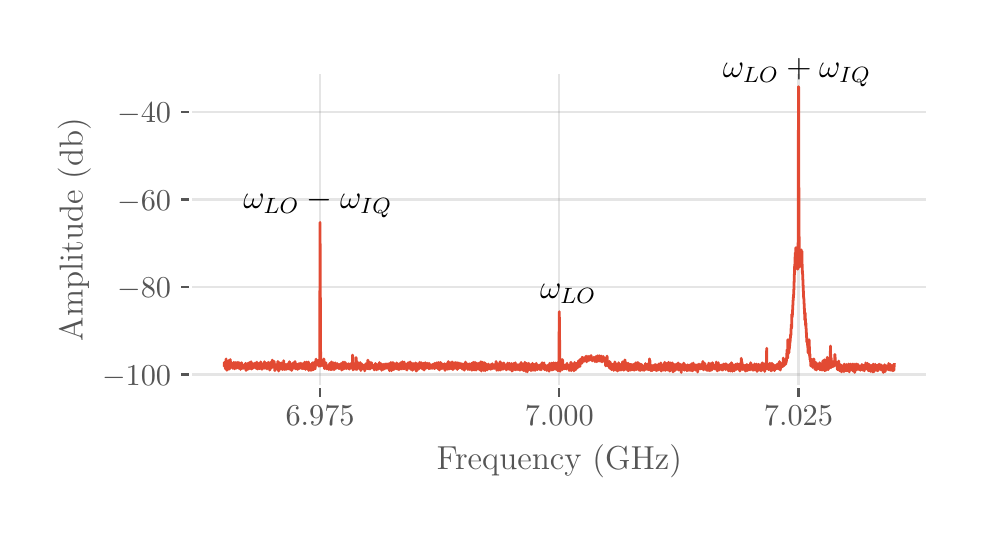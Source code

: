 \begingroup%
\makeatletter%
\begin{pgfpicture}%
\pgfpathrectangle{\pgfpointorigin}{\pgfqpoint{4.65in}{2.4in}}%
\pgfusepath{use as bounding box, clip}%
\begin{pgfscope}%
\pgfsetbuttcap%
\pgfsetmiterjoin%
\definecolor{currentfill}{rgb}{1.0,1.0,1.0}%
\pgfsetfillcolor{currentfill}%
\pgfsetlinewidth{0.0pt}%
\definecolor{currentstroke}{rgb}{1.0,1.0,1.0}%
\pgfsetstrokecolor{currentstroke}%
\pgfsetdash{}{0pt}%
\pgfpathmoveto{\pgfqpoint{0.0in}{0.0in}}%
\pgfpathlineto{\pgfqpoint{4.65in}{0.0in}}%
\pgfpathlineto{\pgfqpoint{4.65in}{2.4in}}%
\pgfpathlineto{\pgfqpoint{0.0in}{2.4in}}%
\pgfpathclose%
\pgfusepath{fill}%
\end{pgfscope}%
\begin{pgfscope}%
\pgfsetbuttcap%
\pgfsetmiterjoin%
\definecolor{currentfill}{rgb}{1.0,1.0,1.0}%
\pgfsetfillcolor{currentfill}%
\pgfsetlinewidth{0.0pt}%
\definecolor{currentstroke}{rgb}{0.0,0.0,0.0}%
\pgfsetstrokecolor{currentstroke}%
\pgfsetstrokeopacity{0.0}%
\pgfsetdash{}{0pt}%
\pgfpathmoveto{\pgfqpoint{0.816in}{0.604in}}%
\pgfpathlineto{\pgfqpoint{4.5in}{0.604in}}%
\pgfpathlineto{\pgfqpoint{4.5in}{2.177in}}%
\pgfpathlineto{\pgfqpoint{0.816in}{2.177in}}%
\pgfpathclose%
\pgfusepath{fill}%
\end{pgfscope}%
\begin{pgfscope}%
\pgfpathrectangle{\pgfqpoint{0.816in}{0.604in}}{\pgfqpoint{3.684in}{1.573in}}%
\pgfusepath{clip}%
\pgfsetrectcap%
\pgfsetroundjoin%
\pgfsetlinewidth{0.803pt}%
\definecolor{currentstroke}{rgb}{0.502,0.502,0.502}%
\pgfsetstrokecolor{currentstroke}%
\pgfsetstrokeopacity{0.2}%
\pgfsetdash{}{0pt}%
\pgfpathmoveto{\pgfqpoint{1.462in}{0.604in}}%
\pgfpathlineto{\pgfqpoint{1.462in}{2.177in}}%
\pgfusepath{stroke}%
\end{pgfscope}%
\begin{pgfscope}%
\pgfsetbuttcap%
\pgfsetroundjoin%
\definecolor{currentfill}{rgb}{0.333,0.333,0.333}%
\pgfsetfillcolor{currentfill}%
\pgfsetlinewidth{0.803pt}%
\definecolor{currentstroke}{rgb}{0.333,0.333,0.333}%
\pgfsetstrokecolor{currentstroke}%
\pgfsetdash{}{0pt}%
\pgfsys@defobject{currentmarker}{\pgfqpoint{0.0in}{-0.049in}}{\pgfqpoint{0.0in}{0.0in}}{%
\pgfpathmoveto{\pgfqpoint{0.0in}{0.0in}}%
\pgfpathlineto{\pgfqpoint{0.0in}{-0.049in}}%
\pgfusepath{stroke,fill}%
}%
\begin{pgfscope}%
\pgfsys@transformshift{1.462in}{0.604in}%
\pgfsys@useobject{currentmarker}{}%
\end{pgfscope}%
\end{pgfscope}%
\begin{pgfscope}%
\definecolor{textcolor}{rgb}{0.333,0.333,0.333}%
\pgfsetstrokecolor{textcolor}%
\pgfsetfillcolor{textcolor}%
\pgftext[x=1.462in,y=0.507in,,top]{\color{textcolor}\rmfamily\fontsize{11.0}{13.2}\selectfont \(\displaystyle {6.975}\)}%
\end{pgfscope}%
\begin{pgfscope}%
\pgfpathrectangle{\pgfqpoint{0.816in}{0.604in}}{\pgfqpoint{3.684in}{1.573in}}%
\pgfusepath{clip}%
\pgfsetrectcap%
\pgfsetroundjoin%
\pgfsetlinewidth{0.803pt}%
\definecolor{currentstroke}{rgb}{0.502,0.502,0.502}%
\pgfsetstrokecolor{currentstroke}%
\pgfsetstrokeopacity{0.2}%
\pgfsetdash{}{0pt}%
\pgfpathmoveto{\pgfqpoint{2.658in}{0.604in}}%
\pgfpathlineto{\pgfqpoint{2.658in}{2.177in}}%
\pgfusepath{stroke}%
\end{pgfscope}%
\begin{pgfscope}%
\pgfsetbuttcap%
\pgfsetroundjoin%
\definecolor{currentfill}{rgb}{0.333,0.333,0.333}%
\pgfsetfillcolor{currentfill}%
\pgfsetlinewidth{0.803pt}%
\definecolor{currentstroke}{rgb}{0.333,0.333,0.333}%
\pgfsetstrokecolor{currentstroke}%
\pgfsetdash{}{0pt}%
\pgfsys@defobject{currentmarker}{\pgfqpoint{0.0in}{-0.049in}}{\pgfqpoint{0.0in}{0.0in}}{%
\pgfpathmoveto{\pgfqpoint{0.0in}{0.0in}}%
\pgfpathlineto{\pgfqpoint{0.0in}{-0.049in}}%
\pgfusepath{stroke,fill}%
}%
\begin{pgfscope}%
\pgfsys@transformshift{2.658in}{0.604in}%
\pgfsys@useobject{currentmarker}{}%
\end{pgfscope}%
\end{pgfscope}%
\begin{pgfscope}%
\definecolor{textcolor}{rgb}{0.333,0.333,0.333}%
\pgfsetstrokecolor{textcolor}%
\pgfsetfillcolor{textcolor}%
\pgftext[x=2.658in,y=0.507in,,top]{\color{textcolor}\rmfamily\fontsize{11.0}{13.2}\selectfont \(\displaystyle {7.000}\)}%
\end{pgfscope}%
\begin{pgfscope}%
\pgfpathrectangle{\pgfqpoint{0.816in}{0.604in}}{\pgfqpoint{3.684in}{1.573in}}%
\pgfusepath{clip}%
\pgfsetrectcap%
\pgfsetroundjoin%
\pgfsetlinewidth{0.803pt}%
\definecolor{currentstroke}{rgb}{0.502,0.502,0.502}%
\pgfsetstrokecolor{currentstroke}%
\pgfsetstrokeopacity{0.2}%
\pgfsetdash{}{0pt}%
\pgfpathmoveto{\pgfqpoint{3.854in}{0.604in}}%
\pgfpathlineto{\pgfqpoint{3.854in}{2.177in}}%
\pgfusepath{stroke}%
\end{pgfscope}%
\begin{pgfscope}%
\pgfsetbuttcap%
\pgfsetroundjoin%
\definecolor{currentfill}{rgb}{0.333,0.333,0.333}%
\pgfsetfillcolor{currentfill}%
\pgfsetlinewidth{0.803pt}%
\definecolor{currentstroke}{rgb}{0.333,0.333,0.333}%
\pgfsetstrokecolor{currentstroke}%
\pgfsetdash{}{0pt}%
\pgfsys@defobject{currentmarker}{\pgfqpoint{0.0in}{-0.049in}}{\pgfqpoint{0.0in}{0.0in}}{%
\pgfpathmoveto{\pgfqpoint{0.0in}{0.0in}}%
\pgfpathlineto{\pgfqpoint{0.0in}{-0.049in}}%
\pgfusepath{stroke,fill}%
}%
\begin{pgfscope}%
\pgfsys@transformshift{3.854in}{0.604in}%
\pgfsys@useobject{currentmarker}{}%
\end{pgfscope}%
\end{pgfscope}%
\begin{pgfscope}%
\definecolor{textcolor}{rgb}{0.333,0.333,0.333}%
\pgfsetstrokecolor{textcolor}%
\pgfsetfillcolor{textcolor}%
\pgftext[x=3.854in,y=0.507in,,top]{\color{textcolor}\rmfamily\fontsize{11.0}{13.2}\selectfont \(\displaystyle {7.025}\)}%
\end{pgfscope}%
\begin{pgfscope}%
\definecolor{textcolor}{rgb}{0.333,0.333,0.333}%
\pgfsetstrokecolor{textcolor}%
\pgfsetfillcolor{textcolor}%
\pgftext[x=2.658in,y=0.316in,,top]{\color{textcolor}\rmfamily\fontsize{12.0}{14.4}\selectfont Frequency (GHz)}%
\end{pgfscope}%
\begin{pgfscope}%
\pgfpathrectangle{\pgfqpoint{0.816in}{0.604in}}{\pgfqpoint{3.684in}{1.573in}}%
\pgfusepath{clip}%
\pgfsetrectcap%
\pgfsetroundjoin%
\pgfsetlinewidth{0.803pt}%
\definecolor{currentstroke}{rgb}{0.502,0.502,0.502}%
\pgfsetstrokecolor{currentstroke}%
\pgfsetstrokeopacity{0.2}%
\pgfsetdash{}{0pt}%
\pgfpathmoveto{\pgfqpoint{0.816in}{0.666in}}%
\pgfpathlineto{\pgfqpoint{4.5in}{0.666in}}%
\pgfusepath{stroke}%
\end{pgfscope}%
\begin{pgfscope}%
\pgfsetbuttcap%
\pgfsetroundjoin%
\definecolor{currentfill}{rgb}{0.333,0.333,0.333}%
\pgfsetfillcolor{currentfill}%
\pgfsetlinewidth{0.803pt}%
\definecolor{currentstroke}{rgb}{0.333,0.333,0.333}%
\pgfsetstrokecolor{currentstroke}%
\pgfsetdash{}{0pt}%
\pgfsys@defobject{currentmarker}{\pgfqpoint{-0.049in}{0.0in}}{\pgfqpoint{0.0in}{0.0in}}{%
\pgfpathmoveto{\pgfqpoint{0.0in}{0.0in}}%
\pgfpathlineto{\pgfqpoint{-0.049in}{0.0in}}%
\pgfusepath{stroke,fill}%
}%
\begin{pgfscope}%
\pgfsys@transformshift{0.816in}{0.666in}%
\pgfsys@useobject{currentmarker}{}%
\end{pgfscope}%
\end{pgfscope}%
\begin{pgfscope}%
\definecolor{textcolor}{rgb}{0.333,0.333,0.333}%
\pgfsetstrokecolor{textcolor}%
\pgfsetfillcolor{textcolor}%
\pgftext[x=0.372in, y=0.613in, left, base]{\color{textcolor}\rmfamily\fontsize{11.0}{13.2}\selectfont \(\displaystyle {-100}\)}%
\end{pgfscope}%
\begin{pgfscope}%
\pgfpathrectangle{\pgfqpoint{0.816in}{0.604in}}{\pgfqpoint{3.684in}{1.573in}}%
\pgfusepath{clip}%
\pgfsetrectcap%
\pgfsetroundjoin%
\pgfsetlinewidth{0.803pt}%
\definecolor{currentstroke}{rgb}{0.502,0.502,0.502}%
\pgfsetstrokecolor{currentstroke}%
\pgfsetstrokeopacity{0.2}%
\pgfsetdash{}{0pt}%
\pgfpathmoveto{\pgfqpoint{0.816in}{1.103in}}%
\pgfpathlineto{\pgfqpoint{4.5in}{1.103in}}%
\pgfusepath{stroke}%
\end{pgfscope}%
\begin{pgfscope}%
\pgfsetbuttcap%
\pgfsetroundjoin%
\definecolor{currentfill}{rgb}{0.333,0.333,0.333}%
\pgfsetfillcolor{currentfill}%
\pgfsetlinewidth{0.803pt}%
\definecolor{currentstroke}{rgb}{0.333,0.333,0.333}%
\pgfsetstrokecolor{currentstroke}%
\pgfsetdash{}{0pt}%
\pgfsys@defobject{currentmarker}{\pgfqpoint{-0.049in}{0.0in}}{\pgfqpoint{0.0in}{0.0in}}{%
\pgfpathmoveto{\pgfqpoint{0.0in}{0.0in}}%
\pgfpathlineto{\pgfqpoint{-0.049in}{0.0in}}%
\pgfusepath{stroke,fill}%
}%
\begin{pgfscope}%
\pgfsys@transformshift{0.816in}{1.103in}%
\pgfsys@useobject{currentmarker}{}%
\end{pgfscope}%
\end{pgfscope}%
\begin{pgfscope}%
\definecolor{textcolor}{rgb}{0.333,0.333,0.333}%
\pgfsetstrokecolor{textcolor}%
\pgfsetfillcolor{textcolor}%
\pgftext[x=0.448in, y=1.051in, left, base]{\color{textcolor}\rmfamily\fontsize{11.0}{13.2}\selectfont \(\displaystyle {-80}\)}%
\end{pgfscope}%
\begin{pgfscope}%
\pgfpathrectangle{\pgfqpoint{0.816in}{0.604in}}{\pgfqpoint{3.684in}{1.573in}}%
\pgfusepath{clip}%
\pgfsetrectcap%
\pgfsetroundjoin%
\pgfsetlinewidth{0.803pt}%
\definecolor{currentstroke}{rgb}{0.502,0.502,0.502}%
\pgfsetstrokecolor{currentstroke}%
\pgfsetstrokeopacity{0.2}%
\pgfsetdash{}{0pt}%
\pgfpathmoveto{\pgfqpoint{0.816in}{1.541in}}%
\pgfpathlineto{\pgfqpoint{4.5in}{1.541in}}%
\pgfusepath{stroke}%
\end{pgfscope}%
\begin{pgfscope}%
\pgfsetbuttcap%
\pgfsetroundjoin%
\definecolor{currentfill}{rgb}{0.333,0.333,0.333}%
\pgfsetfillcolor{currentfill}%
\pgfsetlinewidth{0.803pt}%
\definecolor{currentstroke}{rgb}{0.333,0.333,0.333}%
\pgfsetstrokecolor{currentstroke}%
\pgfsetdash{}{0pt}%
\pgfsys@defobject{currentmarker}{\pgfqpoint{-0.049in}{0.0in}}{\pgfqpoint{0.0in}{0.0in}}{%
\pgfpathmoveto{\pgfqpoint{0.0in}{0.0in}}%
\pgfpathlineto{\pgfqpoint{-0.049in}{0.0in}}%
\pgfusepath{stroke,fill}%
}%
\begin{pgfscope}%
\pgfsys@transformshift{0.816in}{1.541in}%
\pgfsys@useobject{currentmarker}{}%
\end{pgfscope}%
\end{pgfscope}%
\begin{pgfscope}%
\definecolor{textcolor}{rgb}{0.333,0.333,0.333}%
\pgfsetstrokecolor{textcolor}%
\pgfsetfillcolor{textcolor}%
\pgftext[x=0.448in, y=1.488in, left, base]{\color{textcolor}\rmfamily\fontsize{11.0}{13.2}\selectfont \(\displaystyle {-60}\)}%
\end{pgfscope}%
\begin{pgfscope}%
\pgfpathrectangle{\pgfqpoint{0.816in}{0.604in}}{\pgfqpoint{3.684in}{1.573in}}%
\pgfusepath{clip}%
\pgfsetrectcap%
\pgfsetroundjoin%
\pgfsetlinewidth{0.803pt}%
\definecolor{currentstroke}{rgb}{0.502,0.502,0.502}%
\pgfsetstrokecolor{currentstroke}%
\pgfsetstrokeopacity{0.2}%
\pgfsetdash{}{0pt}%
\pgfpathmoveto{\pgfqpoint{0.816in}{1.978in}}%
\pgfpathlineto{\pgfqpoint{4.5in}{1.978in}}%
\pgfusepath{stroke}%
\end{pgfscope}%
\begin{pgfscope}%
\pgfsetbuttcap%
\pgfsetroundjoin%
\definecolor{currentfill}{rgb}{0.333,0.333,0.333}%
\pgfsetfillcolor{currentfill}%
\pgfsetlinewidth{0.803pt}%
\definecolor{currentstroke}{rgb}{0.333,0.333,0.333}%
\pgfsetstrokecolor{currentstroke}%
\pgfsetdash{}{0pt}%
\pgfsys@defobject{currentmarker}{\pgfqpoint{-0.049in}{0.0in}}{\pgfqpoint{0.0in}{0.0in}}{%
\pgfpathmoveto{\pgfqpoint{0.0in}{0.0in}}%
\pgfpathlineto{\pgfqpoint{-0.049in}{0.0in}}%
\pgfusepath{stroke,fill}%
}%
\begin{pgfscope}%
\pgfsys@transformshift{0.816in}{1.978in}%
\pgfsys@useobject{currentmarker}{}%
\end{pgfscope}%
\end{pgfscope}%
\begin{pgfscope}%
\definecolor{textcolor}{rgb}{0.333,0.333,0.333}%
\pgfsetstrokecolor{textcolor}%
\pgfsetfillcolor{textcolor}%
\pgftext[x=0.448in, y=1.925in, left, base]{\color{textcolor}\rmfamily\fontsize{11.0}{13.2}\selectfont \(\displaystyle {-40}\)}%
\end{pgfscope}%
\begin{pgfscope}%
\definecolor{textcolor}{rgb}{0.333,0.333,0.333}%
\pgfsetstrokecolor{textcolor}%
\pgfsetfillcolor{textcolor}%
\pgftext[x=0.316in,y=1.391in,,bottom,rotate=90.0]{\color{textcolor}\rmfamily\fontsize{12.0}{14.4}\selectfont Amplitude (db)}%
\end{pgfscope}%
\begin{pgfscope}%
\pgfpathrectangle{\pgfqpoint{0.816in}{0.604in}}{\pgfqpoint{3.684in}{1.573in}}%
\pgfusepath{clip}%
\pgfsetrectcap%
\pgfsetroundjoin%
\pgfsetlinewidth{1.004pt}%
\definecolor{currentstroke}{rgb}{0.886,0.29,0.2}%
\pgfsetstrokecolor{currentstroke}%
\pgfsetdash{}{0pt}%
\pgfpathmoveto{\pgfqpoint{0.983in}{0.712in}}%
\pgfpathlineto{\pgfqpoint{0.983in}{0.726in}}%
\pgfpathlineto{\pgfqpoint{0.984in}{0.721in}}%
\pgfpathlineto{\pgfqpoint{0.986in}{0.705in}}%
\pgfpathlineto{\pgfqpoint{0.986in}{0.706in}}%
\pgfpathlineto{\pgfqpoint{0.987in}{0.709in}}%
\pgfpathlineto{\pgfqpoint{0.987in}{0.708in}}%
\pgfpathlineto{\pgfqpoint{0.989in}{0.694in}}%
\pgfpathlineto{\pgfqpoint{0.99in}{0.7in}}%
\pgfpathlineto{\pgfqpoint{0.991in}{0.708in}}%
\pgfpathlineto{\pgfqpoint{0.992in}{0.744in}}%
\pgfpathlineto{\pgfqpoint{0.992in}{0.742in}}%
\pgfpathlineto{\pgfqpoint{0.994in}{0.702in}}%
\pgfpathlineto{\pgfqpoint{0.996in}{0.687in}}%
\pgfpathlineto{\pgfqpoint{0.997in}{0.696in}}%
\pgfpathlineto{\pgfqpoint{0.999in}{0.728in}}%
\pgfpathlineto{\pgfqpoint{1.0in}{0.726in}}%
\pgfpathlineto{\pgfqpoint{1.001in}{0.694in}}%
\pgfpathlineto{\pgfqpoint{1.001in}{0.697in}}%
\pgfpathlineto{\pgfqpoint{1.003in}{0.726in}}%
\pgfpathlineto{\pgfqpoint{1.003in}{0.711in}}%
\pgfpathlineto{\pgfqpoint{1.004in}{0.692in}}%
\pgfpathlineto{\pgfqpoint{1.005in}{0.694in}}%
\pgfpathlineto{\pgfqpoint{1.006in}{0.736in}}%
\pgfpathlineto{\pgfqpoint{1.007in}{0.722in}}%
\pgfpathlineto{\pgfqpoint{1.009in}{0.693in}}%
\pgfpathlineto{\pgfqpoint{1.013in}{0.741in}}%
\pgfpathlineto{\pgfqpoint{1.014in}{0.724in}}%
\pgfpathlineto{\pgfqpoint{1.015in}{0.707in}}%
\pgfpathlineto{\pgfqpoint{1.016in}{0.715in}}%
\pgfpathlineto{\pgfqpoint{1.017in}{0.702in}}%
\pgfpathlineto{\pgfqpoint{1.018in}{0.707in}}%
\pgfpathlineto{\pgfqpoint{1.02in}{0.708in}}%
\pgfpathlineto{\pgfqpoint{1.02in}{0.708in}}%
\pgfpathlineto{\pgfqpoint{1.021in}{0.703in}}%
\pgfpathlineto{\pgfqpoint{1.022in}{0.723in}}%
\pgfpathlineto{\pgfqpoint{1.022in}{0.72in}}%
\pgfpathlineto{\pgfqpoint{1.025in}{0.697in}}%
\pgfpathlineto{\pgfqpoint{1.026in}{0.7in}}%
\pgfpathlineto{\pgfqpoint{1.026in}{0.709in}}%
\pgfpathlineto{\pgfqpoint{1.027in}{0.704in}}%
\pgfpathlineto{\pgfqpoint{1.028in}{0.703in}}%
\pgfpathlineto{\pgfqpoint{1.028in}{0.705in}}%
\pgfpathlineto{\pgfqpoint{1.029in}{0.71in}}%
\pgfpathlineto{\pgfqpoint{1.029in}{0.707in}}%
\pgfpathlineto{\pgfqpoint{1.03in}{0.705in}}%
\pgfpathlineto{\pgfqpoint{1.03in}{0.707in}}%
\pgfpathlineto{\pgfqpoint{1.031in}{0.71in}}%
\pgfpathlineto{\pgfqpoint{1.031in}{0.727in}}%
\pgfpathlineto{\pgfqpoint{1.032in}{0.707in}}%
\pgfpathlineto{\pgfqpoint{1.034in}{0.694in}}%
\pgfpathlineto{\pgfqpoint{1.035in}{0.697in}}%
\pgfpathlineto{\pgfqpoint{1.036in}{0.712in}}%
\pgfpathlineto{\pgfqpoint{1.037in}{0.706in}}%
\pgfpathlineto{\pgfqpoint{1.037in}{0.706in}}%
\pgfpathlineto{\pgfqpoint{1.039in}{0.716in}}%
\pgfpathlineto{\pgfqpoint{1.04in}{0.713in}}%
\pgfpathlineto{\pgfqpoint{1.04in}{0.712in}}%
\pgfpathlineto{\pgfqpoint{1.041in}{0.726in}}%
\pgfpathlineto{\pgfqpoint{1.042in}{0.71in}}%
\pgfpathlineto{\pgfqpoint{1.043in}{0.697in}}%
\pgfpathlineto{\pgfqpoint{1.043in}{0.7in}}%
\pgfpathlineto{\pgfqpoint{1.044in}{0.7in}}%
\pgfpathlineto{\pgfqpoint{1.044in}{0.702in}}%
\pgfpathlineto{\pgfqpoint{1.046in}{0.71in}}%
\pgfpathlineto{\pgfqpoint{1.046in}{0.709in}}%
\pgfpathlineto{\pgfqpoint{1.047in}{0.705in}}%
\pgfpathlineto{\pgfqpoint{1.047in}{0.709in}}%
\pgfpathlineto{\pgfqpoint{1.048in}{0.705in}}%
\pgfpathlineto{\pgfqpoint{1.049in}{0.707in}}%
\pgfpathlineto{\pgfqpoint{1.051in}{0.727in}}%
\pgfpathlineto{\pgfqpoint{1.051in}{0.722in}}%
\pgfpathlineto{\pgfqpoint{1.053in}{0.697in}}%
\pgfpathlineto{\pgfqpoint{1.054in}{0.703in}}%
\pgfpathlineto{\pgfqpoint{1.055in}{0.708in}}%
\pgfpathlineto{\pgfqpoint{1.056in}{0.704in}}%
\pgfpathlineto{\pgfqpoint{1.057in}{0.698in}}%
\pgfpathlineto{\pgfqpoint{1.057in}{0.699in}}%
\pgfpathlineto{\pgfqpoint{1.06in}{0.724in}}%
\pgfpathlineto{\pgfqpoint{1.06in}{0.718in}}%
\pgfpathlineto{\pgfqpoint{1.062in}{0.701in}}%
\pgfpathlineto{\pgfqpoint{1.062in}{0.703in}}%
\pgfpathlineto{\pgfqpoint{1.063in}{0.709in}}%
\pgfpathlineto{\pgfqpoint{1.063in}{0.704in}}%
\pgfpathlineto{\pgfqpoint{1.064in}{0.691in}}%
\pgfpathlineto{\pgfqpoint{1.065in}{0.697in}}%
\pgfpathlineto{\pgfqpoint{1.065in}{0.701in}}%
\pgfpathlineto{\pgfqpoint{1.066in}{0.7in}}%
\pgfpathlineto{\pgfqpoint{1.067in}{0.697in}}%
\pgfpathlineto{\pgfqpoint{1.068in}{0.699in}}%
\pgfpathlineto{\pgfqpoint{1.069in}{0.703in}}%
\pgfpathlineto{\pgfqpoint{1.07in}{0.725in}}%
\pgfpathlineto{\pgfqpoint{1.07in}{0.715in}}%
\pgfpathlineto{\pgfqpoint{1.072in}{0.696in}}%
\pgfpathlineto{\pgfqpoint{1.073in}{0.698in}}%
\pgfpathlineto{\pgfqpoint{1.075in}{0.706in}}%
\pgfpathlineto{\pgfqpoint{1.076in}{0.712in}}%
\pgfpathlineto{\pgfqpoint{1.076in}{0.707in}}%
\pgfpathlineto{\pgfqpoint{1.077in}{0.703in}}%
\pgfpathlineto{\pgfqpoint{1.078in}{0.709in}}%
\pgfpathlineto{\pgfqpoint{1.078in}{0.708in}}%
\pgfpathlineto{\pgfqpoint{1.079in}{0.697in}}%
\pgfpathlineto{\pgfqpoint{1.079in}{0.71in}}%
\pgfpathlineto{\pgfqpoint{1.08in}{0.706in}}%
\pgfpathlineto{\pgfqpoint{1.081in}{0.704in}}%
\pgfpathlineto{\pgfqpoint{1.082in}{0.697in}}%
\pgfpathlineto{\pgfqpoint{1.083in}{0.7in}}%
\pgfpathlineto{\pgfqpoint{1.084in}{0.715in}}%
\pgfpathlineto{\pgfqpoint{1.085in}{0.708in}}%
\pgfpathlineto{\pgfqpoint{1.085in}{0.703in}}%
\pgfpathlineto{\pgfqpoint{1.086in}{0.707in}}%
\pgfpathlineto{\pgfqpoint{1.086in}{0.709in}}%
\pgfpathlineto{\pgfqpoint{1.087in}{0.707in}}%
\pgfpathlineto{\pgfqpoint{1.087in}{0.706in}}%
\pgfpathlineto{\pgfqpoint{1.088in}{0.708in}}%
\pgfpathlineto{\pgfqpoint{1.089in}{0.722in}}%
\pgfpathlineto{\pgfqpoint{1.089in}{0.719in}}%
\pgfpathlineto{\pgfqpoint{1.092in}{0.686in}}%
\pgfpathlineto{\pgfqpoint{1.095in}{0.699in}}%
\pgfpathlineto{\pgfqpoint{1.096in}{0.696in}}%
\pgfpathlineto{\pgfqpoint{1.096in}{0.698in}}%
\pgfpathlineto{\pgfqpoint{1.098in}{0.721in}}%
\pgfpathlineto{\pgfqpoint{1.099in}{0.711in}}%
\pgfpathlineto{\pgfqpoint{1.101in}{0.692in}}%
\pgfpathlineto{\pgfqpoint{1.102in}{0.693in}}%
\pgfpathlineto{\pgfqpoint{1.103in}{0.705in}}%
\pgfpathlineto{\pgfqpoint{1.104in}{0.701in}}%
\pgfpathlineto{\pgfqpoint{1.107in}{0.723in}}%
\pgfpathlineto{\pgfqpoint{1.107in}{0.708in}}%
\pgfpathlineto{\pgfqpoint{1.108in}{0.726in}}%
\pgfpathlineto{\pgfqpoint{1.109in}{0.715in}}%
\pgfpathlineto{\pgfqpoint{1.11in}{0.706in}}%
\pgfpathlineto{\pgfqpoint{1.111in}{0.708in}}%
\pgfpathlineto{\pgfqpoint{1.111in}{0.71in}}%
\pgfpathlineto{\pgfqpoint{1.111in}{0.705in}}%
\pgfpathlineto{\pgfqpoint{1.112in}{0.695in}}%
\pgfpathlineto{\pgfqpoint{1.113in}{0.7in}}%
\pgfpathlineto{\pgfqpoint{1.114in}{0.705in}}%
\pgfpathlineto{\pgfqpoint{1.114in}{0.701in}}%
\pgfpathlineto{\pgfqpoint{1.115in}{0.7in}}%
\pgfpathlineto{\pgfqpoint{1.116in}{0.702in}}%
\pgfpathlineto{\pgfqpoint{1.117in}{0.73in}}%
\pgfpathlineto{\pgfqpoint{1.118in}{0.717in}}%
\pgfpathlineto{\pgfqpoint{1.12in}{0.693in}}%
\pgfpathlineto{\pgfqpoint{1.121in}{0.696in}}%
\pgfpathlineto{\pgfqpoint{1.122in}{0.706in}}%
\pgfpathlineto{\pgfqpoint{1.123in}{0.701in}}%
\pgfpathlineto{\pgfqpoint{1.124in}{0.699in}}%
\pgfpathlineto{\pgfqpoint{1.124in}{0.7in}}%
\pgfpathlineto{\pgfqpoint{1.127in}{0.72in}}%
\pgfpathlineto{\pgfqpoint{1.127in}{0.714in}}%
\pgfpathlineto{\pgfqpoint{1.128in}{0.698in}}%
\pgfpathlineto{\pgfqpoint{1.129in}{0.703in}}%
\pgfpathlineto{\pgfqpoint{1.13in}{0.704in}}%
\pgfpathlineto{\pgfqpoint{1.13in}{0.702in}}%
\pgfpathlineto{\pgfqpoint{1.13in}{0.701in}}%
\pgfpathlineto{\pgfqpoint{1.131in}{0.702in}}%
\pgfpathlineto{\pgfqpoint{1.131in}{0.71in}}%
\pgfpathlineto{\pgfqpoint{1.132in}{0.707in}}%
\pgfpathlineto{\pgfqpoint{1.133in}{0.702in}}%
\pgfpathlineto{\pgfqpoint{1.134in}{0.708in}}%
\pgfpathlineto{\pgfqpoint{1.134in}{0.709in}}%
\pgfpathlineto{\pgfqpoint{1.135in}{0.708in}}%
\pgfpathlineto{\pgfqpoint{1.135in}{0.707in}}%
\pgfpathlineto{\pgfqpoint{1.136in}{0.723in}}%
\pgfpathlineto{\pgfqpoint{1.137in}{0.712in}}%
\pgfpathlineto{\pgfqpoint{1.139in}{0.699in}}%
\pgfpathlineto{\pgfqpoint{1.14in}{0.702in}}%
\pgfpathlineto{\pgfqpoint{1.141in}{0.706in}}%
\pgfpathlineto{\pgfqpoint{1.141in}{0.702in}}%
\pgfpathlineto{\pgfqpoint{1.143in}{0.696in}}%
\pgfpathlineto{\pgfqpoint{1.143in}{0.698in}}%
\pgfpathlineto{\pgfqpoint{1.146in}{0.728in}}%
\pgfpathlineto{\pgfqpoint{1.146in}{0.726in}}%
\pgfpathlineto{\pgfqpoint{1.149in}{0.693in}}%
\pgfpathlineto{\pgfqpoint{1.15in}{0.695in}}%
\pgfpathlineto{\pgfqpoint{1.15in}{0.701in}}%
\pgfpathlineto{\pgfqpoint{1.152in}{0.7in}}%
\pgfpathlineto{\pgfqpoint{1.152in}{0.701in}}%
\pgfpathlineto{\pgfqpoint{1.152in}{0.7in}}%
\pgfpathlineto{\pgfqpoint{1.153in}{0.695in}}%
\pgfpathlineto{\pgfqpoint{1.153in}{0.696in}}%
\pgfpathlineto{\pgfqpoint{1.156in}{0.721in}}%
\pgfpathlineto{\pgfqpoint{1.156in}{0.711in}}%
\pgfpathlineto{\pgfqpoint{1.157in}{0.697in}}%
\pgfpathlineto{\pgfqpoint{1.158in}{0.699in}}%
\pgfpathlineto{\pgfqpoint{1.159in}{0.695in}}%
\pgfpathlineto{\pgfqpoint{1.159in}{0.698in}}%
\pgfpathlineto{\pgfqpoint{1.162in}{0.708in}}%
\pgfpathlineto{\pgfqpoint{1.163in}{0.705in}}%
\pgfpathlineto{\pgfqpoint{1.164in}{0.706in}}%
\pgfpathlineto{\pgfqpoint{1.165in}{0.729in}}%
\pgfpathlineto{\pgfqpoint{1.166in}{0.719in}}%
\pgfpathlineto{\pgfqpoint{1.168in}{0.693in}}%
\pgfpathlineto{\pgfqpoint{1.168in}{0.694in}}%
\pgfpathlineto{\pgfqpoint{1.169in}{0.701in}}%
\pgfpathlineto{\pgfqpoint{1.17in}{0.712in}}%
\pgfpathlineto{\pgfqpoint{1.171in}{0.707in}}%
\pgfpathlineto{\pgfqpoint{1.172in}{0.692in}}%
\pgfpathlineto{\pgfqpoint{1.173in}{0.697in}}%
\pgfpathlineto{\pgfqpoint{1.175in}{0.719in}}%
\pgfpathlineto{\pgfqpoint{1.176in}{0.712in}}%
\pgfpathlineto{\pgfqpoint{1.178in}{0.697in}}%
\pgfpathlineto{\pgfqpoint{1.178in}{0.697in}}%
\pgfpathlineto{\pgfqpoint{1.18in}{0.703in}}%
\pgfpathlineto{\pgfqpoint{1.18in}{0.703in}}%
\pgfpathlineto{\pgfqpoint{1.182in}{0.699in}}%
\pgfpathlineto{\pgfqpoint{1.183in}{0.699in}}%
\pgfpathlineto{\pgfqpoint{1.184in}{0.706in}}%
\pgfpathlineto{\pgfqpoint{1.184in}{0.73in}}%
\pgfpathlineto{\pgfqpoint{1.185in}{0.714in}}%
\pgfpathlineto{\pgfqpoint{1.187in}{0.697in}}%
\pgfpathlineto{\pgfqpoint{1.188in}{0.699in}}%
\pgfpathlineto{\pgfqpoint{1.19in}{0.717in}}%
\pgfpathlineto{\pgfqpoint{1.19in}{0.712in}}%
\pgfpathlineto{\pgfqpoint{1.192in}{0.711in}}%
\pgfpathlineto{\pgfqpoint{1.193in}{0.713in}}%
\pgfpathlineto{\pgfqpoint{1.194in}{0.712in}}%
\pgfpathlineto{\pgfqpoint{1.194in}{0.722in}}%
\pgfpathlineto{\pgfqpoint{1.195in}{0.713in}}%
\pgfpathlineto{\pgfqpoint{1.196in}{0.694in}}%
\pgfpathlineto{\pgfqpoint{1.197in}{0.698in}}%
\pgfpathlineto{\pgfqpoint{1.198in}{0.695in}}%
\pgfpathlineto{\pgfqpoint{1.198in}{0.696in}}%
\pgfpathlineto{\pgfqpoint{1.2in}{0.705in}}%
\pgfpathlineto{\pgfqpoint{1.201in}{0.703in}}%
\pgfpathlineto{\pgfqpoint{1.201in}{0.704in}}%
\pgfpathlineto{\pgfqpoint{1.203in}{0.727in}}%
\pgfpathlineto{\pgfqpoint{1.204in}{0.719in}}%
\pgfpathlineto{\pgfqpoint{1.205in}{0.696in}}%
\pgfpathlineto{\pgfqpoint{1.206in}{0.698in}}%
\pgfpathlineto{\pgfqpoint{1.207in}{0.696in}}%
\pgfpathlineto{\pgfqpoint{1.208in}{0.697in}}%
\pgfpathlineto{\pgfqpoint{1.209in}{0.7in}}%
\pgfpathlineto{\pgfqpoint{1.209in}{0.699in}}%
\pgfpathlineto{\pgfqpoint{1.21in}{0.696in}}%
\pgfpathlineto{\pgfqpoint{1.21in}{0.688in}}%
\pgfpathlineto{\pgfqpoint{1.211in}{0.691in}}%
\pgfpathlineto{\pgfqpoint{1.213in}{0.726in}}%
\pgfpathlineto{\pgfqpoint{1.214in}{0.715in}}%
\pgfpathlineto{\pgfqpoint{1.216in}{0.696in}}%
\pgfpathlineto{\pgfqpoint{1.216in}{0.697in}}%
\pgfpathlineto{\pgfqpoint{1.217in}{0.697in}}%
\pgfpathlineto{\pgfqpoint{1.217in}{0.704in}}%
\pgfpathlineto{\pgfqpoint{1.218in}{0.701in}}%
\pgfpathlineto{\pgfqpoint{1.219in}{0.7in}}%
\pgfpathlineto{\pgfqpoint{1.219in}{0.703in}}%
\pgfpathlineto{\pgfqpoint{1.22in}{0.707in}}%
\pgfpathlineto{\pgfqpoint{1.223in}{0.738in}}%
\pgfpathlineto{\pgfqpoint{1.223in}{0.73in}}%
\pgfpathlineto{\pgfqpoint{1.225in}{0.702in}}%
\pgfpathlineto{\pgfqpoint{1.226in}{0.703in}}%
\pgfpathlineto{\pgfqpoint{1.227in}{0.704in}}%
\pgfpathlineto{\pgfqpoint{1.228in}{0.705in}}%
\pgfpathlineto{\pgfqpoint{1.229in}{0.704in}}%
\pgfpathlineto{\pgfqpoint{1.229in}{0.704in}}%
\pgfpathlineto{\pgfqpoint{1.23in}{0.709in}}%
\pgfpathlineto{\pgfqpoint{1.231in}{0.705in}}%
\pgfpathlineto{\pgfqpoint{1.231in}{0.703in}}%
\pgfpathlineto{\pgfqpoint{1.231in}{0.707in}}%
\pgfpathlineto{\pgfqpoint{1.232in}{0.732in}}%
\pgfpathlineto{\pgfqpoint{1.233in}{0.718in}}%
\pgfpathlineto{\pgfqpoint{1.236in}{0.685in}}%
\pgfpathlineto{\pgfqpoint{1.236in}{0.685in}}%
\pgfpathlineto{\pgfqpoint{1.239in}{0.713in}}%
\pgfpathlineto{\pgfqpoint{1.24in}{0.71in}}%
\pgfpathlineto{\pgfqpoint{1.241in}{0.706in}}%
\pgfpathlineto{\pgfqpoint{1.242in}{0.715in}}%
\pgfpathlineto{\pgfqpoint{1.243in}{0.706in}}%
\pgfpathlineto{\pgfqpoint{1.244in}{0.704in}}%
\pgfpathlineto{\pgfqpoint{1.245in}{0.696in}}%
\pgfpathlineto{\pgfqpoint{1.246in}{0.702in}}%
\pgfpathlineto{\pgfqpoint{1.247in}{0.697in}}%
\pgfpathlineto{\pgfqpoint{1.247in}{0.695in}}%
\pgfpathlineto{\pgfqpoint{1.248in}{0.697in}}%
\pgfpathlineto{\pgfqpoint{1.25in}{0.722in}}%
\pgfpathlineto{\pgfqpoint{1.251in}{0.72in}}%
\pgfpathlineto{\pgfqpoint{1.251in}{0.731in}}%
\pgfpathlineto{\pgfqpoint{1.254in}{0.686in}}%
\pgfpathlineto{\pgfqpoint{1.254in}{0.686in}}%
\pgfpathlineto{\pgfqpoint{1.255in}{0.685in}}%
\pgfpathlineto{\pgfqpoint{1.255in}{0.683in}}%
\pgfpathlineto{\pgfqpoint{1.255in}{0.684in}}%
\pgfpathlineto{\pgfqpoint{1.259in}{0.708in}}%
\pgfpathlineto{\pgfqpoint{1.259in}{0.715in}}%
\pgfpathlineto{\pgfqpoint{1.26in}{0.712in}}%
\pgfpathlineto{\pgfqpoint{1.261in}{0.707in}}%
\pgfpathlineto{\pgfqpoint{1.261in}{0.724in}}%
\pgfpathlineto{\pgfqpoint{1.262in}{0.705in}}%
\pgfpathlineto{\pgfqpoint{1.262in}{0.692in}}%
\pgfpathlineto{\pgfqpoint{1.264in}{0.696in}}%
\pgfpathlineto{\pgfqpoint{1.268in}{0.717in}}%
\pgfpathlineto{\pgfqpoint{1.269in}{0.712in}}%
\pgfpathlineto{\pgfqpoint{1.27in}{0.703in}}%
\pgfpathlineto{\pgfqpoint{1.27in}{0.708in}}%
\pgfpathlineto{\pgfqpoint{1.27in}{0.724in}}%
\pgfpathlineto{\pgfqpoint{1.272in}{0.707in}}%
\pgfpathlineto{\pgfqpoint{1.274in}{0.692in}}%
\pgfpathlineto{\pgfqpoint{1.274in}{0.69in}}%
\pgfpathlineto{\pgfqpoint{1.275in}{0.694in}}%
\pgfpathlineto{\pgfqpoint{1.276in}{0.709in}}%
\pgfpathlineto{\pgfqpoint{1.277in}{0.708in}}%
\pgfpathlineto{\pgfqpoint{1.277in}{0.707in}}%
\pgfpathlineto{\pgfqpoint{1.277in}{0.708in}}%
\pgfpathlineto{\pgfqpoint{1.278in}{0.711in}}%
\pgfpathlineto{\pgfqpoint{1.279in}{0.709in}}%
\pgfpathlineto{\pgfqpoint{1.279in}{0.708in}}%
\pgfpathlineto{\pgfqpoint{1.28in}{0.711in}}%
\pgfpathlineto{\pgfqpoint{1.28in}{0.735in}}%
\pgfpathlineto{\pgfqpoint{1.281in}{0.711in}}%
\pgfpathlineto{\pgfqpoint{1.283in}{0.694in}}%
\pgfpathlineto{\pgfqpoint{1.284in}{0.691in}}%
\pgfpathlineto{\pgfqpoint{1.284in}{0.694in}}%
\pgfpathlineto{\pgfqpoint{1.287in}{0.711in}}%
\pgfpathlineto{\pgfqpoint{1.287in}{0.71in}}%
\pgfpathlineto{\pgfqpoint{1.289in}{0.714in}}%
\pgfpathlineto{\pgfqpoint{1.289in}{0.713in}}%
\pgfpathlineto{\pgfqpoint{1.289in}{0.703in}}%
\pgfpathlineto{\pgfqpoint{1.29in}{0.716in}}%
\pgfpathlineto{\pgfqpoint{1.29in}{0.709in}}%
\pgfpathlineto{\pgfqpoint{1.292in}{0.691in}}%
\pgfpathlineto{\pgfqpoint{1.293in}{0.695in}}%
\pgfpathlineto{\pgfqpoint{1.294in}{0.698in}}%
\pgfpathlineto{\pgfqpoint{1.294in}{0.705in}}%
\pgfpathlineto{\pgfqpoint{1.295in}{0.7in}}%
\pgfpathlineto{\pgfqpoint{1.296in}{0.697in}}%
\pgfpathlineto{\pgfqpoint{1.296in}{0.7in}}%
\pgfpathlineto{\pgfqpoint{1.297in}{0.701in}}%
\pgfpathlineto{\pgfqpoint{1.297in}{0.698in}}%
\pgfpathlineto{\pgfqpoint{1.298in}{0.704in}}%
\pgfpathlineto{\pgfqpoint{1.299in}{0.719in}}%
\pgfpathlineto{\pgfqpoint{1.3in}{0.708in}}%
\pgfpathlineto{\pgfqpoint{1.301in}{0.694in}}%
\pgfpathlineto{\pgfqpoint{1.301in}{0.701in}}%
\pgfpathlineto{\pgfqpoint{1.302in}{0.706in}}%
\pgfpathlineto{\pgfqpoint{1.303in}{0.701in}}%
\pgfpathlineto{\pgfqpoint{1.304in}{0.705in}}%
\pgfpathlineto{\pgfqpoint{1.304in}{0.702in}}%
\pgfpathlineto{\pgfqpoint{1.306in}{0.694in}}%
\pgfpathlineto{\pgfqpoint{1.306in}{0.694in}}%
\pgfpathlineto{\pgfqpoint{1.308in}{0.711in}}%
\pgfpathlineto{\pgfqpoint{1.309in}{0.73in}}%
\pgfpathlineto{\pgfqpoint{1.31in}{0.715in}}%
\pgfpathlineto{\pgfqpoint{1.311in}{0.692in}}%
\pgfpathlineto{\pgfqpoint{1.312in}{0.701in}}%
\pgfpathlineto{\pgfqpoint{1.314in}{0.708in}}%
\pgfpathlineto{\pgfqpoint{1.315in}{0.707in}}%
\pgfpathlineto{\pgfqpoint{1.316in}{0.702in}}%
\pgfpathlineto{\pgfqpoint{1.317in}{0.704in}}%
\pgfpathlineto{\pgfqpoint{1.318in}{0.719in}}%
\pgfpathlineto{\pgfqpoint{1.32in}{0.686in}}%
\pgfpathlineto{\pgfqpoint{1.321in}{0.692in}}%
\pgfpathlineto{\pgfqpoint{1.323in}{0.707in}}%
\pgfpathlineto{\pgfqpoint{1.324in}{0.706in}}%
\pgfpathlineto{\pgfqpoint{1.324in}{0.701in}}%
\pgfpathlineto{\pgfqpoint{1.325in}{0.696in}}%
\pgfpathlineto{\pgfqpoint{1.325in}{0.697in}}%
\pgfpathlineto{\pgfqpoint{1.328in}{0.724in}}%
\pgfpathlineto{\pgfqpoint{1.33in}{0.7in}}%
\pgfpathlineto{\pgfqpoint{1.331in}{0.697in}}%
\pgfpathlineto{\pgfqpoint{1.332in}{0.7in}}%
\pgfpathlineto{\pgfqpoint{1.332in}{0.7in}}%
\pgfpathlineto{\pgfqpoint{1.333in}{0.697in}}%
\pgfpathlineto{\pgfqpoint{1.334in}{0.698in}}%
\pgfpathlineto{\pgfqpoint{1.335in}{0.704in}}%
\pgfpathlineto{\pgfqpoint{1.335in}{0.702in}}%
\pgfpathlineto{\pgfqpoint{1.336in}{0.699in}}%
\pgfpathlineto{\pgfqpoint{1.336in}{0.704in}}%
\pgfpathlineto{\pgfqpoint{1.337in}{0.705in}}%
\pgfpathlineto{\pgfqpoint{1.337in}{0.731in}}%
\pgfpathlineto{\pgfqpoint{1.338in}{0.711in}}%
\pgfpathlineto{\pgfqpoint{1.34in}{0.694in}}%
\pgfpathlineto{\pgfqpoint{1.34in}{0.695in}}%
\pgfpathlineto{\pgfqpoint{1.342in}{0.71in}}%
\pgfpathlineto{\pgfqpoint{1.343in}{0.704in}}%
\pgfpathlineto{\pgfqpoint{1.344in}{0.699in}}%
\pgfpathlineto{\pgfqpoint{1.344in}{0.701in}}%
\pgfpathlineto{\pgfqpoint{1.347in}{0.717in}}%
\pgfpathlineto{\pgfqpoint{1.347in}{0.713in}}%
\pgfpathlineto{\pgfqpoint{1.35in}{0.691in}}%
\pgfpathlineto{\pgfqpoint{1.35in}{0.691in}}%
\pgfpathlineto{\pgfqpoint{1.352in}{0.708in}}%
\pgfpathlineto{\pgfqpoint{1.353in}{0.705in}}%
\pgfpathlineto{\pgfqpoint{1.353in}{0.695in}}%
\pgfpathlineto{\pgfqpoint{1.354in}{0.703in}}%
\pgfpathlineto{\pgfqpoint{1.355in}{0.699in}}%
\pgfpathlineto{\pgfqpoint{1.355in}{0.7in}}%
\pgfpathlineto{\pgfqpoint{1.357in}{0.721in}}%
\pgfpathlineto{\pgfqpoint{1.357in}{0.714in}}%
\pgfpathlineto{\pgfqpoint{1.359in}{0.696in}}%
\pgfpathlineto{\pgfqpoint{1.36in}{0.699in}}%
\pgfpathlineto{\pgfqpoint{1.361in}{0.703in}}%
\pgfpathlineto{\pgfqpoint{1.362in}{0.706in}}%
\pgfpathlineto{\pgfqpoint{1.363in}{0.704in}}%
\pgfpathlineto{\pgfqpoint{1.365in}{0.71in}}%
\pgfpathlineto{\pgfqpoint{1.366in}{0.708in}}%
\pgfpathlineto{\pgfqpoint{1.366in}{0.723in}}%
\pgfpathlineto{\pgfqpoint{1.367in}{0.707in}}%
\pgfpathlineto{\pgfqpoint{1.368in}{0.698in}}%
\pgfpathlineto{\pgfqpoint{1.369in}{0.7in}}%
\pgfpathlineto{\pgfqpoint{1.372in}{0.695in}}%
\pgfpathlineto{\pgfqpoint{1.372in}{0.696in}}%
\pgfpathlineto{\pgfqpoint{1.375in}{0.708in}}%
\pgfpathlineto{\pgfqpoint{1.374in}{0.695in}}%
\pgfpathlineto{\pgfqpoint{1.375in}{0.703in}}%
\pgfpathlineto{\pgfqpoint{1.376in}{0.72in}}%
\pgfpathlineto{\pgfqpoint{1.377in}{0.712in}}%
\pgfpathlineto{\pgfqpoint{1.379in}{0.696in}}%
\pgfpathlineto{\pgfqpoint{1.379in}{0.7in}}%
\pgfpathlineto{\pgfqpoint{1.38in}{0.709in}}%
\pgfpathlineto{\pgfqpoint{1.381in}{0.703in}}%
\pgfpathlineto{\pgfqpoint{1.381in}{0.696in}}%
\pgfpathlineto{\pgfqpoint{1.382in}{0.701in}}%
\pgfpathlineto{\pgfqpoint{1.384in}{0.71in}}%
\pgfpathlineto{\pgfqpoint{1.385in}{0.71in}}%
\pgfpathlineto{\pgfqpoint{1.385in}{0.728in}}%
\pgfpathlineto{\pgfqpoint{1.386in}{0.718in}}%
\pgfpathlineto{\pgfqpoint{1.389in}{0.691in}}%
\pgfpathlineto{\pgfqpoint{1.391in}{0.702in}}%
\pgfpathlineto{\pgfqpoint{1.392in}{0.699in}}%
\pgfpathlineto{\pgfqpoint{1.392in}{0.7in}}%
\pgfpathlineto{\pgfqpoint{1.395in}{0.728in}}%
\pgfpathlineto{\pgfqpoint{1.396in}{0.719in}}%
\pgfpathlineto{\pgfqpoint{1.398in}{0.693in}}%
\pgfpathlineto{\pgfqpoint{1.399in}{0.702in}}%
\pgfpathlineto{\pgfqpoint{1.4in}{0.705in}}%
\pgfpathlineto{\pgfqpoint{1.4in}{0.704in}}%
\pgfpathlineto{\pgfqpoint{1.401in}{0.694in}}%
\pgfpathlineto{\pgfqpoint{1.402in}{0.697in}}%
\pgfpathlineto{\pgfqpoint{1.404in}{0.728in}}%
\pgfpathlineto{\pgfqpoint{1.406in}{0.686in}}%
\pgfpathlineto{\pgfqpoint{1.407in}{0.693in}}%
\pgfpathlineto{\pgfqpoint{1.408in}{0.706in}}%
\pgfpathlineto{\pgfqpoint{1.409in}{0.7in}}%
\pgfpathlineto{\pgfqpoint{1.409in}{0.698in}}%
\pgfpathlineto{\pgfqpoint{1.41in}{0.7in}}%
\pgfpathlineto{\pgfqpoint{1.41in}{0.7in}}%
\pgfpathlineto{\pgfqpoint{1.411in}{0.697in}}%
\pgfpathlineto{\pgfqpoint{1.412in}{0.699in}}%
\pgfpathlineto{\pgfqpoint{1.413in}{0.711in}}%
\pgfpathlineto{\pgfqpoint{1.414in}{0.7in}}%
\pgfpathlineto{\pgfqpoint{1.414in}{0.716in}}%
\pgfpathlineto{\pgfqpoint{1.415in}{0.716in}}%
\pgfpathlineto{\pgfqpoint{1.417in}{0.686in}}%
\pgfpathlineto{\pgfqpoint{1.418in}{0.695in}}%
\pgfpathlineto{\pgfqpoint{1.418in}{0.704in}}%
\pgfpathlineto{\pgfqpoint{1.419in}{0.702in}}%
\pgfpathlineto{\pgfqpoint{1.421in}{0.697in}}%
\pgfpathlineto{\pgfqpoint{1.421in}{0.698in}}%
\pgfpathlineto{\pgfqpoint{1.423in}{0.713in}}%
\pgfpathlineto{\pgfqpoint{1.423in}{0.71in}}%
\pgfpathlineto{\pgfqpoint{1.424in}{0.725in}}%
\pgfpathlineto{\pgfqpoint{1.424in}{0.713in}}%
\pgfpathlineto{\pgfqpoint{1.426in}{0.689in}}%
\pgfpathlineto{\pgfqpoint{1.427in}{0.69in}}%
\pgfpathlineto{\pgfqpoint{1.428in}{0.697in}}%
\pgfpathlineto{\pgfqpoint{1.429in}{0.7in}}%
\pgfpathlineto{\pgfqpoint{1.43in}{0.699in}}%
\pgfpathlineto{\pgfqpoint{1.43in}{0.699in}}%
\pgfpathlineto{\pgfqpoint{1.433in}{0.727in}}%
\pgfpathlineto{\pgfqpoint{1.434in}{0.718in}}%
\pgfpathlineto{\pgfqpoint{1.436in}{0.694in}}%
\pgfpathlineto{\pgfqpoint{1.437in}{0.695in}}%
\pgfpathlineto{\pgfqpoint{1.439in}{0.711in}}%
\pgfpathlineto{\pgfqpoint{1.441in}{0.716in}}%
\pgfpathlineto{\pgfqpoint{1.442in}{0.743in}}%
\pgfpathlineto{\pgfqpoint{1.442in}{0.719in}}%
\pgfpathlineto{\pgfqpoint{1.444in}{0.725in}}%
\pgfpathlineto{\pgfqpoint{1.446in}{0.717in}}%
\pgfpathlineto{\pgfqpoint{1.448in}{0.725in}}%
\pgfpathlineto{\pgfqpoint{1.448in}{0.725in}}%
\pgfpathlineto{\pgfqpoint{1.45in}{0.714in}}%
\pgfpathlineto{\pgfqpoint{1.451in}{0.72in}}%
\pgfpathlineto{\pgfqpoint{1.452in}{0.736in}}%
\pgfpathlineto{\pgfqpoint{1.453in}{0.714in}}%
\pgfpathlineto{\pgfqpoint{1.454in}{0.718in}}%
\pgfpathlineto{\pgfqpoint{1.455in}{0.72in}}%
\pgfpathlineto{\pgfqpoint{1.455in}{0.719in}}%
\pgfpathlineto{\pgfqpoint{1.456in}{0.707in}}%
\pgfpathlineto{\pgfqpoint{1.456in}{0.715in}}%
\pgfpathlineto{\pgfqpoint{1.457in}{0.719in}}%
\pgfpathlineto{\pgfqpoint{1.458in}{0.716in}}%
\pgfpathlineto{\pgfqpoint{1.458in}{0.712in}}%
\pgfpathlineto{\pgfqpoint{1.459in}{0.712in}}%
\pgfpathlineto{\pgfqpoint{1.46in}{0.71in}}%
\pgfpathlineto{\pgfqpoint{1.462in}{1.426in}}%
\pgfpathlineto{\pgfqpoint{1.462in}{1.354in}}%
\pgfpathlineto{\pgfqpoint{1.465in}{0.708in}}%
\pgfpathlineto{\pgfqpoint{1.466in}{0.712in}}%
\pgfpathlineto{\pgfqpoint{1.467in}{0.717in}}%
\pgfpathlineto{\pgfqpoint{1.467in}{0.714in}}%
\pgfpathlineto{\pgfqpoint{1.468in}{0.714in}}%
\pgfpathlineto{\pgfqpoint{1.469in}{0.713in}}%
\pgfpathlineto{\pgfqpoint{1.47in}{0.717in}}%
\pgfpathlineto{\pgfqpoint{1.47in}{0.713in}}%
\pgfpathlineto{\pgfqpoint{1.471in}{0.714in}}%
\pgfpathlineto{\pgfqpoint{1.471in}{0.732in}}%
\pgfpathlineto{\pgfqpoint{1.473in}{0.72in}}%
\pgfpathlineto{\pgfqpoint{1.473in}{0.72in}}%
\pgfpathlineto{\pgfqpoint{1.473in}{0.72in}}%
\pgfpathlineto{\pgfqpoint{1.474in}{0.73in}}%
\pgfpathlineto{\pgfqpoint{1.475in}{0.725in}}%
\pgfpathlineto{\pgfqpoint{1.477in}{0.708in}}%
\pgfpathlineto{\pgfqpoint{1.477in}{0.714in}}%
\pgfpathlineto{\pgfqpoint{1.478in}{0.726in}}%
\pgfpathlineto{\pgfqpoint{1.479in}{0.726in}}%
\pgfpathlineto{\pgfqpoint{1.48in}{0.722in}}%
\pgfpathlineto{\pgfqpoint{1.481in}{0.726in}}%
\pgfpathlineto{\pgfqpoint{1.481in}{0.744in}}%
\pgfpathlineto{\pgfqpoint{1.482in}{0.722in}}%
\pgfpathlineto{\pgfqpoint{1.484in}{0.697in}}%
\pgfpathlineto{\pgfqpoint{1.484in}{0.695in}}%
\pgfpathlineto{\pgfqpoint{1.485in}{0.699in}}%
\pgfpathlineto{\pgfqpoint{1.486in}{0.71in}}%
\pgfpathlineto{\pgfqpoint{1.487in}{0.707in}}%
\pgfpathlineto{\pgfqpoint{1.487in}{0.706in}}%
\pgfpathlineto{\pgfqpoint{1.489in}{0.718in}}%
\pgfpathlineto{\pgfqpoint{1.49in}{0.715in}}%
\pgfpathlineto{\pgfqpoint{1.49in}{0.709in}}%
\pgfpathlineto{\pgfqpoint{1.491in}{0.725in}}%
\pgfpathlineto{\pgfqpoint{1.492in}{0.709in}}%
\pgfpathlineto{\pgfqpoint{1.494in}{0.694in}}%
\pgfpathlineto{\pgfqpoint{1.494in}{0.697in}}%
\pgfpathlineto{\pgfqpoint{1.495in}{0.713in}}%
\pgfpathlineto{\pgfqpoint{1.496in}{0.703in}}%
\pgfpathlineto{\pgfqpoint{1.497in}{0.696in}}%
\pgfpathlineto{\pgfqpoint{1.497in}{0.701in}}%
\pgfpathlineto{\pgfqpoint{1.498in}{0.707in}}%
\pgfpathlineto{\pgfqpoint{1.499in}{0.704in}}%
\pgfpathlineto{\pgfqpoint{1.499in}{0.706in}}%
\pgfpathlineto{\pgfqpoint{1.5in}{0.698in}}%
\pgfpathlineto{\pgfqpoint{1.5in}{0.71in}}%
\pgfpathlineto{\pgfqpoint{1.501in}{0.7in}}%
\pgfpathlineto{\pgfqpoint{1.502in}{0.694in}}%
\pgfpathlineto{\pgfqpoint{1.503in}{0.694in}}%
\pgfpathlineto{\pgfqpoint{1.505in}{0.702in}}%
\pgfpathlineto{\pgfqpoint{1.505in}{0.7in}}%
\pgfpathlineto{\pgfqpoint{1.506in}{0.69in}}%
\pgfpathlineto{\pgfqpoint{1.507in}{0.7in}}%
\pgfpathlineto{\pgfqpoint{1.508in}{0.712in}}%
\pgfpathlineto{\pgfqpoint{1.509in}{0.707in}}%
\pgfpathlineto{\pgfqpoint{1.509in}{0.703in}}%
\pgfpathlineto{\pgfqpoint{1.509in}{0.707in}}%
\pgfpathlineto{\pgfqpoint{1.51in}{0.721in}}%
\pgfpathlineto{\pgfqpoint{1.511in}{0.708in}}%
\pgfpathlineto{\pgfqpoint{1.512in}{0.699in}}%
\pgfpathlineto{\pgfqpoint{1.512in}{0.702in}}%
\pgfpathlineto{\pgfqpoint{1.513in}{0.707in}}%
\pgfpathlineto{\pgfqpoint{1.514in}{0.705in}}%
\pgfpathlineto{\pgfqpoint{1.516in}{0.698in}}%
\pgfpathlineto{\pgfqpoint{1.517in}{0.69in}}%
\pgfpathlineto{\pgfqpoint{1.518in}{0.691in}}%
\pgfpathlineto{\pgfqpoint{1.519in}{0.695in}}%
\pgfpathlineto{\pgfqpoint{1.519in}{0.729in}}%
\pgfpathlineto{\pgfqpoint{1.52in}{0.708in}}%
\pgfpathlineto{\pgfqpoint{1.522in}{0.691in}}%
\pgfpathlineto{\pgfqpoint{1.522in}{0.694in}}%
\pgfpathlineto{\pgfqpoint{1.524in}{0.708in}}%
\pgfpathlineto{\pgfqpoint{1.525in}{0.703in}}%
\pgfpathlineto{\pgfqpoint{1.526in}{0.699in}}%
\pgfpathlineto{\pgfqpoint{1.527in}{0.699in}}%
\pgfpathlineto{\pgfqpoint{1.529in}{0.724in}}%
\pgfpathlineto{\pgfqpoint{1.529in}{0.716in}}%
\pgfpathlineto{\pgfqpoint{1.532in}{0.694in}}%
\pgfpathlineto{\pgfqpoint{1.532in}{0.69in}}%
\pgfpathlineto{\pgfqpoint{1.533in}{0.692in}}%
\pgfpathlineto{\pgfqpoint{1.533in}{0.702in}}%
\pgfpathlineto{\pgfqpoint{1.534in}{0.699in}}%
\pgfpathlineto{\pgfqpoint{1.538in}{0.718in}}%
\pgfpathlineto{\pgfqpoint{1.538in}{0.724in}}%
\pgfpathlineto{\pgfqpoint{1.54in}{0.699in}}%
\pgfpathlineto{\pgfqpoint{1.54in}{0.696in}}%
\pgfpathlineto{\pgfqpoint{1.541in}{0.697in}}%
\pgfpathlineto{\pgfqpoint{1.543in}{0.711in}}%
\pgfpathlineto{\pgfqpoint{1.544in}{0.705in}}%
\pgfpathlineto{\pgfqpoint{1.545in}{0.699in}}%
\pgfpathlineto{\pgfqpoint{1.545in}{0.702in}}%
\pgfpathlineto{\pgfqpoint{1.547in}{0.708in}}%
\pgfpathlineto{\pgfqpoint{1.547in}{0.706in}}%
\pgfpathlineto{\pgfqpoint{1.548in}{0.707in}}%
\pgfpathlineto{\pgfqpoint{1.548in}{0.721in}}%
\pgfpathlineto{\pgfqpoint{1.549in}{0.713in}}%
\pgfpathlineto{\pgfqpoint{1.551in}{0.699in}}%
\pgfpathlineto{\pgfqpoint{1.552in}{0.701in}}%
\pgfpathlineto{\pgfqpoint{1.552in}{0.711in}}%
\pgfpathlineto{\pgfqpoint{1.553in}{0.705in}}%
\pgfpathlineto{\pgfqpoint{1.554in}{0.696in}}%
\pgfpathlineto{\pgfqpoint{1.555in}{0.706in}}%
\pgfpathlineto{\pgfqpoint{1.555in}{0.706in}}%
\pgfpathlineto{\pgfqpoint{1.556in}{0.71in}}%
\pgfpathlineto{\pgfqpoint{1.557in}{0.709in}}%
\pgfpathlineto{\pgfqpoint{1.557in}{0.704in}}%
\pgfpathlineto{\pgfqpoint{1.558in}{0.716in}}%
\pgfpathlineto{\pgfqpoint{1.559in}{0.705in}}%
\pgfpathlineto{\pgfqpoint{1.56in}{0.695in}}%
\pgfpathlineto{\pgfqpoint{1.561in}{0.699in}}%
\pgfpathlineto{\pgfqpoint{1.562in}{0.709in}}%
\pgfpathlineto{\pgfqpoint{1.563in}{0.706in}}%
\pgfpathlineto{\pgfqpoint{1.564in}{0.705in}}%
\pgfpathlineto{\pgfqpoint{1.564in}{0.708in}}%
\pgfpathlineto{\pgfqpoint{1.565in}{0.706in}}%
\pgfpathlineto{\pgfqpoint{1.566in}{0.704in}}%
\pgfpathlineto{\pgfqpoint{1.566in}{0.705in}}%
\pgfpathlineto{\pgfqpoint{1.566in}{0.707in}}%
\pgfpathlineto{\pgfqpoint{1.567in}{0.702in}}%
\pgfpathlineto{\pgfqpoint{1.567in}{0.721in}}%
\pgfpathlineto{\pgfqpoint{1.568in}{0.712in}}%
\pgfpathlineto{\pgfqpoint{1.57in}{0.688in}}%
\pgfpathlineto{\pgfqpoint{1.571in}{0.692in}}%
\pgfpathlineto{\pgfqpoint{1.573in}{0.714in}}%
\pgfpathlineto{\pgfqpoint{1.574in}{0.71in}}%
\pgfpathlineto{\pgfqpoint{1.575in}{0.699in}}%
\pgfpathlineto{\pgfqpoint{1.575in}{0.704in}}%
\pgfpathlineto{\pgfqpoint{1.576in}{0.707in}}%
\pgfpathlineto{\pgfqpoint{1.577in}{0.728in}}%
\pgfpathlineto{\pgfqpoint{1.578in}{0.711in}}%
\pgfpathlineto{\pgfqpoint{1.579in}{0.694in}}%
\pgfpathlineto{\pgfqpoint{1.58in}{0.696in}}%
\pgfpathlineto{\pgfqpoint{1.58in}{0.693in}}%
\pgfpathlineto{\pgfqpoint{1.581in}{0.696in}}%
\pgfpathlineto{\pgfqpoint{1.583in}{0.707in}}%
\pgfpathlineto{\pgfqpoint{1.584in}{0.706in}}%
\pgfpathlineto{\pgfqpoint{1.585in}{0.699in}}%
\pgfpathlineto{\pgfqpoint{1.585in}{0.703in}}%
\pgfpathlineto{\pgfqpoint{1.586in}{0.708in}}%
\pgfpathlineto{\pgfqpoint{1.586in}{0.728in}}%
\pgfpathlineto{\pgfqpoint{1.587in}{0.716in}}%
\pgfpathlineto{\pgfqpoint{1.589in}{0.698in}}%
\pgfpathlineto{\pgfqpoint{1.59in}{0.699in}}%
\pgfpathlineto{\pgfqpoint{1.59in}{0.706in}}%
\pgfpathlineto{\pgfqpoint{1.591in}{0.711in}}%
\pgfpathlineto{\pgfqpoint{1.592in}{0.71in}}%
\pgfpathlineto{\pgfqpoint{1.593in}{0.695in}}%
\pgfpathlineto{\pgfqpoint{1.594in}{0.701in}}%
\pgfpathlineto{\pgfqpoint{1.596in}{0.719in}}%
\pgfpathlineto{\pgfqpoint{1.596in}{0.71in}}%
\pgfpathlineto{\pgfqpoint{1.598in}{0.7in}}%
\pgfpathlineto{\pgfqpoint{1.599in}{0.7in}}%
\pgfpathlineto{\pgfqpoint{1.6in}{0.699in}}%
\pgfpathlineto{\pgfqpoint{1.6in}{0.697in}}%
\pgfpathlineto{\pgfqpoint{1.6in}{0.698in}}%
\pgfpathlineto{\pgfqpoint{1.601in}{0.705in}}%
\pgfpathlineto{\pgfqpoint{1.602in}{0.703in}}%
\pgfpathlineto{\pgfqpoint{1.603in}{0.696in}}%
\pgfpathlineto{\pgfqpoint{1.603in}{0.699in}}%
\pgfpathlineto{\pgfqpoint{1.605in}{0.72in}}%
\pgfpathlineto{\pgfqpoint{1.606in}{0.716in}}%
\pgfpathlineto{\pgfqpoint{1.608in}{0.692in}}%
\pgfpathlineto{\pgfqpoint{1.609in}{0.698in}}%
\pgfpathlineto{\pgfqpoint{1.611in}{0.715in}}%
\pgfpathlineto{\pgfqpoint{1.611in}{0.713in}}%
\pgfpathlineto{\pgfqpoint{1.613in}{0.7in}}%
\pgfpathlineto{\pgfqpoint{1.613in}{0.704in}}%
\pgfpathlineto{\pgfqpoint{1.615in}{0.72in}}%
\pgfpathlineto{\pgfqpoint{1.617in}{0.698in}}%
\pgfpathlineto{\pgfqpoint{1.621in}{0.711in}}%
\pgfpathlineto{\pgfqpoint{1.622in}{0.708in}}%
\pgfpathlineto{\pgfqpoint{1.623in}{0.704in}}%
\pgfpathlineto{\pgfqpoint{1.623in}{0.708in}}%
\pgfpathlineto{\pgfqpoint{1.624in}{0.716in}}%
\pgfpathlineto{\pgfqpoint{1.624in}{0.763in}}%
\pgfpathlineto{\pgfqpoint{1.625in}{0.758in}}%
\pgfpathlineto{\pgfqpoint{1.627in}{0.689in}}%
\pgfpathlineto{\pgfqpoint{1.633in}{0.712in}}%
\pgfpathlineto{\pgfqpoint{1.633in}{0.711in}}%
\pgfpathlineto{\pgfqpoint{1.634in}{0.718in}}%
\pgfpathlineto{\pgfqpoint{1.636in}{0.696in}}%
\pgfpathlineto{\pgfqpoint{1.638in}{0.692in}}%
\pgfpathlineto{\pgfqpoint{1.638in}{0.693in}}%
\pgfpathlineto{\pgfqpoint{1.641in}{0.702in}}%
\pgfpathlineto{\pgfqpoint{1.642in}{0.699in}}%
\pgfpathlineto{\pgfqpoint{1.642in}{0.751in}}%
\pgfpathlineto{\pgfqpoint{1.644in}{0.728in}}%
\pgfpathlineto{\pgfqpoint{1.646in}{0.69in}}%
\pgfpathlineto{\pgfqpoint{1.646in}{0.692in}}%
\pgfpathlineto{\pgfqpoint{1.649in}{0.708in}}%
\pgfpathlineto{\pgfqpoint{1.65in}{0.697in}}%
\pgfpathlineto{\pgfqpoint{1.651in}{0.7in}}%
\pgfpathlineto{\pgfqpoint{1.653in}{0.725in}}%
\pgfpathlineto{\pgfqpoint{1.654in}{0.719in}}%
\pgfpathlineto{\pgfqpoint{1.656in}{0.698in}}%
\pgfpathlineto{\pgfqpoint{1.657in}{0.698in}}%
\pgfpathlineto{\pgfqpoint{1.657in}{0.703in}}%
\pgfpathlineto{\pgfqpoint{1.658in}{0.699in}}%
\pgfpathlineto{\pgfqpoint{1.658in}{0.697in}}%
\pgfpathlineto{\pgfqpoint{1.659in}{0.701in}}%
\pgfpathlineto{\pgfqpoint{1.659in}{0.704in}}%
\pgfpathlineto{\pgfqpoint{1.66in}{0.7in}}%
\pgfpathlineto{\pgfqpoint{1.66in}{0.694in}}%
\pgfpathlineto{\pgfqpoint{1.661in}{0.701in}}%
\pgfpathlineto{\pgfqpoint{1.663in}{0.726in}}%
\pgfpathlineto{\pgfqpoint{1.663in}{0.723in}}%
\pgfpathlineto{\pgfqpoint{1.666in}{0.686in}}%
\pgfpathlineto{\pgfqpoint{1.667in}{0.692in}}%
\pgfpathlineto{\pgfqpoint{1.668in}{0.701in}}%
\pgfpathlineto{\pgfqpoint{1.669in}{0.697in}}%
\pgfpathlineto{\pgfqpoint{1.669in}{0.697in}}%
\pgfpathlineto{\pgfqpoint{1.67in}{0.698in}}%
\pgfpathlineto{\pgfqpoint{1.672in}{0.709in}}%
\pgfpathlineto{\pgfqpoint{1.672in}{0.706in}}%
\pgfpathlineto{\pgfqpoint{1.672in}{0.718in}}%
\pgfpathlineto{\pgfqpoint{1.673in}{0.701in}}%
\pgfpathlineto{\pgfqpoint{1.674in}{0.698in}}%
\pgfpathlineto{\pgfqpoint{1.674in}{0.704in}}%
\pgfpathlineto{\pgfqpoint{1.675in}{0.705in}}%
\pgfpathlineto{\pgfqpoint{1.675in}{0.704in}}%
\pgfpathlineto{\pgfqpoint{1.676in}{0.696in}}%
\pgfpathlineto{\pgfqpoint{1.677in}{0.7in}}%
\pgfpathlineto{\pgfqpoint{1.677in}{0.708in}}%
\pgfpathlineto{\pgfqpoint{1.678in}{0.701in}}%
\pgfpathlineto{\pgfqpoint{1.678in}{0.699in}}%
\pgfpathlineto{\pgfqpoint{1.679in}{0.701in}}%
\pgfpathlineto{\pgfqpoint{1.681in}{0.712in}}%
\pgfpathlineto{\pgfqpoint{1.682in}{0.702in}}%
\pgfpathlineto{\pgfqpoint{1.683in}{0.709in}}%
\pgfpathlineto{\pgfqpoint{1.684in}{0.709in}}%
\pgfpathlineto{\pgfqpoint{1.685in}{0.684in}}%
\pgfpathlineto{\pgfqpoint{1.686in}{0.694in}}%
\pgfpathlineto{\pgfqpoint{1.687in}{0.704in}}%
\pgfpathlineto{\pgfqpoint{1.688in}{0.699in}}%
\pgfpathlineto{\pgfqpoint{1.689in}{0.698in}}%
\pgfpathlineto{\pgfqpoint{1.689in}{0.7in}}%
\pgfpathlineto{\pgfqpoint{1.691in}{0.72in}}%
\pgfpathlineto{\pgfqpoint{1.691in}{0.702in}}%
\pgfpathlineto{\pgfqpoint{1.692in}{0.713in}}%
\pgfpathlineto{\pgfqpoint{1.695in}{0.701in}}%
\pgfpathlineto{\pgfqpoint{1.696in}{0.695in}}%
\pgfpathlineto{\pgfqpoint{1.696in}{0.7in}}%
\pgfpathlineto{\pgfqpoint{1.698in}{0.708in}}%
\pgfpathlineto{\pgfqpoint{1.698in}{0.706in}}%
\pgfpathlineto{\pgfqpoint{1.7in}{0.721in}}%
\pgfpathlineto{\pgfqpoint{1.701in}{0.738in}}%
\pgfpathlineto{\pgfqpoint{1.702in}{0.726in}}%
\pgfpathlineto{\pgfqpoint{1.704in}{0.695in}}%
\pgfpathlineto{\pgfqpoint{1.705in}{0.694in}}%
\pgfpathlineto{\pgfqpoint{1.706in}{0.707in}}%
\pgfpathlineto{\pgfqpoint{1.707in}{0.703in}}%
\pgfpathlineto{\pgfqpoint{1.708in}{0.694in}}%
\pgfpathlineto{\pgfqpoint{1.709in}{0.698in}}%
\pgfpathlineto{\pgfqpoint{1.71in}{0.72in}}%
\pgfpathlineto{\pgfqpoint{1.711in}{0.727in}}%
\pgfpathlineto{\pgfqpoint{1.711in}{0.718in}}%
\pgfpathlineto{\pgfqpoint{1.713in}{0.694in}}%
\pgfpathlineto{\pgfqpoint{1.713in}{0.694in}}%
\pgfpathlineto{\pgfqpoint{1.716in}{0.707in}}%
\pgfpathlineto{\pgfqpoint{1.716in}{0.705in}}%
\pgfpathlineto{\pgfqpoint{1.717in}{0.706in}}%
\pgfpathlineto{\pgfqpoint{1.717in}{0.707in}}%
\pgfpathlineto{\pgfqpoint{1.718in}{0.707in}}%
\pgfpathlineto{\pgfqpoint{1.72in}{0.701in}}%
\pgfpathlineto{\pgfqpoint{1.72in}{0.725in}}%
\pgfpathlineto{\pgfqpoint{1.721in}{0.708in}}%
\pgfpathlineto{\pgfqpoint{1.723in}{0.703in}}%
\pgfpathlineto{\pgfqpoint{1.724in}{0.699in}}%
\pgfpathlineto{\pgfqpoint{1.724in}{0.701in}}%
\pgfpathlineto{\pgfqpoint{1.725in}{0.714in}}%
\pgfpathlineto{\pgfqpoint{1.726in}{0.708in}}%
\pgfpathlineto{\pgfqpoint{1.727in}{0.701in}}%
\pgfpathlineto{\pgfqpoint{1.728in}{0.702in}}%
\pgfpathlineto{\pgfqpoint{1.729in}{0.7in}}%
\pgfpathlineto{\pgfqpoint{1.73in}{0.708in}}%
\pgfpathlineto{\pgfqpoint{1.73in}{0.701in}}%
\pgfpathlineto{\pgfqpoint{1.733in}{0.689in}}%
\pgfpathlineto{\pgfqpoint{1.734in}{0.694in}}%
\pgfpathlineto{\pgfqpoint{1.735in}{0.697in}}%
\pgfpathlineto{\pgfqpoint{1.735in}{0.694in}}%
\pgfpathlineto{\pgfqpoint{1.736in}{0.697in}}%
\pgfpathlineto{\pgfqpoint{1.739in}{0.721in}}%
\pgfpathlineto{\pgfqpoint{1.74in}{0.716in}}%
\pgfpathlineto{\pgfqpoint{1.742in}{0.7in}}%
\pgfpathlineto{\pgfqpoint{1.744in}{0.689in}}%
\pgfpathlineto{\pgfqpoint{1.744in}{0.693in}}%
\pgfpathlineto{\pgfqpoint{1.745in}{0.705in}}%
\pgfpathlineto{\pgfqpoint{1.746in}{0.699in}}%
\pgfpathlineto{\pgfqpoint{1.746in}{0.702in}}%
\pgfpathlineto{\pgfqpoint{1.747in}{0.705in}}%
\pgfpathlineto{\pgfqpoint{1.748in}{0.702in}}%
\pgfpathlineto{\pgfqpoint{1.748in}{0.703in}}%
\pgfpathlineto{\pgfqpoint{1.749in}{0.701in}}%
\pgfpathlineto{\pgfqpoint{1.749in}{0.715in}}%
\pgfpathlineto{\pgfqpoint{1.75in}{0.702in}}%
\pgfpathlineto{\pgfqpoint{1.751in}{0.701in}}%
\pgfpathlineto{\pgfqpoint{1.752in}{0.692in}}%
\pgfpathlineto{\pgfqpoint{1.753in}{0.696in}}%
\pgfpathlineto{\pgfqpoint{1.756in}{0.702in}}%
\pgfpathlineto{\pgfqpoint{1.759in}{0.726in}}%
\pgfpathlineto{\pgfqpoint{1.761in}{0.696in}}%
\pgfpathlineto{\pgfqpoint{1.762in}{0.695in}}%
\pgfpathlineto{\pgfqpoint{1.762in}{0.696in}}%
\pgfpathlineto{\pgfqpoint{1.763in}{0.704in}}%
\pgfpathlineto{\pgfqpoint{1.764in}{0.701in}}%
\pgfpathlineto{\pgfqpoint{1.765in}{0.699in}}%
\pgfpathlineto{\pgfqpoint{1.765in}{0.701in}}%
\pgfpathlineto{\pgfqpoint{1.765in}{0.703in}}%
\pgfpathlineto{\pgfqpoint{1.766in}{0.699in}}%
\pgfpathlineto{\pgfqpoint{1.767in}{0.692in}}%
\pgfpathlineto{\pgfqpoint{1.767in}{0.694in}}%
\pgfpathlineto{\pgfqpoint{1.768in}{0.719in}}%
\pgfpathlineto{\pgfqpoint{1.769in}{0.707in}}%
\pgfpathlineto{\pgfqpoint{1.77in}{0.687in}}%
\pgfpathlineto{\pgfqpoint{1.771in}{0.693in}}%
\pgfpathlineto{\pgfqpoint{1.773in}{0.708in}}%
\pgfpathlineto{\pgfqpoint{1.773in}{0.706in}}%
\pgfpathlineto{\pgfqpoint{1.775in}{0.695in}}%
\pgfpathlineto{\pgfqpoint{1.775in}{0.698in}}%
\pgfpathlineto{\pgfqpoint{1.778in}{0.717in}}%
\pgfpathlineto{\pgfqpoint{1.778in}{0.711in}}%
\pgfpathlineto{\pgfqpoint{1.78in}{0.692in}}%
\pgfpathlineto{\pgfqpoint{1.781in}{0.695in}}%
\pgfpathlineto{\pgfqpoint{1.782in}{0.708in}}%
\pgfpathlineto{\pgfqpoint{1.783in}{0.704in}}%
\pgfpathlineto{\pgfqpoint{1.784in}{0.699in}}%
\pgfpathlineto{\pgfqpoint{1.785in}{0.699in}}%
\pgfpathlineto{\pgfqpoint{1.787in}{0.709in}}%
\pgfpathlineto{\pgfqpoint{1.787in}{0.705in}}%
\pgfpathlineto{\pgfqpoint{1.787in}{0.719in}}%
\pgfpathlineto{\pgfqpoint{1.788in}{0.707in}}%
\pgfpathlineto{\pgfqpoint{1.789in}{0.697in}}%
\pgfpathlineto{\pgfqpoint{1.79in}{0.703in}}%
\pgfpathlineto{\pgfqpoint{1.79in}{0.709in}}%
\pgfpathlineto{\pgfqpoint{1.791in}{0.708in}}%
\pgfpathlineto{\pgfqpoint{1.791in}{0.697in}}%
\pgfpathlineto{\pgfqpoint{1.792in}{0.699in}}%
\pgfpathlineto{\pgfqpoint{1.794in}{0.709in}}%
\pgfpathlineto{\pgfqpoint{1.795in}{0.703in}}%
\pgfpathlineto{\pgfqpoint{1.796in}{0.705in}}%
\pgfpathlineto{\pgfqpoint{1.797in}{0.719in}}%
\pgfpathlineto{\pgfqpoint{1.798in}{0.713in}}%
\pgfpathlineto{\pgfqpoint{1.799in}{0.697in}}%
\pgfpathlineto{\pgfqpoint{1.8in}{0.698in}}%
\pgfpathlineto{\pgfqpoint{1.802in}{0.704in}}%
\pgfpathlineto{\pgfqpoint{1.803in}{0.699in}}%
\pgfpathlineto{\pgfqpoint{1.804in}{0.7in}}%
\pgfpathlineto{\pgfqpoint{1.805in}{0.705in}}%
\pgfpathlineto{\pgfqpoint{1.806in}{0.703in}}%
\pgfpathlineto{\pgfqpoint{1.806in}{0.703in}}%
\pgfpathlineto{\pgfqpoint{1.806in}{0.72in}}%
\pgfpathlineto{\pgfqpoint{1.808in}{0.71in}}%
\pgfpathlineto{\pgfqpoint{1.809in}{0.685in}}%
\pgfpathlineto{\pgfqpoint{1.81in}{0.694in}}%
\pgfpathlineto{\pgfqpoint{1.811in}{0.705in}}%
\pgfpathlineto{\pgfqpoint{1.812in}{0.701in}}%
\pgfpathlineto{\pgfqpoint{1.812in}{0.699in}}%
\pgfpathlineto{\pgfqpoint{1.813in}{0.7in}}%
\pgfpathlineto{\pgfqpoint{1.815in}{0.712in}}%
\pgfpathlineto{\pgfqpoint{1.815in}{0.709in}}%
\pgfpathlineto{\pgfqpoint{1.815in}{0.705in}}%
\pgfpathlineto{\pgfqpoint{1.816in}{0.716in}}%
\pgfpathlineto{\pgfqpoint{1.816in}{0.726in}}%
\pgfpathlineto{\pgfqpoint{1.817in}{0.716in}}%
\pgfpathlineto{\pgfqpoint{1.819in}{0.685in}}%
\pgfpathlineto{\pgfqpoint{1.819in}{0.69in}}%
\pgfpathlineto{\pgfqpoint{1.821in}{0.707in}}%
\pgfpathlineto{\pgfqpoint{1.822in}{0.706in}}%
\pgfpathlineto{\pgfqpoint{1.822in}{0.701in}}%
\pgfpathlineto{\pgfqpoint{1.823in}{0.706in}}%
\pgfpathlineto{\pgfqpoint{1.826in}{0.726in}}%
\pgfpathlineto{\pgfqpoint{1.826in}{0.717in}}%
\pgfpathlineto{\pgfqpoint{1.83in}{0.69in}}%
\pgfpathlineto{\pgfqpoint{1.833in}{0.707in}}%
\pgfpathlineto{\pgfqpoint{1.835in}{0.706in}}%
\pgfpathlineto{\pgfqpoint{1.835in}{0.72in}}%
\pgfpathlineto{\pgfqpoint{1.836in}{0.712in}}%
\pgfpathlineto{\pgfqpoint{1.837in}{0.712in}}%
\pgfpathlineto{\pgfqpoint{1.839in}{0.697in}}%
\pgfpathlineto{\pgfqpoint{1.84in}{0.702in}}%
\pgfpathlineto{\pgfqpoint{1.84in}{0.702in}}%
\pgfpathlineto{\pgfqpoint{1.841in}{0.695in}}%
\pgfpathlineto{\pgfqpoint{1.841in}{0.7in}}%
\pgfpathlineto{\pgfqpoint{1.843in}{0.71in}}%
\pgfpathlineto{\pgfqpoint{1.843in}{0.709in}}%
\pgfpathlineto{\pgfqpoint{1.844in}{0.709in}}%
\pgfpathlineto{\pgfqpoint{1.844in}{0.707in}}%
\pgfpathlineto{\pgfqpoint{1.844in}{0.71in}}%
\pgfpathlineto{\pgfqpoint{1.845in}{0.724in}}%
\pgfpathlineto{\pgfqpoint{1.846in}{0.71in}}%
\pgfpathlineto{\pgfqpoint{1.849in}{0.695in}}%
\pgfpathlineto{\pgfqpoint{1.851in}{0.692in}}%
\pgfpathlineto{\pgfqpoint{1.853in}{0.717in}}%
\pgfpathlineto{\pgfqpoint{1.854in}{0.716in}}%
\pgfpathlineto{\pgfqpoint{1.854in}{0.7in}}%
\pgfpathlineto{\pgfqpoint{1.854in}{0.718in}}%
\pgfpathlineto{\pgfqpoint{1.855in}{0.711in}}%
\pgfpathlineto{\pgfqpoint{1.857in}{0.69in}}%
\pgfpathlineto{\pgfqpoint{1.858in}{0.694in}}%
\pgfpathlineto{\pgfqpoint{1.859in}{0.703in}}%
\pgfpathlineto{\pgfqpoint{1.86in}{0.701in}}%
\pgfpathlineto{\pgfqpoint{1.86in}{0.701in}}%
\pgfpathlineto{\pgfqpoint{1.862in}{0.711in}}%
\pgfpathlineto{\pgfqpoint{1.863in}{0.708in}}%
\pgfpathlineto{\pgfqpoint{1.863in}{0.706in}}%
\pgfpathlineto{\pgfqpoint{1.864in}{0.713in}}%
\pgfpathlineto{\pgfqpoint{1.864in}{0.724in}}%
\pgfpathlineto{\pgfqpoint{1.865in}{0.716in}}%
\pgfpathlineto{\pgfqpoint{1.866in}{0.695in}}%
\pgfpathlineto{\pgfqpoint{1.867in}{0.697in}}%
\pgfpathlineto{\pgfqpoint{1.868in}{0.71in}}%
\pgfpathlineto{\pgfqpoint{1.869in}{0.701in}}%
\pgfpathlineto{\pgfqpoint{1.871in}{0.693in}}%
\pgfpathlineto{\pgfqpoint{1.873in}{0.73in}}%
\pgfpathlineto{\pgfqpoint{1.874in}{0.712in}}%
\pgfpathlineto{\pgfqpoint{1.875in}{0.698in}}%
\pgfpathlineto{\pgfqpoint{1.876in}{0.7in}}%
\pgfpathlineto{\pgfqpoint{1.878in}{0.695in}}%
\pgfpathlineto{\pgfqpoint{1.878in}{0.697in}}%
\pgfpathlineto{\pgfqpoint{1.879in}{0.706in}}%
\pgfpathlineto{\pgfqpoint{1.88in}{0.703in}}%
\pgfpathlineto{\pgfqpoint{1.88in}{0.701in}}%
\pgfpathlineto{\pgfqpoint{1.881in}{0.703in}}%
\pgfpathlineto{\pgfqpoint{1.883in}{0.728in}}%
\pgfpathlineto{\pgfqpoint{1.883in}{0.72in}}%
\pgfpathlineto{\pgfqpoint{1.885in}{0.695in}}%
\pgfpathlineto{\pgfqpoint{1.886in}{0.698in}}%
\pgfpathlineto{\pgfqpoint{1.887in}{0.697in}}%
\pgfpathlineto{\pgfqpoint{1.89in}{0.702in}}%
\pgfpathlineto{\pgfqpoint{1.89in}{0.703in}}%
\pgfpathlineto{\pgfqpoint{1.892in}{0.71in}}%
\pgfpathlineto{\pgfqpoint{1.893in}{0.717in}}%
\pgfpathlineto{\pgfqpoint{1.894in}{0.693in}}%
\pgfpathlineto{\pgfqpoint{1.896in}{0.688in}}%
\pgfpathlineto{\pgfqpoint{1.896in}{0.69in}}%
\pgfpathlineto{\pgfqpoint{1.899in}{0.701in}}%
\pgfpathlineto{\pgfqpoint{1.9in}{0.707in}}%
\pgfpathlineto{\pgfqpoint{1.901in}{0.704in}}%
\pgfpathlineto{\pgfqpoint{1.901in}{0.696in}}%
\pgfpathlineto{\pgfqpoint{1.902in}{0.725in}}%
\pgfpathlineto{\pgfqpoint{1.903in}{0.71in}}%
\pgfpathlineto{\pgfqpoint{1.904in}{0.698in}}%
\pgfpathlineto{\pgfqpoint{1.906in}{0.699in}}%
\pgfpathlineto{\pgfqpoint{1.906in}{0.698in}}%
\pgfpathlineto{\pgfqpoint{1.907in}{0.7in}}%
\pgfpathlineto{\pgfqpoint{1.907in}{0.708in}}%
\pgfpathlineto{\pgfqpoint{1.908in}{0.706in}}%
\pgfpathlineto{\pgfqpoint{1.911in}{0.715in}}%
\pgfpathlineto{\pgfqpoint{1.912in}{0.729in}}%
\pgfpathlineto{\pgfqpoint{1.912in}{0.718in}}%
\pgfpathlineto{\pgfqpoint{1.915in}{0.692in}}%
\pgfpathlineto{\pgfqpoint{1.918in}{0.71in}}%
\pgfpathlineto{\pgfqpoint{1.918in}{0.703in}}%
\pgfpathlineto{\pgfqpoint{1.919in}{0.698in}}%
\pgfpathlineto{\pgfqpoint{1.92in}{0.703in}}%
\pgfpathlineto{\pgfqpoint{1.921in}{0.722in}}%
\pgfpathlineto{\pgfqpoint{1.922in}{0.713in}}%
\pgfpathlineto{\pgfqpoint{1.924in}{0.687in}}%
\pgfpathlineto{\pgfqpoint{1.925in}{0.69in}}%
\pgfpathlineto{\pgfqpoint{1.926in}{0.701in}}%
\pgfpathlineto{\pgfqpoint{1.927in}{0.696in}}%
\pgfpathlineto{\pgfqpoint{1.927in}{0.694in}}%
\pgfpathlineto{\pgfqpoint{1.928in}{0.695in}}%
\pgfpathlineto{\pgfqpoint{1.929in}{0.711in}}%
\pgfpathlineto{\pgfqpoint{1.93in}{0.708in}}%
\pgfpathlineto{\pgfqpoint{1.931in}{0.709in}}%
\pgfpathlineto{\pgfqpoint{1.931in}{0.721in}}%
\pgfpathlineto{\pgfqpoint{1.932in}{0.717in}}%
\pgfpathlineto{\pgfqpoint{1.935in}{0.696in}}%
\pgfpathlineto{\pgfqpoint{1.935in}{0.696in}}%
\pgfpathlineto{\pgfqpoint{1.936in}{0.708in}}%
\pgfpathlineto{\pgfqpoint{1.936in}{0.704in}}%
\pgfpathlineto{\pgfqpoint{1.938in}{0.691in}}%
\pgfpathlineto{\pgfqpoint{1.939in}{0.693in}}%
\pgfpathlineto{\pgfqpoint{1.94in}{0.707in}}%
\pgfpathlineto{\pgfqpoint{1.94in}{0.724in}}%
\pgfpathlineto{\pgfqpoint{1.942in}{0.71in}}%
\pgfpathlineto{\pgfqpoint{1.943in}{0.683in}}%
\pgfpathlineto{\pgfqpoint{1.944in}{0.685in}}%
\pgfpathlineto{\pgfqpoint{1.945in}{0.704in}}%
\pgfpathlineto{\pgfqpoint{1.946in}{0.7in}}%
\pgfpathlineto{\pgfqpoint{1.947in}{0.687in}}%
\pgfpathlineto{\pgfqpoint{1.948in}{0.691in}}%
\pgfpathlineto{\pgfqpoint{1.95in}{0.719in}}%
\pgfpathlineto{\pgfqpoint{1.95in}{0.715in}}%
\pgfpathlineto{\pgfqpoint{1.952in}{0.691in}}%
\pgfpathlineto{\pgfqpoint{1.953in}{0.699in}}%
\pgfpathlineto{\pgfqpoint{1.954in}{0.708in}}%
\pgfpathlineto{\pgfqpoint{1.954in}{0.707in}}%
\pgfpathlineto{\pgfqpoint{1.956in}{0.707in}}%
\pgfpathlineto{\pgfqpoint{1.957in}{0.694in}}%
\pgfpathlineto{\pgfqpoint{1.957in}{0.702in}}%
\pgfpathlineto{\pgfqpoint{1.96in}{0.727in}}%
\pgfpathlineto{\pgfqpoint{1.96in}{0.721in}}%
\pgfpathlineto{\pgfqpoint{1.962in}{0.7in}}%
\pgfpathlineto{\pgfqpoint{1.963in}{0.701in}}%
\pgfpathlineto{\pgfqpoint{1.964in}{0.704in}}%
\pgfpathlineto{\pgfqpoint{1.966in}{0.699in}}%
\pgfpathlineto{\pgfqpoint{1.966in}{0.701in}}%
\pgfpathlineto{\pgfqpoint{1.967in}{0.712in}}%
\pgfpathlineto{\pgfqpoint{1.968in}{0.708in}}%
\pgfpathlineto{\pgfqpoint{1.968in}{0.699in}}%
\pgfpathlineto{\pgfqpoint{1.969in}{0.71in}}%
\pgfpathlineto{\pgfqpoint{1.969in}{0.725in}}%
\pgfpathlineto{\pgfqpoint{1.97in}{0.713in}}%
\pgfpathlineto{\pgfqpoint{1.972in}{0.699in}}%
\pgfpathlineto{\pgfqpoint{1.973in}{0.694in}}%
\pgfpathlineto{\pgfqpoint{1.974in}{0.709in}}%
\pgfpathlineto{\pgfqpoint{1.975in}{0.702in}}%
\pgfpathlineto{\pgfqpoint{1.977in}{0.707in}}%
\pgfpathlineto{\pgfqpoint{1.978in}{0.72in}}%
\pgfpathlineto{\pgfqpoint{1.978in}{0.718in}}%
\pgfpathlineto{\pgfqpoint{1.979in}{0.722in}}%
\pgfpathlineto{\pgfqpoint{1.98in}{0.709in}}%
\pgfpathlineto{\pgfqpoint{1.982in}{0.688in}}%
\pgfpathlineto{\pgfqpoint{1.983in}{0.693in}}%
\pgfpathlineto{\pgfqpoint{1.984in}{0.712in}}%
\pgfpathlineto{\pgfqpoint{1.985in}{0.707in}}%
\pgfpathlineto{\pgfqpoint{1.986in}{0.698in}}%
\pgfpathlineto{\pgfqpoint{1.986in}{0.701in}}%
\pgfpathlineto{\pgfqpoint{1.988in}{0.725in}}%
\pgfpathlineto{\pgfqpoint{1.989in}{0.718in}}%
\pgfpathlineto{\pgfqpoint{1.99in}{0.696in}}%
\pgfpathlineto{\pgfqpoint{1.991in}{0.702in}}%
\pgfpathlineto{\pgfqpoint{1.993in}{0.711in}}%
\pgfpathlineto{\pgfqpoint{1.995in}{0.699in}}%
\pgfpathlineto{\pgfqpoint{1.996in}{0.702in}}%
\pgfpathlineto{\pgfqpoint{1.998in}{0.706in}}%
\pgfpathlineto{\pgfqpoint{1.998in}{0.722in}}%
\pgfpathlineto{\pgfqpoint{1.999in}{0.712in}}%
\pgfpathlineto{\pgfqpoint{2.0in}{0.699in}}%
\pgfpathlineto{\pgfqpoint{2.001in}{0.702in}}%
\pgfpathlineto{\pgfqpoint{2.002in}{0.711in}}%
\pgfpathlineto{\pgfqpoint{2.003in}{0.71in}}%
\pgfpathlineto{\pgfqpoint{2.005in}{0.695in}}%
\pgfpathlineto{\pgfqpoint{2.005in}{0.695in}}%
\pgfpathlineto{\pgfqpoint{2.007in}{0.722in}}%
\pgfpathlineto{\pgfqpoint{2.008in}{0.714in}}%
\pgfpathlineto{\pgfqpoint{2.009in}{0.705in}}%
\pgfpathlineto{\pgfqpoint{2.01in}{0.696in}}%
\pgfpathlineto{\pgfqpoint{2.011in}{0.701in}}%
\pgfpathlineto{\pgfqpoint{2.014in}{0.705in}}%
\pgfpathlineto{\pgfqpoint{2.015in}{0.7in}}%
\pgfpathlineto{\pgfqpoint{2.016in}{0.696in}}%
\pgfpathlineto{\pgfqpoint{2.016in}{0.699in}}%
\pgfpathlineto{\pgfqpoint{2.017in}{0.714in}}%
\pgfpathlineto{\pgfqpoint{2.018in}{0.703in}}%
\pgfpathlineto{\pgfqpoint{2.019in}{0.706in}}%
\pgfpathlineto{\pgfqpoint{2.019in}{0.704in}}%
\pgfpathlineto{\pgfqpoint{2.02in}{0.7in}}%
\pgfpathlineto{\pgfqpoint{2.021in}{0.702in}}%
\pgfpathlineto{\pgfqpoint{2.021in}{0.708in}}%
\pgfpathlineto{\pgfqpoint{2.022in}{0.706in}}%
\pgfpathlineto{\pgfqpoint{2.024in}{0.697in}}%
\pgfpathlineto{\pgfqpoint{2.024in}{0.701in}}%
\pgfpathlineto{\pgfqpoint{2.025in}{0.709in}}%
\pgfpathlineto{\pgfqpoint{2.026in}{0.707in}}%
\pgfpathlineto{\pgfqpoint{2.026in}{0.704in}}%
\pgfpathlineto{\pgfqpoint{2.027in}{0.718in}}%
\pgfpathlineto{\pgfqpoint{2.027in}{0.706in}}%
\pgfpathlineto{\pgfqpoint{2.028in}{0.698in}}%
\pgfpathlineto{\pgfqpoint{2.029in}{0.704in}}%
\pgfpathlineto{\pgfqpoint{2.029in}{0.709in}}%
\pgfpathlineto{\pgfqpoint{2.03in}{0.704in}}%
\pgfpathlineto{\pgfqpoint{2.03in}{0.701in}}%
\pgfpathlineto{\pgfqpoint{2.031in}{0.705in}}%
\pgfpathlineto{\pgfqpoint{2.031in}{0.706in}}%
\pgfpathlineto{\pgfqpoint{2.032in}{0.705in}}%
\pgfpathlineto{\pgfqpoint{2.034in}{0.695in}}%
\pgfpathlineto{\pgfqpoint{2.034in}{0.698in}}%
\pgfpathlineto{\pgfqpoint{2.036in}{0.722in}}%
\pgfpathlineto{\pgfqpoint{2.037in}{0.716in}}%
\pgfpathlineto{\pgfqpoint{2.038in}{0.698in}}%
\pgfpathlineto{\pgfqpoint{2.04in}{0.698in}}%
\pgfpathlineto{\pgfqpoint{2.041in}{0.713in}}%
\pgfpathlineto{\pgfqpoint{2.042in}{0.708in}}%
\pgfpathlineto{\pgfqpoint{2.043in}{0.705in}}%
\pgfpathlineto{\pgfqpoint{2.044in}{0.708in}}%
\pgfpathlineto{\pgfqpoint{2.046in}{0.725in}}%
\pgfpathlineto{\pgfqpoint{2.046in}{0.717in}}%
\pgfpathlineto{\pgfqpoint{2.049in}{0.701in}}%
\pgfpathlineto{\pgfqpoint{2.049in}{0.699in}}%
\pgfpathlineto{\pgfqpoint{2.05in}{0.702in}}%
\pgfpathlineto{\pgfqpoint{2.051in}{0.704in}}%
\pgfpathlineto{\pgfqpoint{2.051in}{0.702in}}%
\pgfpathlineto{\pgfqpoint{2.052in}{0.694in}}%
\pgfpathlineto{\pgfqpoint{2.053in}{0.696in}}%
\pgfpathlineto{\pgfqpoint{2.055in}{0.726in}}%
\pgfpathlineto{\pgfqpoint{2.056in}{0.724in}}%
\pgfpathlineto{\pgfqpoint{2.057in}{0.719in}}%
\pgfpathlineto{\pgfqpoint{2.059in}{0.688in}}%
\pgfpathlineto{\pgfqpoint{2.059in}{0.69in}}%
\pgfpathlineto{\pgfqpoint{2.061in}{0.708in}}%
\pgfpathlineto{\pgfqpoint{2.062in}{0.704in}}%
\pgfpathlineto{\pgfqpoint{2.062in}{0.7in}}%
\pgfpathlineto{\pgfqpoint{2.063in}{0.707in}}%
\pgfpathlineto{\pgfqpoint{2.063in}{0.709in}}%
\pgfpathlineto{\pgfqpoint{2.064in}{0.707in}}%
\pgfpathlineto{\pgfqpoint{2.064in}{0.702in}}%
\pgfpathlineto{\pgfqpoint{2.065in}{0.709in}}%
\pgfpathlineto{\pgfqpoint{2.065in}{0.726in}}%
\pgfpathlineto{\pgfqpoint{2.066in}{0.71in}}%
\pgfpathlineto{\pgfqpoint{2.068in}{0.695in}}%
\pgfpathlineto{\pgfqpoint{2.068in}{0.698in}}%
\pgfpathlineto{\pgfqpoint{2.069in}{0.705in}}%
\pgfpathlineto{\pgfqpoint{2.07in}{0.714in}}%
\pgfpathlineto{\pgfqpoint{2.07in}{0.711in}}%
\pgfpathlineto{\pgfqpoint{2.072in}{0.698in}}%
\pgfpathlineto{\pgfqpoint{2.072in}{0.703in}}%
\pgfpathlineto{\pgfqpoint{2.074in}{0.718in}}%
\pgfpathlineto{\pgfqpoint{2.075in}{0.714in}}%
\pgfpathlineto{\pgfqpoint{2.077in}{0.696in}}%
\pgfpathlineto{\pgfqpoint{2.079in}{0.698in}}%
\pgfpathlineto{\pgfqpoint{2.081in}{0.712in}}%
\pgfpathlineto{\pgfqpoint{2.081in}{0.711in}}%
\pgfpathlineto{\pgfqpoint{2.083in}{0.699in}}%
\pgfpathlineto{\pgfqpoint{2.083in}{0.701in}}%
\pgfpathlineto{\pgfqpoint{2.084in}{0.72in}}%
\pgfpathlineto{\pgfqpoint{2.085in}{0.708in}}%
\pgfpathlineto{\pgfqpoint{2.087in}{0.686in}}%
\pgfpathlineto{\pgfqpoint{2.087in}{0.691in}}%
\pgfpathlineto{\pgfqpoint{2.09in}{0.707in}}%
\pgfpathlineto{\pgfqpoint{2.09in}{0.705in}}%
\pgfpathlineto{\pgfqpoint{2.091in}{0.698in}}%
\pgfpathlineto{\pgfqpoint{2.092in}{0.702in}}%
\pgfpathlineto{\pgfqpoint{2.094in}{0.72in}}%
\pgfpathlineto{\pgfqpoint{2.094in}{0.717in}}%
\pgfpathlineto{\pgfqpoint{2.095in}{0.708in}}%
\pgfpathlineto{\pgfqpoint{2.098in}{0.692in}}%
\pgfpathlineto{\pgfqpoint{2.101in}{0.708in}}%
\pgfpathlineto{\pgfqpoint{2.102in}{0.71in}}%
\pgfpathlineto{\pgfqpoint{2.102in}{0.708in}}%
\pgfpathlineto{\pgfqpoint{2.102in}{0.704in}}%
\pgfpathlineto{\pgfqpoint{2.103in}{0.731in}}%
\pgfpathlineto{\pgfqpoint{2.104in}{0.718in}}%
\pgfpathlineto{\pgfqpoint{2.105in}{0.706in}}%
\pgfpathlineto{\pgfqpoint{2.106in}{0.693in}}%
\pgfpathlineto{\pgfqpoint{2.106in}{0.696in}}%
\pgfpathlineto{\pgfqpoint{2.107in}{0.702in}}%
\pgfpathlineto{\pgfqpoint{2.108in}{0.698in}}%
\pgfpathlineto{\pgfqpoint{2.109in}{0.694in}}%
\pgfpathlineto{\pgfqpoint{2.109in}{0.697in}}%
\pgfpathlineto{\pgfqpoint{2.113in}{0.725in}}%
\pgfpathlineto{\pgfqpoint{2.113in}{0.715in}}%
\pgfpathlineto{\pgfqpoint{2.116in}{0.696in}}%
\pgfpathlineto{\pgfqpoint{2.118in}{0.708in}}%
\pgfpathlineto{\pgfqpoint{2.118in}{0.703in}}%
\pgfpathlineto{\pgfqpoint{2.119in}{0.696in}}%
\pgfpathlineto{\pgfqpoint{2.12in}{0.698in}}%
\pgfpathlineto{\pgfqpoint{2.121in}{0.698in}}%
\pgfpathlineto{\pgfqpoint{2.122in}{0.718in}}%
\pgfpathlineto{\pgfqpoint{2.122in}{0.729in}}%
\pgfpathlineto{\pgfqpoint{2.123in}{0.718in}}%
\pgfpathlineto{\pgfqpoint{2.126in}{0.69in}}%
\pgfpathlineto{\pgfqpoint{2.127in}{0.704in}}%
\pgfpathlineto{\pgfqpoint{2.128in}{0.697in}}%
\pgfpathlineto{\pgfqpoint{2.129in}{0.702in}}%
\pgfpathlineto{\pgfqpoint{2.129in}{0.699in}}%
\pgfpathlineto{\pgfqpoint{2.131in}{0.696in}}%
\pgfpathlineto{\pgfqpoint{2.132in}{0.725in}}%
\pgfpathlineto{\pgfqpoint{2.133in}{0.709in}}%
\pgfpathlineto{\pgfqpoint{2.133in}{0.704in}}%
\pgfpathlineto{\pgfqpoint{2.134in}{0.707in}}%
\pgfpathlineto{\pgfqpoint{2.134in}{0.708in}}%
\pgfpathlineto{\pgfqpoint{2.135in}{0.707in}}%
\pgfpathlineto{\pgfqpoint{2.136in}{0.697in}}%
\pgfpathlineto{\pgfqpoint{2.136in}{0.701in}}%
\pgfpathlineto{\pgfqpoint{2.137in}{0.704in}}%
\pgfpathlineto{\pgfqpoint{2.138in}{0.704in}}%
\pgfpathlineto{\pgfqpoint{2.14in}{0.701in}}%
\pgfpathlineto{\pgfqpoint{2.14in}{0.702in}}%
\pgfpathlineto{\pgfqpoint{2.141in}{0.711in}}%
\pgfpathlineto{\pgfqpoint{2.141in}{0.726in}}%
\pgfpathlineto{\pgfqpoint{2.143in}{0.716in}}%
\pgfpathlineto{\pgfqpoint{2.145in}{0.697in}}%
\pgfpathlineto{\pgfqpoint{2.145in}{0.699in}}%
\pgfpathlineto{\pgfqpoint{2.146in}{0.701in}}%
\pgfpathlineto{\pgfqpoint{2.146in}{0.698in}}%
\pgfpathlineto{\pgfqpoint{2.148in}{0.691in}}%
\pgfpathlineto{\pgfqpoint{2.148in}{0.696in}}%
\pgfpathlineto{\pgfqpoint{2.15in}{0.716in}}%
\pgfpathlineto{\pgfqpoint{2.15in}{0.713in}}%
\pgfpathlineto{\pgfqpoint{2.151in}{0.708in}}%
\pgfpathlineto{\pgfqpoint{2.151in}{0.725in}}%
\pgfpathlineto{\pgfqpoint{2.152in}{0.713in}}%
\pgfpathlineto{\pgfqpoint{2.154in}{0.696in}}%
\pgfpathlineto{\pgfqpoint{2.155in}{0.701in}}%
\pgfpathlineto{\pgfqpoint{2.157in}{0.715in}}%
\pgfpathlineto{\pgfqpoint{2.16in}{0.704in}}%
\pgfpathlineto{\pgfqpoint{2.161in}{0.723in}}%
\pgfpathlineto{\pgfqpoint{2.161in}{0.711in}}%
\pgfpathlineto{\pgfqpoint{2.164in}{0.701in}}%
\pgfpathlineto{\pgfqpoint{2.165in}{0.699in}}%
\pgfpathlineto{\pgfqpoint{2.165in}{0.7in}}%
\pgfpathlineto{\pgfqpoint{2.165in}{0.704in}}%
\pgfpathlineto{\pgfqpoint{2.167in}{0.7in}}%
\pgfpathlineto{\pgfqpoint{2.169in}{0.718in}}%
\pgfpathlineto{\pgfqpoint{2.169in}{0.718in}}%
\pgfpathlineto{\pgfqpoint{2.17in}{0.72in}}%
\pgfpathlineto{\pgfqpoint{2.172in}{0.693in}}%
\pgfpathlineto{\pgfqpoint{2.172in}{0.693in}}%
\pgfpathlineto{\pgfqpoint{2.175in}{0.709in}}%
\pgfpathlineto{\pgfqpoint{2.175in}{0.705in}}%
\pgfpathlineto{\pgfqpoint{2.176in}{0.694in}}%
\pgfpathlineto{\pgfqpoint{2.177in}{0.696in}}%
\pgfpathlineto{\pgfqpoint{2.18in}{0.718in}}%
\pgfpathlineto{\pgfqpoint{2.183in}{0.687in}}%
\pgfpathlineto{\pgfqpoint{2.186in}{0.706in}}%
\pgfpathlineto{\pgfqpoint{2.187in}{0.705in}}%
\pgfpathlineto{\pgfqpoint{2.187in}{0.705in}}%
\pgfpathlineto{\pgfqpoint{2.189in}{0.714in}}%
\pgfpathlineto{\pgfqpoint{2.189in}{0.711in}}%
\pgfpathlineto{\pgfqpoint{2.189in}{0.728in}}%
\pgfpathlineto{\pgfqpoint{2.19in}{0.71in}}%
\pgfpathlineto{\pgfqpoint{2.192in}{0.698in}}%
\pgfpathlineto{\pgfqpoint{2.192in}{0.701in}}%
\pgfpathlineto{\pgfqpoint{2.194in}{0.706in}}%
\pgfpathlineto{\pgfqpoint{2.194in}{0.705in}}%
\pgfpathlineto{\pgfqpoint{2.195in}{0.698in}}%
\pgfpathlineto{\pgfqpoint{2.196in}{0.7in}}%
\pgfpathlineto{\pgfqpoint{2.199in}{0.719in}}%
\pgfpathlineto{\pgfqpoint{2.199in}{0.714in}}%
\pgfpathlineto{\pgfqpoint{2.201in}{0.691in}}%
\pgfpathlineto{\pgfqpoint{2.202in}{0.699in}}%
\pgfpathlineto{\pgfqpoint{2.203in}{0.709in}}%
\pgfpathlineto{\pgfqpoint{2.204in}{0.705in}}%
\pgfpathlineto{\pgfqpoint{2.206in}{0.692in}}%
\pgfpathlineto{\pgfqpoint{2.206in}{0.693in}}%
\pgfpathlineto{\pgfqpoint{2.208in}{0.719in}}%
\pgfpathlineto{\pgfqpoint{2.209in}{0.712in}}%
\pgfpathlineto{\pgfqpoint{2.21in}{0.691in}}%
\pgfpathlineto{\pgfqpoint{2.211in}{0.699in}}%
\pgfpathlineto{\pgfqpoint{2.213in}{0.706in}}%
\pgfpathlineto{\pgfqpoint{2.213in}{0.704in}}%
\pgfpathlineto{\pgfqpoint{2.215in}{0.699in}}%
\pgfpathlineto{\pgfqpoint{2.216in}{0.7in}}%
\pgfpathlineto{\pgfqpoint{2.218in}{0.721in}}%
\pgfpathlineto{\pgfqpoint{2.218in}{0.712in}}%
\pgfpathlineto{\pgfqpoint{2.221in}{0.687in}}%
\pgfpathlineto{\pgfqpoint{2.224in}{0.708in}}%
\pgfpathlineto{\pgfqpoint{2.224in}{0.707in}}%
\pgfpathlineto{\pgfqpoint{2.225in}{0.697in}}%
\pgfpathlineto{\pgfqpoint{2.226in}{0.702in}}%
\pgfpathlineto{\pgfqpoint{2.228in}{0.727in}}%
\pgfpathlineto{\pgfqpoint{2.227in}{0.701in}}%
\pgfpathlineto{\pgfqpoint{2.228in}{0.718in}}%
\pgfpathlineto{\pgfqpoint{2.229in}{0.69in}}%
\pgfpathlineto{\pgfqpoint{2.23in}{0.694in}}%
\pgfpathlineto{\pgfqpoint{2.232in}{0.697in}}%
\pgfpathlineto{\pgfqpoint{2.231in}{0.693in}}%
\pgfpathlineto{\pgfqpoint{2.233in}{0.696in}}%
\pgfpathlineto{\pgfqpoint{2.234in}{0.689in}}%
\pgfpathlineto{\pgfqpoint{2.235in}{0.69in}}%
\pgfpathlineto{\pgfqpoint{2.237in}{0.727in}}%
\pgfpathlineto{\pgfqpoint{2.238in}{0.717in}}%
\pgfpathlineto{\pgfqpoint{2.24in}{0.689in}}%
\pgfpathlineto{\pgfqpoint{2.24in}{0.692in}}%
\pgfpathlineto{\pgfqpoint{2.242in}{0.688in}}%
\pgfpathlineto{\pgfqpoint{2.242in}{0.691in}}%
\pgfpathlineto{\pgfqpoint{2.243in}{0.702in}}%
\pgfpathlineto{\pgfqpoint{2.244in}{0.697in}}%
\pgfpathlineto{\pgfqpoint{2.244in}{0.697in}}%
\pgfpathlineto{\pgfqpoint{2.246in}{0.718in}}%
\pgfpathlineto{\pgfqpoint{2.246in}{0.718in}}%
\pgfpathlineto{\pgfqpoint{2.246in}{0.707in}}%
\pgfpathlineto{\pgfqpoint{2.247in}{0.722in}}%
\pgfpathlineto{\pgfqpoint{2.248in}{0.708in}}%
\pgfpathlineto{\pgfqpoint{2.249in}{0.701in}}%
\pgfpathlineto{\pgfqpoint{2.249in}{0.703in}}%
\pgfpathlineto{\pgfqpoint{2.25in}{0.705in}}%
\pgfpathlineto{\pgfqpoint{2.25in}{0.701in}}%
\pgfpathlineto{\pgfqpoint{2.252in}{0.693in}}%
\pgfpathlineto{\pgfqpoint{2.252in}{0.695in}}%
\pgfpathlineto{\pgfqpoint{2.255in}{0.703in}}%
\pgfpathlineto{\pgfqpoint{2.256in}{0.704in}}%
\pgfpathlineto{\pgfqpoint{2.256in}{0.722in}}%
\pgfpathlineto{\pgfqpoint{2.257in}{0.71in}}%
\pgfpathlineto{\pgfqpoint{2.259in}{0.69in}}%
\pgfpathlineto{\pgfqpoint{2.26in}{0.698in}}%
\pgfpathlineto{\pgfqpoint{2.26in}{0.704in}}%
\pgfpathlineto{\pgfqpoint{2.261in}{0.703in}}%
\pgfpathlineto{\pgfqpoint{2.263in}{0.695in}}%
\pgfpathlineto{\pgfqpoint{2.264in}{0.697in}}%
\pgfpathlineto{\pgfqpoint{2.266in}{0.73in}}%
\pgfpathlineto{\pgfqpoint{2.266in}{0.723in}}%
\pgfpathlineto{\pgfqpoint{2.268in}{0.683in}}%
\pgfpathlineto{\pgfqpoint{2.268in}{0.69in}}%
\pgfpathlineto{\pgfqpoint{2.271in}{0.704in}}%
\pgfpathlineto{\pgfqpoint{2.271in}{0.702in}}%
\pgfpathlineto{\pgfqpoint{2.272in}{0.701in}}%
\pgfpathlineto{\pgfqpoint{2.273in}{0.703in}}%
\pgfpathlineto{\pgfqpoint{2.274in}{0.706in}}%
\pgfpathlineto{\pgfqpoint{2.274in}{0.706in}}%
\pgfpathlineto{\pgfqpoint{2.275in}{0.704in}}%
\pgfpathlineto{\pgfqpoint{2.275in}{0.727in}}%
\pgfpathlineto{\pgfqpoint{2.277in}{0.711in}}%
\pgfpathlineto{\pgfqpoint{2.279in}{0.692in}}%
\pgfpathlineto{\pgfqpoint{2.28in}{0.686in}}%
\pgfpathlineto{\pgfqpoint{2.28in}{0.692in}}%
\pgfpathlineto{\pgfqpoint{2.283in}{0.704in}}%
\pgfpathlineto{\pgfqpoint{2.283in}{0.704in}}%
\pgfpathlineto{\pgfqpoint{2.285in}{0.725in}}%
\pgfpathlineto{\pgfqpoint{2.286in}{0.717in}}%
\pgfpathlineto{\pgfqpoint{2.288in}{0.685in}}%
\pgfpathlineto{\pgfqpoint{2.289in}{0.694in}}%
\pgfpathlineto{\pgfqpoint{2.289in}{0.696in}}%
\pgfpathlineto{\pgfqpoint{2.29in}{0.694in}}%
\pgfpathlineto{\pgfqpoint{2.291in}{0.691in}}%
\pgfpathlineto{\pgfqpoint{2.292in}{0.693in}}%
\pgfpathlineto{\pgfqpoint{2.293in}{0.703in}}%
\pgfpathlineto{\pgfqpoint{2.294in}{0.709in}}%
\pgfpathlineto{\pgfqpoint{2.294in}{0.708in}}%
\pgfpathlineto{\pgfqpoint{2.294in}{0.701in}}%
\pgfpathlineto{\pgfqpoint{2.295in}{0.717in}}%
\pgfpathlineto{\pgfqpoint{2.295in}{0.708in}}%
\pgfpathlineto{\pgfqpoint{2.298in}{0.689in}}%
\pgfpathlineto{\pgfqpoint{2.298in}{0.692in}}%
\pgfpathlineto{\pgfqpoint{2.299in}{0.699in}}%
\pgfpathlineto{\pgfqpoint{2.3in}{0.697in}}%
\pgfpathlineto{\pgfqpoint{2.301in}{0.698in}}%
\pgfpathlineto{\pgfqpoint{2.303in}{0.709in}}%
\pgfpathlineto{\pgfqpoint{2.303in}{0.705in}}%
\pgfpathlineto{\pgfqpoint{2.304in}{0.7in}}%
\pgfpathlineto{\pgfqpoint{2.304in}{0.718in}}%
\pgfpathlineto{\pgfqpoint{2.305in}{0.702in}}%
\pgfpathlineto{\pgfqpoint{2.306in}{0.695in}}%
\pgfpathlineto{\pgfqpoint{2.306in}{0.703in}}%
\pgfpathlineto{\pgfqpoint{2.307in}{0.708in}}%
\pgfpathlineto{\pgfqpoint{2.307in}{0.705in}}%
\pgfpathlineto{\pgfqpoint{2.308in}{0.701in}}%
\pgfpathlineto{\pgfqpoint{2.309in}{0.706in}}%
\pgfpathlineto{\pgfqpoint{2.31in}{0.704in}}%
\pgfpathlineto{\pgfqpoint{2.312in}{0.693in}}%
\pgfpathlineto{\pgfqpoint{2.312in}{0.7in}}%
\pgfpathlineto{\pgfqpoint{2.314in}{0.715in}}%
\pgfpathlineto{\pgfqpoint{2.314in}{0.706in}}%
\pgfpathlineto{\pgfqpoint{2.315in}{0.692in}}%
\pgfpathlineto{\pgfqpoint{2.316in}{0.697in}}%
\pgfpathlineto{\pgfqpoint{2.316in}{0.697in}}%
\pgfpathlineto{\pgfqpoint{2.317in}{0.693in}}%
\pgfpathlineto{\pgfqpoint{2.318in}{0.697in}}%
\pgfpathlineto{\pgfqpoint{2.319in}{0.702in}}%
\pgfpathlineto{\pgfqpoint{2.319in}{0.699in}}%
\pgfpathlineto{\pgfqpoint{2.321in}{0.694in}}%
\pgfpathlineto{\pgfqpoint{2.321in}{0.696in}}%
\pgfpathlineto{\pgfqpoint{2.323in}{0.72in}}%
\pgfpathlineto{\pgfqpoint{2.326in}{0.697in}}%
\pgfpathlineto{\pgfqpoint{2.326in}{0.697in}}%
\pgfpathlineto{\pgfqpoint{2.328in}{0.707in}}%
\pgfpathlineto{\pgfqpoint{2.328in}{0.702in}}%
\pgfpathlineto{\pgfqpoint{2.329in}{0.697in}}%
\pgfpathlineto{\pgfqpoint{2.33in}{0.7in}}%
\pgfpathlineto{\pgfqpoint{2.331in}{0.701in}}%
\pgfpathlineto{\pgfqpoint{2.331in}{0.699in}}%
\pgfpathlineto{\pgfqpoint{2.332in}{0.699in}}%
\pgfpathlineto{\pgfqpoint{2.333in}{0.715in}}%
\pgfpathlineto{\pgfqpoint{2.333in}{0.696in}}%
\pgfpathlineto{\pgfqpoint{2.334in}{0.708in}}%
\pgfpathlineto{\pgfqpoint{2.335in}{0.697in}}%
\pgfpathlineto{\pgfqpoint{2.336in}{0.698in}}%
\pgfpathlineto{\pgfqpoint{2.337in}{0.698in}}%
\pgfpathlineto{\pgfqpoint{2.34in}{0.705in}}%
\pgfpathlineto{\pgfqpoint{2.341in}{0.708in}}%
\pgfpathlineto{\pgfqpoint{2.342in}{0.731in}}%
\pgfpathlineto{\pgfqpoint{2.343in}{0.719in}}%
\pgfpathlineto{\pgfqpoint{2.346in}{0.687in}}%
\pgfpathlineto{\pgfqpoint{2.347in}{0.689in}}%
\pgfpathlineto{\pgfqpoint{2.348in}{0.702in}}%
\pgfpathlineto{\pgfqpoint{2.349in}{0.7in}}%
\pgfpathlineto{\pgfqpoint{2.349in}{0.7in}}%
\pgfpathlineto{\pgfqpoint{2.349in}{0.699in}}%
\pgfpathlineto{\pgfqpoint{2.35in}{0.696in}}%
\pgfpathlineto{\pgfqpoint{2.351in}{0.7in}}%
\pgfpathlineto{\pgfqpoint{2.352in}{0.719in}}%
\pgfpathlineto{\pgfqpoint{2.353in}{0.715in}}%
\pgfpathlineto{\pgfqpoint{2.355in}{0.688in}}%
\pgfpathlineto{\pgfqpoint{2.356in}{0.689in}}%
\pgfpathlineto{\pgfqpoint{2.357in}{0.711in}}%
\pgfpathlineto{\pgfqpoint{2.358in}{0.704in}}%
\pgfpathlineto{\pgfqpoint{2.359in}{0.695in}}%
\pgfpathlineto{\pgfqpoint{2.359in}{0.704in}}%
\pgfpathlineto{\pgfqpoint{2.361in}{0.716in}}%
\pgfpathlineto{\pgfqpoint{2.362in}{0.73in}}%
\pgfpathlineto{\pgfqpoint{2.362in}{0.717in}}%
\pgfpathlineto{\pgfqpoint{2.364in}{0.688in}}%
\pgfpathlineto{\pgfqpoint{2.365in}{0.692in}}%
\pgfpathlineto{\pgfqpoint{2.367in}{0.698in}}%
\pgfpathlineto{\pgfqpoint{2.367in}{0.696in}}%
\pgfpathlineto{\pgfqpoint{2.368in}{0.695in}}%
\pgfpathlineto{\pgfqpoint{2.368in}{0.697in}}%
\pgfpathlineto{\pgfqpoint{2.369in}{0.707in}}%
\pgfpathlineto{\pgfqpoint{2.37in}{0.704in}}%
\pgfpathlineto{\pgfqpoint{2.37in}{0.701in}}%
\pgfpathlineto{\pgfqpoint{2.371in}{0.706in}}%
\pgfpathlineto{\pgfqpoint{2.371in}{0.723in}}%
\pgfpathlineto{\pgfqpoint{2.372in}{0.708in}}%
\pgfpathlineto{\pgfqpoint{2.374in}{0.693in}}%
\pgfpathlineto{\pgfqpoint{2.374in}{0.695in}}%
\pgfpathlineto{\pgfqpoint{2.376in}{0.706in}}%
\pgfpathlineto{\pgfqpoint{2.376in}{0.701in}}%
\pgfpathlineto{\pgfqpoint{2.377in}{0.692in}}%
\pgfpathlineto{\pgfqpoint{2.378in}{0.694in}}%
\pgfpathlineto{\pgfqpoint{2.381in}{0.724in}}%
\pgfpathlineto{\pgfqpoint{2.381in}{0.717in}}%
\pgfpathlineto{\pgfqpoint{2.384in}{0.702in}}%
\pgfpathlineto{\pgfqpoint{2.384in}{0.696in}}%
\pgfpathlineto{\pgfqpoint{2.385in}{0.698in}}%
\pgfpathlineto{\pgfqpoint{2.386in}{0.706in}}%
\pgfpathlineto{\pgfqpoint{2.386in}{0.703in}}%
\pgfpathlineto{\pgfqpoint{2.387in}{0.701in}}%
\pgfpathlineto{\pgfqpoint{2.387in}{0.703in}}%
\pgfpathlineto{\pgfqpoint{2.388in}{0.707in}}%
\pgfpathlineto{\pgfqpoint{2.389in}{0.706in}}%
\pgfpathlineto{\pgfqpoint{2.39in}{0.702in}}%
\pgfpathlineto{\pgfqpoint{2.39in}{0.713in}}%
\pgfpathlineto{\pgfqpoint{2.391in}{0.709in}}%
\pgfpathlineto{\pgfqpoint{2.393in}{0.689in}}%
\pgfpathlineto{\pgfqpoint{2.394in}{0.693in}}%
\pgfpathlineto{\pgfqpoint{2.395in}{0.701in}}%
\pgfpathlineto{\pgfqpoint{2.395in}{0.697in}}%
\pgfpathlineto{\pgfqpoint{2.396in}{0.698in}}%
\pgfpathlineto{\pgfqpoint{2.397in}{0.697in}}%
\pgfpathlineto{\pgfqpoint{2.397in}{0.696in}}%
\pgfpathlineto{\pgfqpoint{2.397in}{0.698in}}%
\pgfpathlineto{\pgfqpoint{2.4in}{0.723in}}%
\pgfpathlineto{\pgfqpoint{2.4in}{0.722in}}%
\pgfpathlineto{\pgfqpoint{2.401in}{0.716in}}%
\pgfpathlineto{\pgfqpoint{2.402in}{0.692in}}%
\pgfpathlineto{\pgfqpoint{2.403in}{0.697in}}%
\pgfpathlineto{\pgfqpoint{2.405in}{0.7in}}%
\pgfpathlineto{\pgfqpoint{2.407in}{0.695in}}%
\pgfpathlineto{\pgfqpoint{2.407in}{0.695in}}%
\pgfpathlineto{\pgfqpoint{2.409in}{0.722in}}%
\pgfpathlineto{\pgfqpoint{2.41in}{0.716in}}%
\pgfpathlineto{\pgfqpoint{2.411in}{0.69in}}%
\pgfpathlineto{\pgfqpoint{2.412in}{0.697in}}%
\pgfpathlineto{\pgfqpoint{2.414in}{0.702in}}%
\pgfpathlineto{\pgfqpoint{2.415in}{0.696in}}%
\pgfpathlineto{\pgfqpoint{2.416in}{0.701in}}%
\pgfpathlineto{\pgfqpoint{2.417in}{0.71in}}%
\pgfpathlineto{\pgfqpoint{2.417in}{0.708in}}%
\pgfpathlineto{\pgfqpoint{2.418in}{0.692in}}%
\pgfpathlineto{\pgfqpoint{2.419in}{0.706in}}%
\pgfpathlineto{\pgfqpoint{2.419in}{0.721in}}%
\pgfpathlineto{\pgfqpoint{2.42in}{0.705in}}%
\pgfpathlineto{\pgfqpoint{2.422in}{0.683in}}%
\pgfpathlineto{\pgfqpoint{2.423in}{0.685in}}%
\pgfpathlineto{\pgfqpoint{2.424in}{0.701in}}%
\pgfpathlineto{\pgfqpoint{2.425in}{0.697in}}%
\pgfpathlineto{\pgfqpoint{2.425in}{0.69in}}%
\pgfpathlineto{\pgfqpoint{2.426in}{0.695in}}%
\pgfpathlineto{\pgfqpoint{2.428in}{0.715in}}%
\pgfpathlineto{\pgfqpoint{2.429in}{0.721in}}%
\pgfpathlineto{\pgfqpoint{2.43in}{0.706in}}%
\pgfpathlineto{\pgfqpoint{2.43in}{0.701in}}%
\pgfpathlineto{\pgfqpoint{2.431in}{0.706in}}%
\pgfpathlineto{\pgfqpoint{2.432in}{0.71in}}%
\pgfpathlineto{\pgfqpoint{2.432in}{0.707in}}%
\pgfpathlineto{\pgfqpoint{2.435in}{0.691in}}%
\pgfpathlineto{\pgfqpoint{2.436in}{0.69in}}%
\pgfpathlineto{\pgfqpoint{2.438in}{0.725in}}%
\pgfpathlineto{\pgfqpoint{2.439in}{0.716in}}%
\pgfpathlineto{\pgfqpoint{2.441in}{0.689in}}%
\pgfpathlineto{\pgfqpoint{2.441in}{0.69in}}%
\pgfpathlineto{\pgfqpoint{2.442in}{0.696in}}%
\pgfpathlineto{\pgfqpoint{2.443in}{0.694in}}%
\pgfpathlineto{\pgfqpoint{2.444in}{0.692in}}%
\pgfpathlineto{\pgfqpoint{2.444in}{0.694in}}%
\pgfpathlineto{\pgfqpoint{2.446in}{0.71in}}%
\pgfpathlineto{\pgfqpoint{2.446in}{0.708in}}%
\pgfpathlineto{\pgfqpoint{2.447in}{0.698in}}%
\pgfpathlineto{\pgfqpoint{2.448in}{0.715in}}%
\pgfpathlineto{\pgfqpoint{2.449in}{0.705in}}%
\pgfpathlineto{\pgfqpoint{2.451in}{0.69in}}%
\pgfpathlineto{\pgfqpoint{2.451in}{0.69in}}%
\pgfpathlineto{\pgfqpoint{2.454in}{0.71in}}%
\pgfpathlineto{\pgfqpoint{2.455in}{0.71in}}%
\pgfpathlineto{\pgfqpoint{2.455in}{0.708in}}%
\pgfpathlineto{\pgfqpoint{2.456in}{0.71in}}%
\pgfpathlineto{\pgfqpoint{2.456in}{0.709in}}%
\pgfpathlineto{\pgfqpoint{2.457in}{0.709in}}%
\pgfpathlineto{\pgfqpoint{2.457in}{0.716in}}%
\pgfpathlineto{\pgfqpoint{2.459in}{0.695in}}%
\pgfpathlineto{\pgfqpoint{2.461in}{0.687in}}%
\pgfpathlineto{\pgfqpoint{2.461in}{0.69in}}%
\pgfpathlineto{\pgfqpoint{2.464in}{0.705in}}%
\pgfpathlineto{\pgfqpoint{2.464in}{0.705in}}%
\pgfpathlineto{\pgfqpoint{2.464in}{0.706in}}%
\pgfpathlineto{\pgfqpoint{2.465in}{0.707in}}%
\pgfpathlineto{\pgfqpoint{2.467in}{0.726in}}%
\pgfpathlineto{\pgfqpoint{2.467in}{0.719in}}%
\pgfpathlineto{\pgfqpoint{2.47in}{0.691in}}%
\pgfpathlineto{\pgfqpoint{2.471in}{0.693in}}%
\pgfpathlineto{\pgfqpoint{2.472in}{0.707in}}%
\pgfpathlineto{\pgfqpoint{2.473in}{0.7in}}%
\pgfpathlineto{\pgfqpoint{2.476in}{0.708in}}%
\pgfpathlineto{\pgfqpoint{2.479in}{0.685in}}%
\pgfpathlineto{\pgfqpoint{2.476in}{0.718in}}%
\pgfpathlineto{\pgfqpoint{2.479in}{0.686in}}%
\pgfpathlineto{\pgfqpoint{2.484in}{0.714in}}%
\pgfpathlineto{\pgfqpoint{2.484in}{0.714in}}%
\pgfpathlineto{\pgfqpoint{2.485in}{0.709in}}%
\pgfpathlineto{\pgfqpoint{2.486in}{0.715in}}%
\pgfpathlineto{\pgfqpoint{2.486in}{0.727in}}%
\pgfpathlineto{\pgfqpoint{2.487in}{0.711in}}%
\pgfpathlineto{\pgfqpoint{2.49in}{0.682in}}%
\pgfpathlineto{\pgfqpoint{2.494in}{0.713in}}%
\pgfpathlineto{\pgfqpoint{2.495in}{0.713in}}%
\pgfpathlineto{\pgfqpoint{2.496in}{0.721in}}%
\pgfpathlineto{\pgfqpoint{2.498in}{0.679in}}%
\pgfpathlineto{\pgfqpoint{2.501in}{0.706in}}%
\pgfpathlineto{\pgfqpoint{2.502in}{0.699in}}%
\pgfpathlineto{\pgfqpoint{2.503in}{0.694in}}%
\pgfpathlineto{\pgfqpoint{2.503in}{0.698in}}%
\pgfpathlineto{\pgfqpoint{2.505in}{0.722in}}%
\pgfpathlineto{\pgfqpoint{2.506in}{0.712in}}%
\pgfpathlineto{\pgfqpoint{2.508in}{0.69in}}%
\pgfpathlineto{\pgfqpoint{2.508in}{0.691in}}%
\pgfpathlineto{\pgfqpoint{2.51in}{0.702in}}%
\pgfpathlineto{\pgfqpoint{2.511in}{0.696in}}%
\pgfpathlineto{\pgfqpoint{2.512in}{0.691in}}%
\pgfpathlineto{\pgfqpoint{2.512in}{0.693in}}%
\pgfpathlineto{\pgfqpoint{2.515in}{0.715in}}%
\pgfpathlineto{\pgfqpoint{2.515in}{0.711in}}%
\pgfpathlineto{\pgfqpoint{2.517in}{0.685in}}%
\pgfpathlineto{\pgfqpoint{2.518in}{0.691in}}%
\pgfpathlineto{\pgfqpoint{2.52in}{0.7in}}%
\pgfpathlineto{\pgfqpoint{2.521in}{0.698in}}%
\pgfpathlineto{\pgfqpoint{2.524in}{0.715in}}%
\pgfpathlineto{\pgfqpoint{2.524in}{0.722in}}%
\pgfpathlineto{\pgfqpoint{2.525in}{0.711in}}%
\pgfpathlineto{\pgfqpoint{2.527in}{0.687in}}%
\pgfpathlineto{\pgfqpoint{2.529in}{0.704in}}%
\pgfpathlineto{\pgfqpoint{2.529in}{0.701in}}%
\pgfpathlineto{\pgfqpoint{2.531in}{0.692in}}%
\pgfpathlineto{\pgfqpoint{2.531in}{0.695in}}%
\pgfpathlineto{\pgfqpoint{2.532in}{0.7in}}%
\pgfpathlineto{\pgfqpoint{2.533in}{0.697in}}%
\pgfpathlineto{\pgfqpoint{2.533in}{0.696in}}%
\pgfpathlineto{\pgfqpoint{2.534in}{0.716in}}%
\pgfpathlineto{\pgfqpoint{2.535in}{0.703in}}%
\pgfpathlineto{\pgfqpoint{2.536in}{0.687in}}%
\pgfpathlineto{\pgfqpoint{2.537in}{0.69in}}%
\pgfpathlineto{\pgfqpoint{2.538in}{0.687in}}%
\pgfpathlineto{\pgfqpoint{2.539in}{0.71in}}%
\pgfpathlineto{\pgfqpoint{2.539in}{0.703in}}%
\pgfpathlineto{\pgfqpoint{2.54in}{0.697in}}%
\pgfpathlineto{\pgfqpoint{2.541in}{0.703in}}%
\pgfpathlineto{\pgfqpoint{2.542in}{0.704in}}%
\pgfpathlineto{\pgfqpoint{2.543in}{0.702in}}%
\pgfpathlineto{\pgfqpoint{2.543in}{0.708in}}%
\pgfpathlineto{\pgfqpoint{2.543in}{0.722in}}%
\pgfpathlineto{\pgfqpoint{2.545in}{0.706in}}%
\pgfpathlineto{\pgfqpoint{2.546in}{0.693in}}%
\pgfpathlineto{\pgfqpoint{2.547in}{0.696in}}%
\pgfpathlineto{\pgfqpoint{2.548in}{0.708in}}%
\pgfpathlineto{\pgfqpoint{2.548in}{0.705in}}%
\pgfpathlineto{\pgfqpoint{2.549in}{0.69in}}%
\pgfpathlineto{\pgfqpoint{2.55in}{0.694in}}%
\pgfpathlineto{\pgfqpoint{2.551in}{0.707in}}%
\pgfpathlineto{\pgfqpoint{2.552in}{0.702in}}%
\pgfpathlineto{\pgfqpoint{2.553in}{0.695in}}%
\pgfpathlineto{\pgfqpoint{2.553in}{0.712in}}%
\pgfpathlineto{\pgfqpoint{2.554in}{0.704in}}%
\pgfpathlineto{\pgfqpoint{2.556in}{0.694in}}%
\pgfpathlineto{\pgfqpoint{2.556in}{0.697in}}%
\pgfpathlineto{\pgfqpoint{2.557in}{0.71in}}%
\pgfpathlineto{\pgfqpoint{2.558in}{0.707in}}%
\pgfpathlineto{\pgfqpoint{2.56in}{0.691in}}%
\pgfpathlineto{\pgfqpoint{2.56in}{0.694in}}%
\pgfpathlineto{\pgfqpoint{2.563in}{0.715in}}%
\pgfpathlineto{\pgfqpoint{2.565in}{0.704in}}%
\pgfpathlineto{\pgfqpoint{2.565in}{0.705in}}%
\pgfpathlineto{\pgfqpoint{2.566in}{0.704in}}%
\pgfpathlineto{\pgfqpoint{2.567in}{0.689in}}%
\pgfpathlineto{\pgfqpoint{2.568in}{0.692in}}%
\pgfpathlineto{\pgfqpoint{2.569in}{0.705in}}%
\pgfpathlineto{\pgfqpoint{2.57in}{0.702in}}%
\pgfpathlineto{\pgfqpoint{2.571in}{0.701in}}%
\pgfpathlineto{\pgfqpoint{2.571in}{0.702in}}%
\pgfpathlineto{\pgfqpoint{2.572in}{0.725in}}%
\pgfpathlineto{\pgfqpoint{2.573in}{0.709in}}%
\pgfpathlineto{\pgfqpoint{2.575in}{0.699in}}%
\pgfpathlineto{\pgfqpoint{2.576in}{0.701in}}%
\pgfpathlineto{\pgfqpoint{2.577in}{0.699in}}%
\pgfpathlineto{\pgfqpoint{2.579in}{0.703in}}%
\pgfpathlineto{\pgfqpoint{2.58in}{0.702in}}%
\pgfpathlineto{\pgfqpoint{2.58in}{0.697in}}%
\pgfpathlineto{\pgfqpoint{2.581in}{0.7in}}%
\pgfpathlineto{\pgfqpoint{2.582in}{0.724in}}%
\pgfpathlineto{\pgfqpoint{2.582in}{0.712in}}%
\pgfpathlineto{\pgfqpoint{2.584in}{0.69in}}%
\pgfpathlineto{\pgfqpoint{2.585in}{0.697in}}%
\pgfpathlineto{\pgfqpoint{2.587in}{0.706in}}%
\pgfpathlineto{\pgfqpoint{2.587in}{0.706in}}%
\pgfpathlineto{\pgfqpoint{2.588in}{0.693in}}%
\pgfpathlineto{\pgfqpoint{2.589in}{0.698in}}%
\pgfpathlineto{\pgfqpoint{2.591in}{0.704in}}%
\pgfpathlineto{\pgfqpoint{2.591in}{0.7in}}%
\pgfpathlineto{\pgfqpoint{2.591in}{0.711in}}%
\pgfpathlineto{\pgfqpoint{2.592in}{0.709in}}%
\pgfpathlineto{\pgfqpoint{2.593in}{0.703in}}%
\pgfpathlineto{\pgfqpoint{2.595in}{0.686in}}%
\pgfpathlineto{\pgfqpoint{2.595in}{0.691in}}%
\pgfpathlineto{\pgfqpoint{2.598in}{0.697in}}%
\pgfpathlineto{\pgfqpoint{2.6in}{0.706in}}%
\pgfpathlineto{\pgfqpoint{2.601in}{0.697in}}%
\pgfpathlineto{\pgfqpoint{2.601in}{0.712in}}%
\pgfpathlineto{\pgfqpoint{2.601in}{0.712in}}%
\pgfpathlineto{\pgfqpoint{2.604in}{0.689in}}%
\pgfpathlineto{\pgfqpoint{2.605in}{0.684in}}%
\pgfpathlineto{\pgfqpoint{2.605in}{0.688in}}%
\pgfpathlineto{\pgfqpoint{2.606in}{0.699in}}%
\pgfpathlineto{\pgfqpoint{2.606in}{0.694in}}%
\pgfpathlineto{\pgfqpoint{2.607in}{0.682in}}%
\pgfpathlineto{\pgfqpoint{2.608in}{0.69in}}%
\pgfpathlineto{\pgfqpoint{2.61in}{0.722in}}%
\pgfpathlineto{\pgfqpoint{2.613in}{0.693in}}%
\pgfpathlineto{\pgfqpoint{2.613in}{0.694in}}%
\pgfpathlineto{\pgfqpoint{2.613in}{0.693in}}%
\pgfpathlineto{\pgfqpoint{2.614in}{0.693in}}%
\pgfpathlineto{\pgfqpoint{2.615in}{0.706in}}%
\pgfpathlineto{\pgfqpoint{2.616in}{0.699in}}%
\pgfpathlineto{\pgfqpoint{2.617in}{0.701in}}%
\pgfpathlineto{\pgfqpoint{2.617in}{0.697in}}%
\pgfpathlineto{\pgfqpoint{2.618in}{0.691in}}%
\pgfpathlineto{\pgfqpoint{2.619in}{0.696in}}%
\pgfpathlineto{\pgfqpoint{2.62in}{0.708in}}%
\pgfpathlineto{\pgfqpoint{2.62in}{0.723in}}%
\pgfpathlineto{\pgfqpoint{2.621in}{0.708in}}%
\pgfpathlineto{\pgfqpoint{2.622in}{0.688in}}%
\pgfpathlineto{\pgfqpoint{2.623in}{0.691in}}%
\pgfpathlineto{\pgfqpoint{2.624in}{0.696in}}%
\pgfpathlineto{\pgfqpoint{2.624in}{0.695in}}%
\pgfpathlineto{\pgfqpoint{2.625in}{0.694in}}%
\pgfpathlineto{\pgfqpoint{2.625in}{0.697in}}%
\pgfpathlineto{\pgfqpoint{2.626in}{0.699in}}%
\pgfpathlineto{\pgfqpoint{2.627in}{0.698in}}%
\pgfpathlineto{\pgfqpoint{2.627in}{0.697in}}%
\pgfpathlineto{\pgfqpoint{2.627in}{0.698in}}%
\pgfpathlineto{\pgfqpoint{2.63in}{0.725in}}%
\pgfpathlineto{\pgfqpoint{2.63in}{0.718in}}%
\pgfpathlineto{\pgfqpoint{2.631in}{0.691in}}%
\pgfpathlineto{\pgfqpoint{2.632in}{0.695in}}%
\pgfpathlineto{\pgfqpoint{2.633in}{0.697in}}%
\pgfpathlineto{\pgfqpoint{2.633in}{0.693in}}%
\pgfpathlineto{\pgfqpoint{2.634in}{0.697in}}%
\pgfpathlineto{\pgfqpoint{2.635in}{0.7in}}%
\pgfpathlineto{\pgfqpoint{2.635in}{0.697in}}%
\pgfpathlineto{\pgfqpoint{2.639in}{0.712in}}%
\pgfpathlineto{\pgfqpoint{2.639in}{0.723in}}%
\pgfpathlineto{\pgfqpoint{2.64in}{0.71in}}%
\pgfpathlineto{\pgfqpoint{2.641in}{0.692in}}%
\pgfpathlineto{\pgfqpoint{2.641in}{0.693in}}%
\pgfpathlineto{\pgfqpoint{2.644in}{0.702in}}%
\pgfpathlineto{\pgfqpoint{2.644in}{0.698in}}%
\pgfpathlineto{\pgfqpoint{2.645in}{0.695in}}%
\pgfpathlineto{\pgfqpoint{2.646in}{0.695in}}%
\pgfpathlineto{\pgfqpoint{2.649in}{0.725in}}%
\pgfpathlineto{\pgfqpoint{2.649in}{0.714in}}%
\pgfpathlineto{\pgfqpoint{2.651in}{0.684in}}%
\pgfpathlineto{\pgfqpoint{2.651in}{0.685in}}%
\pgfpathlineto{\pgfqpoint{2.654in}{0.703in}}%
\pgfpathlineto{\pgfqpoint{2.655in}{0.702in}}%
\pgfpathlineto{\pgfqpoint{2.655in}{0.699in}}%
\pgfpathlineto{\pgfqpoint{2.656in}{0.699in}}%
\pgfpathlineto{\pgfqpoint{2.656in}{0.703in}}%
\pgfpathlineto{\pgfqpoint{2.658in}{0.98in}}%
\pgfpathlineto{\pgfqpoint{2.659in}{0.91in}}%
\pgfpathlineto{\pgfqpoint{2.661in}{0.687in}}%
\pgfpathlineto{\pgfqpoint{2.662in}{0.682in}}%
\pgfpathlineto{\pgfqpoint{2.662in}{0.686in}}%
\pgfpathlineto{\pgfqpoint{2.664in}{0.698in}}%
\pgfpathlineto{\pgfqpoint{2.665in}{0.702in}}%
\pgfpathlineto{\pgfqpoint{2.666in}{0.701in}}%
\pgfpathlineto{\pgfqpoint{2.666in}{0.694in}}%
\pgfpathlineto{\pgfqpoint{2.667in}{0.699in}}%
\pgfpathlineto{\pgfqpoint{2.668in}{0.724in}}%
\pgfpathlineto{\pgfqpoint{2.669in}{0.707in}}%
\pgfpathlineto{\pgfqpoint{2.671in}{0.693in}}%
\pgfpathlineto{\pgfqpoint{2.672in}{0.69in}}%
\pgfpathlineto{\pgfqpoint{2.672in}{0.692in}}%
\pgfpathlineto{\pgfqpoint{2.673in}{0.705in}}%
\pgfpathlineto{\pgfqpoint{2.673in}{0.741in}}%
\pgfpathlineto{\pgfqpoint{2.675in}{0.734in}}%
\pgfpathlineto{\pgfqpoint{2.677in}{0.697in}}%
\pgfpathlineto{\pgfqpoint{2.677in}{0.709in}}%
\pgfpathlineto{\pgfqpoint{2.679in}{0.699in}}%
\pgfpathlineto{\pgfqpoint{2.68in}{0.694in}}%
\pgfpathlineto{\pgfqpoint{2.68in}{0.697in}}%
\pgfpathlineto{\pgfqpoint{2.682in}{0.706in}}%
\pgfpathlineto{\pgfqpoint{2.682in}{0.706in}}%
\pgfpathlineto{\pgfqpoint{2.684in}{0.694in}}%
\pgfpathlineto{\pgfqpoint{2.686in}{0.698in}}%
\pgfpathlineto{\pgfqpoint{2.687in}{0.713in}}%
\pgfpathlineto{\pgfqpoint{2.688in}{0.702in}}%
\pgfpathlineto{\pgfqpoint{2.689in}{0.7in}}%
\pgfpathlineto{\pgfqpoint{2.69in}{0.695in}}%
\pgfpathlineto{\pgfqpoint{2.691in}{0.696in}}%
\pgfpathlineto{\pgfqpoint{2.692in}{0.7in}}%
\pgfpathlineto{\pgfqpoint{2.693in}{0.698in}}%
\pgfpathlineto{\pgfqpoint{2.694in}{0.693in}}%
\pgfpathlineto{\pgfqpoint{2.694in}{0.695in}}%
\pgfpathlineto{\pgfqpoint{2.697in}{0.722in}}%
\pgfpathlineto{\pgfqpoint{2.697in}{0.716in}}%
\pgfpathlineto{\pgfqpoint{2.699in}{0.701in}}%
\pgfpathlineto{\pgfqpoint{2.7in}{0.699in}}%
\pgfpathlineto{\pgfqpoint{2.701in}{0.701in}}%
\pgfpathlineto{\pgfqpoint{2.703in}{0.709in}}%
\pgfpathlineto{\pgfqpoint{2.704in}{0.711in}}%
\pgfpathlineto{\pgfqpoint{2.704in}{0.707in}}%
\pgfpathlineto{\pgfqpoint{2.705in}{0.706in}}%
\pgfpathlineto{\pgfqpoint{2.705in}{0.708in}}%
\pgfpathlineto{\pgfqpoint{2.705in}{0.71in}}%
\pgfpathlineto{\pgfqpoint{2.706in}{0.712in}}%
\pgfpathlineto{\pgfqpoint{2.707in}{0.697in}}%
\pgfpathlineto{\pgfqpoint{2.708in}{0.686in}}%
\pgfpathlineto{\pgfqpoint{2.709in}{0.688in}}%
\pgfpathlineto{\pgfqpoint{2.71in}{0.708in}}%
\pgfpathlineto{\pgfqpoint{2.711in}{0.704in}}%
\pgfpathlineto{\pgfqpoint{2.712in}{0.701in}}%
\pgfpathlineto{\pgfqpoint{2.713in}{0.702in}}%
\pgfpathlineto{\pgfqpoint{2.714in}{0.705in}}%
\pgfpathlineto{\pgfqpoint{2.714in}{0.708in}}%
\pgfpathlineto{\pgfqpoint{2.715in}{0.707in}}%
\pgfpathlineto{\pgfqpoint{2.715in}{0.704in}}%
\pgfpathlineto{\pgfqpoint{2.715in}{0.712in}}%
\pgfpathlineto{\pgfqpoint{2.716in}{0.727in}}%
\pgfpathlineto{\pgfqpoint{2.716in}{0.711in}}%
\pgfpathlineto{\pgfqpoint{2.718in}{0.685in}}%
\pgfpathlineto{\pgfqpoint{2.719in}{0.691in}}%
\pgfpathlineto{\pgfqpoint{2.72in}{0.707in}}%
\pgfpathlineto{\pgfqpoint{2.721in}{0.706in}}%
\pgfpathlineto{\pgfqpoint{2.722in}{0.699in}}%
\pgfpathlineto{\pgfqpoint{2.722in}{0.693in}}%
\pgfpathlineto{\pgfqpoint{2.723in}{0.697in}}%
\pgfpathlineto{\pgfqpoint{2.725in}{0.718in}}%
\pgfpathlineto{\pgfqpoint{2.727in}{0.694in}}%
\pgfpathlineto{\pgfqpoint{2.728in}{0.699in}}%
\pgfpathlineto{\pgfqpoint{2.728in}{0.7in}}%
\pgfpathlineto{\pgfqpoint{2.729in}{0.697in}}%
\pgfpathlineto{\pgfqpoint{2.729in}{0.7in}}%
\pgfpathlineto{\pgfqpoint{2.73in}{0.704in}}%
\pgfpathlineto{\pgfqpoint{2.73in}{0.699in}}%
\pgfpathlineto{\pgfqpoint{2.731in}{0.684in}}%
\pgfpathlineto{\pgfqpoint{2.732in}{0.69in}}%
\pgfpathlineto{\pgfqpoint{2.735in}{0.726in}}%
\pgfpathlineto{\pgfqpoint{2.736in}{0.716in}}%
\pgfpathlineto{\pgfqpoint{2.737in}{0.705in}}%
\pgfpathlineto{\pgfqpoint{2.739in}{0.709in}}%
\pgfpathlineto{\pgfqpoint{2.739in}{0.709in}}%
\pgfpathlineto{\pgfqpoint{2.739in}{0.708in}}%
\pgfpathlineto{\pgfqpoint{2.741in}{0.69in}}%
\pgfpathlineto{\pgfqpoint{2.741in}{0.695in}}%
\pgfpathlineto{\pgfqpoint{2.743in}{0.713in}}%
\pgfpathlineto{\pgfqpoint{2.744in}{0.712in}}%
\pgfpathlineto{\pgfqpoint{2.744in}{0.722in}}%
\pgfpathlineto{\pgfqpoint{2.745in}{0.712in}}%
\pgfpathlineto{\pgfqpoint{2.746in}{0.699in}}%
\pgfpathlineto{\pgfqpoint{2.747in}{0.703in}}%
\pgfpathlineto{\pgfqpoint{2.748in}{0.717in}}%
\pgfpathlineto{\pgfqpoint{2.748in}{0.714in}}%
\pgfpathlineto{\pgfqpoint{2.75in}{0.703in}}%
\pgfpathlineto{\pgfqpoint{2.75in}{0.706in}}%
\pgfpathlineto{\pgfqpoint{2.751in}{0.701in}}%
\pgfpathlineto{\pgfqpoint{2.752in}{0.703in}}%
\pgfpathlineto{\pgfqpoint{2.754in}{0.734in}}%
\pgfpathlineto{\pgfqpoint{2.755in}{0.722in}}%
\pgfpathlineto{\pgfqpoint{2.756in}{0.713in}}%
\pgfpathlineto{\pgfqpoint{2.757in}{0.714in}}%
\pgfpathlineto{\pgfqpoint{2.757in}{0.711in}}%
\pgfpathlineto{\pgfqpoint{2.758in}{0.712in}}%
\pgfpathlineto{\pgfqpoint{2.758in}{0.718in}}%
\pgfpathlineto{\pgfqpoint{2.759in}{0.711in}}%
\pgfpathlineto{\pgfqpoint{2.759in}{0.706in}}%
\pgfpathlineto{\pgfqpoint{2.76in}{0.711in}}%
\pgfpathlineto{\pgfqpoint{2.761in}{0.714in}}%
\pgfpathlineto{\pgfqpoint{2.761in}{0.712in}}%
\pgfpathlineto{\pgfqpoint{2.762in}{0.707in}}%
\pgfpathlineto{\pgfqpoint{2.762in}{0.711in}}%
\pgfpathlineto{\pgfqpoint{2.763in}{0.742in}}%
\pgfpathlineto{\pgfqpoint{2.765in}{0.731in}}%
\pgfpathlineto{\pgfqpoint{2.767in}{0.722in}}%
\pgfpathlineto{\pgfqpoint{2.767in}{0.723in}}%
\pgfpathlineto{\pgfqpoint{2.769in}{0.728in}}%
\pgfpathlineto{\pgfqpoint{2.77in}{0.727in}}%
\pgfpathlineto{\pgfqpoint{2.771in}{0.722in}}%
\pgfpathlineto{\pgfqpoint{2.771in}{0.727in}}%
\pgfpathlineto{\pgfqpoint{2.773in}{0.752in}}%
\pgfpathlineto{\pgfqpoint{2.774in}{0.751in}}%
\pgfpathlineto{\pgfqpoint{2.776in}{0.733in}}%
\pgfpathlineto{\pgfqpoint{2.779in}{0.74in}}%
\pgfpathlineto{\pgfqpoint{2.779in}{0.738in}}%
\pgfpathlineto{\pgfqpoint{2.779in}{0.731in}}%
\pgfpathlineto{\pgfqpoint{2.781in}{0.736in}}%
\pgfpathlineto{\pgfqpoint{2.781in}{0.736in}}%
\pgfpathlineto{\pgfqpoint{2.782in}{0.747in}}%
\pgfpathlineto{\pgfqpoint{2.783in}{0.732in}}%
\pgfpathlineto{\pgfqpoint{2.784in}{0.735in}}%
\pgfpathlineto{\pgfqpoint{2.787in}{0.751in}}%
\pgfpathlineto{\pgfqpoint{2.788in}{0.75in}}%
\pgfpathlineto{\pgfqpoint{2.789in}{0.743in}}%
\pgfpathlineto{\pgfqpoint{2.789in}{0.745in}}%
\pgfpathlineto{\pgfqpoint{2.79in}{0.746in}}%
\pgfpathlineto{\pgfqpoint{2.79in}{0.74in}}%
\pgfpathlineto{\pgfqpoint{2.791in}{0.743in}}%
\pgfpathlineto{\pgfqpoint{2.792in}{0.758in}}%
\pgfpathlineto{\pgfqpoint{2.792in}{0.749in}}%
\pgfpathlineto{\pgfqpoint{2.795in}{0.729in}}%
\pgfpathlineto{\pgfqpoint{2.795in}{0.732in}}%
\pgfpathlineto{\pgfqpoint{2.797in}{0.75in}}%
\pgfpathlineto{\pgfqpoint{2.797in}{0.745in}}%
\pgfpathlineto{\pgfqpoint{2.799in}{0.733in}}%
\pgfpathlineto{\pgfqpoint{2.8in}{0.738in}}%
\pgfpathlineto{\pgfqpoint{2.802in}{0.757in}}%
\pgfpathlineto{\pgfqpoint{2.803in}{0.748in}}%
\pgfpathlineto{\pgfqpoint{2.804in}{0.736in}}%
\pgfpathlineto{\pgfqpoint{2.806in}{0.74in}}%
\pgfpathlineto{\pgfqpoint{2.807in}{0.75in}}%
\pgfpathlineto{\pgfqpoint{2.807in}{0.745in}}%
\pgfpathlineto{\pgfqpoint{2.808in}{0.737in}}%
\pgfpathlineto{\pgfqpoint{2.809in}{0.741in}}%
\pgfpathlineto{\pgfqpoint{2.811in}{0.757in}}%
\pgfpathlineto{\pgfqpoint{2.811in}{0.749in}}%
\pgfpathlineto{\pgfqpoint{2.813in}{0.741in}}%
\pgfpathlineto{\pgfqpoint{2.813in}{0.743in}}%
\pgfpathlineto{\pgfqpoint{2.814in}{0.747in}}%
\pgfpathlineto{\pgfqpoint{2.814in}{0.744in}}%
\pgfpathlineto{\pgfqpoint{2.816in}{0.739in}}%
\pgfpathlineto{\pgfqpoint{2.816in}{0.74in}}%
\pgfpathlineto{\pgfqpoint{2.817in}{0.761in}}%
\pgfpathlineto{\pgfqpoint{2.818in}{0.748in}}%
\pgfpathlineto{\pgfqpoint{2.819in}{0.739in}}%
\pgfpathlineto{\pgfqpoint{2.82in}{0.744in}}%
\pgfpathlineto{\pgfqpoint{2.821in}{0.752in}}%
\pgfpathlineto{\pgfqpoint{2.821in}{0.745in}}%
\pgfpathlineto{\pgfqpoint{2.823in}{0.734in}}%
\pgfpathlineto{\pgfqpoint{2.824in}{0.738in}}%
\pgfpathlineto{\pgfqpoint{2.825in}{0.746in}}%
\pgfpathlineto{\pgfqpoint{2.826in}{0.744in}}%
\pgfpathlineto{\pgfqpoint{2.828in}{0.741in}}%
\pgfpathlineto{\pgfqpoint{2.83in}{0.752in}}%
\pgfpathlineto{\pgfqpoint{2.83in}{0.75in}}%
\pgfpathlineto{\pgfqpoint{2.831in}{0.746in}}%
\pgfpathlineto{\pgfqpoint{2.831in}{0.75in}}%
\pgfpathlineto{\pgfqpoint{2.832in}{0.75in}}%
\pgfpathlineto{\pgfqpoint{2.832in}{0.745in}}%
\pgfpathlineto{\pgfqpoint{2.834in}{0.734in}}%
\pgfpathlineto{\pgfqpoint{2.834in}{0.737in}}%
\pgfpathlineto{\pgfqpoint{2.835in}{0.748in}}%
\pgfpathlineto{\pgfqpoint{2.836in}{0.746in}}%
\pgfpathlineto{\pgfqpoint{2.837in}{0.73in}}%
\pgfpathlineto{\pgfqpoint{2.838in}{0.738in}}%
\pgfpathlineto{\pgfqpoint{2.84in}{0.755in}}%
\pgfpathlineto{\pgfqpoint{2.843in}{0.738in}}%
\pgfpathlineto{\pgfqpoint{2.844in}{0.745in}}%
\pgfpathlineto{\pgfqpoint{2.845in}{0.743in}}%
\pgfpathlineto{\pgfqpoint{2.846in}{0.73in}}%
\pgfpathlineto{\pgfqpoint{2.847in}{0.733in}}%
\pgfpathlineto{\pgfqpoint{2.849in}{0.76in}}%
\pgfpathlineto{\pgfqpoint{2.849in}{0.752in}}%
\pgfpathlineto{\pgfqpoint{2.852in}{0.739in}}%
\pgfpathlineto{\pgfqpoint{2.853in}{0.741in}}%
\pgfpathlineto{\pgfqpoint{2.853in}{0.74in}}%
\pgfpathlineto{\pgfqpoint{2.854in}{0.734in}}%
\pgfpathlineto{\pgfqpoint{2.855in}{0.737in}}%
\pgfpathlineto{\pgfqpoint{2.857in}{0.756in}}%
\pgfpathlineto{\pgfqpoint{2.858in}{0.76in}}%
\pgfpathlineto{\pgfqpoint{2.859in}{0.76in}}%
\pgfpathlineto{\pgfqpoint{2.861in}{0.745in}}%
\pgfpathlineto{\pgfqpoint{2.862in}{0.732in}}%
\pgfpathlineto{\pgfqpoint{2.863in}{0.739in}}%
\pgfpathlineto{\pgfqpoint{2.864in}{0.744in}}%
\pgfpathlineto{\pgfqpoint{2.864in}{0.741in}}%
\pgfpathlineto{\pgfqpoint{2.865in}{0.744in}}%
\pgfpathlineto{\pgfqpoint{2.866in}{0.753in}}%
\pgfpathlineto{\pgfqpoint{2.867in}{0.752in}}%
\pgfpathlineto{\pgfqpoint{2.869in}{0.758in}}%
\pgfpathlineto{\pgfqpoint{2.869in}{0.757in}}%
\pgfpathlineto{\pgfqpoint{2.872in}{0.729in}}%
\pgfpathlineto{\pgfqpoint{2.873in}{0.734in}}%
\pgfpathlineto{\pgfqpoint{2.874in}{0.741in}}%
\pgfpathlineto{\pgfqpoint{2.875in}{0.745in}}%
\pgfpathlineto{\pgfqpoint{2.876in}{0.741in}}%
\pgfpathlineto{\pgfqpoint{2.878in}{0.756in}}%
\pgfpathlineto{\pgfqpoint{2.88in}{0.743in}}%
\pgfpathlineto{\pgfqpoint{2.881in}{0.732in}}%
\pgfpathlineto{\pgfqpoint{2.881in}{0.736in}}%
\pgfpathlineto{\pgfqpoint{2.883in}{0.743in}}%
\pgfpathlineto{\pgfqpoint{2.883in}{0.741in}}%
\pgfpathlineto{\pgfqpoint{2.884in}{0.735in}}%
\pgfpathlineto{\pgfqpoint{2.885in}{0.737in}}%
\pgfpathlineto{\pgfqpoint{2.887in}{0.747in}}%
\pgfpathlineto{\pgfqpoint{2.889in}{0.718in}}%
\pgfpathlineto{\pgfqpoint{2.89in}{0.709in}}%
\pgfpathlineto{\pgfqpoint{2.891in}{0.716in}}%
\pgfpathlineto{\pgfqpoint{2.893in}{0.729in}}%
\pgfpathlineto{\pgfqpoint{2.894in}{0.727in}}%
\pgfpathlineto{\pgfqpoint{2.895in}{0.729in}}%
\pgfpathlineto{\pgfqpoint{2.897in}{0.758in}}%
\pgfpathlineto{\pgfqpoint{2.899in}{0.709in}}%
\pgfpathlineto{\pgfqpoint{2.9in}{0.717in}}%
\pgfpathlineto{\pgfqpoint{2.902in}{0.715in}}%
\pgfpathlineto{\pgfqpoint{2.902in}{0.716in}}%
\pgfpathlineto{\pgfqpoint{2.904in}{0.712in}}%
\pgfpathlineto{\pgfqpoint{2.906in}{0.73in}}%
\pgfpathlineto{\pgfqpoint{2.907in}{0.731in}}%
\pgfpathlineto{\pgfqpoint{2.909in}{0.705in}}%
\pgfpathlineto{\pgfqpoint{2.91in}{0.697in}}%
\pgfpathlineto{\pgfqpoint{2.911in}{0.699in}}%
\pgfpathlineto{\pgfqpoint{2.913in}{0.728in}}%
\pgfpathlineto{\pgfqpoint{2.913in}{0.727in}}%
\pgfpathlineto{\pgfqpoint{2.915in}{0.711in}}%
\pgfpathlineto{\pgfqpoint{2.915in}{0.717in}}%
\pgfpathlineto{\pgfqpoint{2.916in}{0.716in}}%
\pgfpathlineto{\pgfqpoint{2.916in}{0.721in}}%
\pgfpathlineto{\pgfqpoint{2.916in}{0.699in}}%
\pgfpathlineto{\pgfqpoint{2.918in}{0.7in}}%
\pgfpathlineto{\pgfqpoint{2.919in}{0.69in}}%
\pgfpathlineto{\pgfqpoint{2.919in}{0.695in}}%
\pgfpathlineto{\pgfqpoint{2.922in}{0.708in}}%
\pgfpathlineto{\pgfqpoint{2.923in}{0.699in}}%
\pgfpathlineto{\pgfqpoint{2.923in}{0.702in}}%
\pgfpathlineto{\pgfqpoint{2.924in}{0.711in}}%
\pgfpathlineto{\pgfqpoint{2.925in}{0.707in}}%
\pgfpathlineto{\pgfqpoint{2.926in}{0.7in}}%
\pgfpathlineto{\pgfqpoint{2.926in}{0.717in}}%
\pgfpathlineto{\pgfqpoint{2.927in}{0.703in}}%
\pgfpathlineto{\pgfqpoint{2.929in}{0.701in}}%
\pgfpathlineto{\pgfqpoint{2.93in}{0.686in}}%
\pgfpathlineto{\pgfqpoint{2.93in}{0.695in}}%
\pgfpathlineto{\pgfqpoint{2.931in}{0.708in}}%
\pgfpathlineto{\pgfqpoint{2.933in}{0.707in}}%
\pgfpathlineto{\pgfqpoint{2.933in}{0.707in}}%
\pgfpathlineto{\pgfqpoint{2.936in}{0.72in}}%
\pgfpathlineto{\pgfqpoint{2.936in}{0.729in}}%
\pgfpathlineto{\pgfqpoint{2.937in}{0.71in}}%
\pgfpathlineto{\pgfqpoint{2.939in}{0.689in}}%
\pgfpathlineto{\pgfqpoint{2.939in}{0.69in}}%
\pgfpathlineto{\pgfqpoint{2.94in}{0.705in}}%
\pgfpathlineto{\pgfqpoint{2.941in}{0.712in}}%
\pgfpathlineto{\pgfqpoint{2.941in}{0.709in}}%
\pgfpathlineto{\pgfqpoint{2.943in}{0.691in}}%
\pgfpathlineto{\pgfqpoint{2.943in}{0.698in}}%
\pgfpathlineto{\pgfqpoint{2.944in}{0.71in}}%
\pgfpathlineto{\pgfqpoint{2.945in}{0.707in}}%
\pgfpathlineto{\pgfqpoint{2.945in}{0.697in}}%
\pgfpathlineto{\pgfqpoint{2.946in}{0.717in}}%
\pgfpathlineto{\pgfqpoint{2.947in}{0.712in}}%
\pgfpathlineto{\pgfqpoint{2.949in}{0.683in}}%
\pgfpathlineto{\pgfqpoint{2.949in}{0.683in}}%
\pgfpathlineto{\pgfqpoint{2.953in}{0.703in}}%
\pgfpathlineto{\pgfqpoint{2.953in}{0.701in}}%
\pgfpathlineto{\pgfqpoint{2.954in}{0.697in}}%
\pgfpathlineto{\pgfqpoint{2.955in}{0.725in}}%
\pgfpathlineto{\pgfqpoint{2.956in}{0.71in}}%
\pgfpathlineto{\pgfqpoint{2.958in}{0.688in}}%
\pgfpathlineto{\pgfqpoint{2.958in}{0.69in}}%
\pgfpathlineto{\pgfqpoint{2.959in}{0.699in}}%
\pgfpathlineto{\pgfqpoint{2.96in}{0.696in}}%
\pgfpathlineto{\pgfqpoint{2.961in}{0.69in}}%
\pgfpathlineto{\pgfqpoint{2.961in}{0.692in}}%
\pgfpathlineto{\pgfqpoint{2.964in}{0.709in}}%
\pgfpathlineto{\pgfqpoint{2.965in}{0.716in}}%
\pgfpathlineto{\pgfqpoint{2.966in}{0.688in}}%
\pgfpathlineto{\pgfqpoint{2.967in}{0.688in}}%
\pgfpathlineto{\pgfqpoint{2.97in}{0.702in}}%
\pgfpathlineto{\pgfqpoint{2.972in}{0.69in}}%
\pgfpathlineto{\pgfqpoint{2.972in}{0.693in}}%
\pgfpathlineto{\pgfqpoint{2.974in}{0.729in}}%
\pgfpathlineto{\pgfqpoint{2.975in}{0.714in}}%
\pgfpathlineto{\pgfqpoint{2.976in}{0.7in}}%
\pgfpathlineto{\pgfqpoint{2.977in}{0.702in}}%
\pgfpathlineto{\pgfqpoint{2.978in}{0.694in}}%
\pgfpathlineto{\pgfqpoint{2.979in}{0.698in}}%
\pgfpathlineto{\pgfqpoint{2.979in}{0.699in}}%
\pgfpathlineto{\pgfqpoint{2.98in}{0.697in}}%
\pgfpathlineto{\pgfqpoint{2.981in}{0.687in}}%
\pgfpathlineto{\pgfqpoint{2.982in}{0.69in}}%
\pgfpathlineto{\pgfqpoint{2.984in}{0.708in}}%
\pgfpathlineto{\pgfqpoint{2.985in}{0.692in}}%
\pgfpathlineto{\pgfqpoint{2.986in}{0.739in}}%
\pgfpathlineto{\pgfqpoint{2.987in}{0.733in}}%
\pgfpathlineto{\pgfqpoint{2.987in}{0.731in}}%
\pgfpathlineto{\pgfqpoint{2.989in}{0.695in}}%
\pgfpathlineto{\pgfqpoint{2.99in}{0.696in}}%
\pgfpathlineto{\pgfqpoint{2.991in}{0.699in}}%
\pgfpathlineto{\pgfqpoint{2.991in}{0.697in}}%
\pgfpathlineto{\pgfqpoint{2.992in}{0.693in}}%
\pgfpathlineto{\pgfqpoint{2.993in}{0.695in}}%
\pgfpathlineto{\pgfqpoint{2.993in}{0.725in}}%
\pgfpathlineto{\pgfqpoint{2.994in}{0.71in}}%
\pgfpathlineto{\pgfqpoint{2.996in}{0.696in}}%
\pgfpathlineto{\pgfqpoint{2.996in}{0.698in}}%
\pgfpathlineto{\pgfqpoint{2.997in}{0.708in}}%
\pgfpathlineto{\pgfqpoint{2.998in}{0.705in}}%
\pgfpathlineto{\pgfqpoint{3.001in}{0.685in}}%
\pgfpathlineto{\pgfqpoint{3.002in}{0.7in}}%
\pgfpathlineto{\pgfqpoint{3.003in}{0.722in}}%
\pgfpathlineto{\pgfqpoint{3.004in}{0.708in}}%
\pgfpathlineto{\pgfqpoint{3.006in}{0.686in}}%
\pgfpathlineto{\pgfqpoint{3.01in}{0.705in}}%
\pgfpathlineto{\pgfqpoint{3.011in}{0.712in}}%
\pgfpathlineto{\pgfqpoint{3.012in}{0.71in}}%
\pgfpathlineto{\pgfqpoint{3.012in}{0.704in}}%
\pgfpathlineto{\pgfqpoint{3.012in}{0.717in}}%
\pgfpathlineto{\pgfqpoint{3.013in}{0.716in}}%
\pgfpathlineto{\pgfqpoint{3.014in}{0.693in}}%
\pgfpathlineto{\pgfqpoint{3.015in}{0.687in}}%
\pgfpathlineto{\pgfqpoint{3.015in}{0.692in}}%
\pgfpathlineto{\pgfqpoint{3.017in}{0.709in}}%
\pgfpathlineto{\pgfqpoint{3.018in}{0.702in}}%
\pgfpathlineto{\pgfqpoint{3.02in}{0.694in}}%
\pgfpathlineto{\pgfqpoint{3.021in}{0.716in}}%
\pgfpathlineto{\pgfqpoint{3.022in}{0.709in}}%
\pgfpathlineto{\pgfqpoint{3.023in}{0.689in}}%
\pgfpathlineto{\pgfqpoint{3.025in}{0.693in}}%
\pgfpathlineto{\pgfqpoint{3.026in}{0.696in}}%
\pgfpathlineto{\pgfqpoint{3.027in}{0.707in}}%
\pgfpathlineto{\pgfqpoint{3.027in}{0.704in}}%
\pgfpathlineto{\pgfqpoint{3.028in}{0.691in}}%
\pgfpathlineto{\pgfqpoint{3.029in}{0.695in}}%
\pgfpathlineto{\pgfqpoint{3.03in}{0.704in}}%
\pgfpathlineto{\pgfqpoint{3.031in}{0.699in}}%
\pgfpathlineto{\pgfqpoint{3.032in}{0.718in}}%
\pgfpathlineto{\pgfqpoint{3.033in}{0.699in}}%
\pgfpathlineto{\pgfqpoint{3.033in}{0.687in}}%
\pgfpathlineto{\pgfqpoint{3.035in}{0.691in}}%
\pgfpathlineto{\pgfqpoint{3.035in}{0.688in}}%
\pgfpathlineto{\pgfqpoint{3.036in}{0.692in}}%
\pgfpathlineto{\pgfqpoint{3.036in}{0.701in}}%
\pgfpathlineto{\pgfqpoint{3.037in}{0.695in}}%
\pgfpathlineto{\pgfqpoint{3.038in}{0.692in}}%
\pgfpathlineto{\pgfqpoint{3.038in}{0.694in}}%
\pgfpathlineto{\pgfqpoint{3.04in}{0.698in}}%
\pgfpathlineto{\pgfqpoint{3.041in}{0.725in}}%
\pgfpathlineto{\pgfqpoint{3.042in}{0.708in}}%
\pgfpathlineto{\pgfqpoint{3.044in}{0.691in}}%
\pgfpathlineto{\pgfqpoint{3.044in}{0.691in}}%
\pgfpathlineto{\pgfqpoint{3.045in}{0.691in}}%
\pgfpathlineto{\pgfqpoint{3.049in}{0.701in}}%
\pgfpathlineto{\pgfqpoint{3.049in}{0.7in}}%
\pgfpathlineto{\pgfqpoint{3.05in}{0.701in}}%
\pgfpathlineto{\pgfqpoint{3.051in}{0.726in}}%
\pgfpathlineto{\pgfqpoint{3.052in}{0.709in}}%
\pgfpathlineto{\pgfqpoint{3.053in}{0.691in}}%
\pgfpathlineto{\pgfqpoint{3.054in}{0.695in}}%
\pgfpathlineto{\pgfqpoint{3.055in}{0.704in}}%
\pgfpathlineto{\pgfqpoint{3.056in}{0.7in}}%
\pgfpathlineto{\pgfqpoint{3.057in}{0.687in}}%
\pgfpathlineto{\pgfqpoint{3.057in}{0.692in}}%
\pgfpathlineto{\pgfqpoint{3.06in}{0.72in}}%
\pgfpathlineto{\pgfqpoint{3.061in}{0.714in}}%
\pgfpathlineto{\pgfqpoint{3.063in}{0.686in}}%
\pgfpathlineto{\pgfqpoint{3.064in}{0.69in}}%
\pgfpathlineto{\pgfqpoint{3.065in}{0.7in}}%
\pgfpathlineto{\pgfqpoint{3.066in}{0.695in}}%
\pgfpathlineto{\pgfqpoint{3.067in}{0.692in}}%
\pgfpathlineto{\pgfqpoint{3.067in}{0.696in}}%
\pgfpathlineto{\pgfqpoint{3.068in}{0.704in}}%
\pgfpathlineto{\pgfqpoint{3.069in}{0.7in}}%
\pgfpathlineto{\pgfqpoint{3.07in}{0.7in}}%
\pgfpathlineto{\pgfqpoint{3.07in}{0.716in}}%
\pgfpathlineto{\pgfqpoint{3.071in}{0.708in}}%
\pgfpathlineto{\pgfqpoint{3.072in}{0.689in}}%
\pgfpathlineto{\pgfqpoint{3.074in}{0.691in}}%
\pgfpathlineto{\pgfqpoint{3.074in}{0.694in}}%
\pgfpathlineto{\pgfqpoint{3.075in}{0.692in}}%
\pgfpathlineto{\pgfqpoint{3.075in}{0.688in}}%
\pgfpathlineto{\pgfqpoint{3.076in}{0.692in}}%
\pgfpathlineto{\pgfqpoint{3.078in}{0.707in}}%
\pgfpathlineto{\pgfqpoint{3.079in}{0.706in}}%
\pgfpathlineto{\pgfqpoint{3.079in}{0.693in}}%
\pgfpathlineto{\pgfqpoint{3.08in}{0.707in}}%
\pgfpathlineto{\pgfqpoint{3.08in}{0.704in}}%
\pgfpathlineto{\pgfqpoint{3.082in}{0.686in}}%
\pgfpathlineto{\pgfqpoint{3.082in}{0.693in}}%
\pgfpathlineto{\pgfqpoint{3.085in}{0.698in}}%
\pgfpathlineto{\pgfqpoint{3.085in}{0.693in}}%
\pgfpathlineto{\pgfqpoint{3.086in}{0.697in}}%
\pgfpathlineto{\pgfqpoint{3.089in}{0.721in}}%
\pgfpathlineto{\pgfqpoint{3.089in}{0.712in}}%
\pgfpathlineto{\pgfqpoint{3.09in}{0.693in}}%
\pgfpathlineto{\pgfqpoint{3.091in}{0.698in}}%
\pgfpathlineto{\pgfqpoint{3.092in}{0.699in}}%
\pgfpathlineto{\pgfqpoint{3.092in}{0.691in}}%
\pgfpathlineto{\pgfqpoint{3.093in}{0.699in}}%
\pgfpathlineto{\pgfqpoint{3.094in}{0.708in}}%
\pgfpathlineto{\pgfqpoint{3.095in}{0.704in}}%
\pgfpathlineto{\pgfqpoint{3.096in}{0.697in}}%
\pgfpathlineto{\pgfqpoint{3.097in}{0.7in}}%
\pgfpathlineto{\pgfqpoint{3.098in}{0.708in}}%
\pgfpathlineto{\pgfqpoint{3.099in}{0.718in}}%
\pgfpathlineto{\pgfqpoint{3.099in}{0.708in}}%
\pgfpathlineto{\pgfqpoint{3.102in}{0.69in}}%
\pgfpathlineto{\pgfqpoint{3.103in}{0.694in}}%
\pgfpathlineto{\pgfqpoint{3.104in}{0.698in}}%
\pgfpathlineto{\pgfqpoint{3.104in}{0.694in}}%
\pgfpathlineto{\pgfqpoint{3.105in}{0.69in}}%
\pgfpathlineto{\pgfqpoint{3.106in}{0.693in}}%
\pgfpathlineto{\pgfqpoint{3.107in}{0.705in}}%
\pgfpathlineto{\pgfqpoint{3.107in}{0.7in}}%
\pgfpathlineto{\pgfqpoint{3.108in}{0.701in}}%
\pgfpathlineto{\pgfqpoint{3.109in}{0.744in}}%
\pgfpathlineto{\pgfqpoint{3.11in}{0.732in}}%
\pgfpathlineto{\pgfqpoint{3.111in}{0.736in}}%
\pgfpathlineto{\pgfqpoint{3.111in}{0.692in}}%
\pgfpathlineto{\pgfqpoint{3.113in}{0.698in}}%
\pgfpathlineto{\pgfqpoint{3.113in}{0.703in}}%
\pgfpathlineto{\pgfqpoint{3.114in}{0.698in}}%
\pgfpathlineto{\pgfqpoint{3.116in}{0.685in}}%
\pgfpathlineto{\pgfqpoint{3.117in}{0.691in}}%
\pgfpathlineto{\pgfqpoint{3.118in}{0.712in}}%
\pgfpathlineto{\pgfqpoint{3.119in}{0.699in}}%
\pgfpathlineto{\pgfqpoint{3.12in}{0.686in}}%
\pgfpathlineto{\pgfqpoint{3.121in}{0.689in}}%
\pgfpathlineto{\pgfqpoint{3.121in}{0.692in}}%
\pgfpathlineto{\pgfqpoint{3.122in}{0.69in}}%
\pgfpathlineto{\pgfqpoint{3.123in}{0.686in}}%
\pgfpathlineto{\pgfqpoint{3.123in}{0.69in}}%
\pgfpathlineto{\pgfqpoint{3.125in}{0.707in}}%
\pgfpathlineto{\pgfqpoint{3.126in}{0.706in}}%
\pgfpathlineto{\pgfqpoint{3.127in}{0.696in}}%
\pgfpathlineto{\pgfqpoint{3.127in}{0.712in}}%
\pgfpathlineto{\pgfqpoint{3.128in}{0.707in}}%
\pgfpathlineto{\pgfqpoint{3.13in}{0.695in}}%
\pgfpathlineto{\pgfqpoint{3.131in}{0.695in}}%
\pgfpathlineto{\pgfqpoint{3.131in}{0.699in}}%
\pgfpathlineto{\pgfqpoint{3.132in}{0.699in}}%
\pgfpathlineto{\pgfqpoint{3.132in}{0.689in}}%
\pgfpathlineto{\pgfqpoint{3.133in}{0.694in}}%
\pgfpathlineto{\pgfqpoint{3.135in}{0.711in}}%
\pgfpathlineto{\pgfqpoint{3.136in}{0.711in}}%
\pgfpathlineto{\pgfqpoint{3.136in}{0.706in}}%
\pgfpathlineto{\pgfqpoint{3.137in}{0.716in}}%
\pgfpathlineto{\pgfqpoint{3.137in}{0.702in}}%
\pgfpathlineto{\pgfqpoint{3.138in}{0.693in}}%
\pgfpathlineto{\pgfqpoint{3.139in}{0.704in}}%
\pgfpathlineto{\pgfqpoint{3.141in}{0.698in}}%
\pgfpathlineto{\pgfqpoint{3.141in}{0.7in}}%
\pgfpathlineto{\pgfqpoint{3.142in}{0.698in}}%
\pgfpathlineto{\pgfqpoint{3.143in}{0.685in}}%
\pgfpathlineto{\pgfqpoint{3.144in}{0.691in}}%
\pgfpathlineto{\pgfqpoint{3.145in}{0.69in}}%
\pgfpathlineto{\pgfqpoint{3.146in}{0.714in}}%
\pgfpathlineto{\pgfqpoint{3.147in}{0.698in}}%
\pgfpathlineto{\pgfqpoint{3.149in}{0.687in}}%
\pgfpathlineto{\pgfqpoint{3.15in}{0.688in}}%
\pgfpathlineto{\pgfqpoint{3.151in}{0.699in}}%
\pgfpathlineto{\pgfqpoint{3.152in}{0.697in}}%
\pgfpathlineto{\pgfqpoint{3.153in}{0.697in}}%
\pgfpathlineto{\pgfqpoint{3.153in}{0.698in}}%
\pgfpathlineto{\pgfqpoint{3.153in}{0.7in}}%
\pgfpathlineto{\pgfqpoint{3.154in}{0.698in}}%
\pgfpathlineto{\pgfqpoint{3.155in}{0.695in}}%
\pgfpathlineto{\pgfqpoint{3.155in}{0.696in}}%
\pgfpathlineto{\pgfqpoint{3.156in}{0.719in}}%
\pgfpathlineto{\pgfqpoint{3.157in}{0.705in}}%
\pgfpathlineto{\pgfqpoint{3.158in}{0.699in}}%
\pgfpathlineto{\pgfqpoint{3.159in}{0.691in}}%
\pgfpathlineto{\pgfqpoint{3.159in}{0.697in}}%
\pgfpathlineto{\pgfqpoint{3.161in}{0.698in}}%
\pgfpathlineto{\pgfqpoint{3.162in}{0.691in}}%
\pgfpathlineto{\pgfqpoint{3.163in}{0.693in}}%
\pgfpathlineto{\pgfqpoint{3.163in}{0.692in}}%
\pgfpathlineto{\pgfqpoint{3.164in}{0.693in}}%
\pgfpathlineto{\pgfqpoint{3.165in}{0.707in}}%
\pgfpathlineto{\pgfqpoint{3.166in}{0.724in}}%
\pgfpathlineto{\pgfqpoint{3.166in}{0.709in}}%
\pgfpathlineto{\pgfqpoint{3.168in}{0.683in}}%
\pgfpathlineto{\pgfqpoint{3.169in}{0.688in}}%
\pgfpathlineto{\pgfqpoint{3.17in}{0.697in}}%
\pgfpathlineto{\pgfqpoint{3.171in}{0.695in}}%
\pgfpathlineto{\pgfqpoint{3.172in}{0.691in}}%
\pgfpathlineto{\pgfqpoint{3.172in}{0.692in}}%
\pgfpathlineto{\pgfqpoint{3.174in}{0.713in}}%
\pgfpathlineto{\pgfqpoint{3.174in}{0.712in}}%
\pgfpathlineto{\pgfqpoint{3.175in}{0.694in}}%
\pgfpathlineto{\pgfqpoint{3.176in}{0.704in}}%
\pgfpathlineto{\pgfqpoint{3.18in}{0.688in}}%
\pgfpathlineto{\pgfqpoint{3.182in}{0.691in}}%
\pgfpathlineto{\pgfqpoint{3.185in}{0.727in}}%
\pgfpathlineto{\pgfqpoint{3.185in}{0.718in}}%
\pgfpathlineto{\pgfqpoint{3.188in}{0.687in}}%
\pgfpathlineto{\pgfqpoint{3.188in}{0.686in}}%
\pgfpathlineto{\pgfqpoint{3.188in}{0.689in}}%
\pgfpathlineto{\pgfqpoint{3.19in}{0.702in}}%
\pgfpathlineto{\pgfqpoint{3.19in}{0.701in}}%
\pgfpathlineto{\pgfqpoint{3.191in}{0.693in}}%
\pgfpathlineto{\pgfqpoint{3.192in}{0.696in}}%
\pgfpathlineto{\pgfqpoint{3.194in}{0.721in}}%
\pgfpathlineto{\pgfqpoint{3.195in}{0.713in}}%
\pgfpathlineto{\pgfqpoint{3.197in}{0.7in}}%
\pgfpathlineto{\pgfqpoint{3.198in}{0.688in}}%
\pgfpathlineto{\pgfqpoint{3.199in}{0.693in}}%
\pgfpathlineto{\pgfqpoint{3.201in}{0.697in}}%
\pgfpathlineto{\pgfqpoint{3.201in}{0.695in}}%
\pgfpathlineto{\pgfqpoint{3.202in}{0.691in}}%
\pgfpathlineto{\pgfqpoint{3.203in}{0.695in}}%
\pgfpathlineto{\pgfqpoint{3.203in}{0.705in}}%
\pgfpathlineto{\pgfqpoint{3.204in}{0.727in}}%
\pgfpathlineto{\pgfqpoint{3.205in}{0.71in}}%
\pgfpathlineto{\pgfqpoint{3.206in}{0.689in}}%
\pgfpathlineto{\pgfqpoint{3.207in}{0.692in}}%
\pgfpathlineto{\pgfqpoint{3.208in}{0.695in}}%
\pgfpathlineto{\pgfqpoint{3.208in}{0.693in}}%
\pgfpathlineto{\pgfqpoint{3.21in}{0.683in}}%
\pgfpathlineto{\pgfqpoint{3.211in}{0.684in}}%
\pgfpathlineto{\pgfqpoint{3.213in}{0.724in}}%
\pgfpathlineto{\pgfqpoint{3.214in}{0.706in}}%
\pgfpathlineto{\pgfqpoint{3.216in}{0.692in}}%
\pgfpathlineto{\pgfqpoint{3.218in}{0.701in}}%
\pgfpathlineto{\pgfqpoint{3.218in}{0.699in}}%
\pgfpathlineto{\pgfqpoint{3.219in}{0.695in}}%
\pgfpathlineto{\pgfqpoint{3.219in}{0.696in}}%
\pgfpathlineto{\pgfqpoint{3.22in}{0.702in}}%
\pgfpathlineto{\pgfqpoint{3.221in}{0.696in}}%
\pgfpathlineto{\pgfqpoint{3.223in}{0.712in}}%
\pgfpathlineto{\pgfqpoint{3.223in}{0.724in}}%
\pgfpathlineto{\pgfqpoint{3.224in}{0.714in}}%
\pgfpathlineto{\pgfqpoint{3.227in}{0.679in}}%
\pgfpathlineto{\pgfqpoint{3.229in}{0.685in}}%
\pgfpathlineto{\pgfqpoint{3.231in}{0.717in}}%
\pgfpathlineto{\pgfqpoint{3.232in}{0.71in}}%
\pgfpathlineto{\pgfqpoint{3.232in}{0.692in}}%
\pgfpathlineto{\pgfqpoint{3.233in}{0.714in}}%
\pgfpathlineto{\pgfqpoint{3.233in}{0.713in}}%
\pgfpathlineto{\pgfqpoint{3.235in}{0.685in}}%
\pgfpathlineto{\pgfqpoint{3.237in}{0.689in}}%
\pgfpathlineto{\pgfqpoint{3.238in}{0.703in}}%
\pgfpathlineto{\pgfqpoint{3.238in}{0.698in}}%
\pgfpathlineto{\pgfqpoint{3.239in}{0.695in}}%
\pgfpathlineto{\pgfqpoint{3.24in}{0.699in}}%
\pgfpathlineto{\pgfqpoint{3.241in}{0.695in}}%
\pgfpathlineto{\pgfqpoint{3.241in}{0.696in}}%
\pgfpathlineto{\pgfqpoint{3.242in}{0.717in}}%
\pgfpathlineto{\pgfqpoint{3.243in}{0.711in}}%
\pgfpathlineto{\pgfqpoint{3.245in}{0.697in}}%
\pgfpathlineto{\pgfqpoint{3.246in}{0.692in}}%
\pgfpathlineto{\pgfqpoint{3.247in}{0.696in}}%
\pgfpathlineto{\pgfqpoint{3.247in}{0.699in}}%
\pgfpathlineto{\pgfqpoint{3.248in}{0.696in}}%
\pgfpathlineto{\pgfqpoint{3.248in}{0.692in}}%
\pgfpathlineto{\pgfqpoint{3.249in}{0.695in}}%
\pgfpathlineto{\pgfqpoint{3.251in}{0.71in}}%
\pgfpathlineto{\pgfqpoint{3.252in}{0.724in}}%
\pgfpathlineto{\pgfqpoint{3.252in}{0.703in}}%
\pgfpathlineto{\pgfqpoint{3.253in}{0.693in}}%
\pgfpathlineto{\pgfqpoint{3.254in}{0.695in}}%
\pgfpathlineto{\pgfqpoint{3.255in}{0.688in}}%
\pgfpathlineto{\pgfqpoint{3.256in}{0.69in}}%
\pgfpathlineto{\pgfqpoint{3.26in}{0.702in}}%
\pgfpathlineto{\pgfqpoint{3.261in}{0.718in}}%
\pgfpathlineto{\pgfqpoint{3.262in}{0.709in}}%
\pgfpathlineto{\pgfqpoint{3.265in}{0.684in}}%
\pgfpathlineto{\pgfqpoint{3.266in}{0.688in}}%
\pgfpathlineto{\pgfqpoint{3.266in}{0.692in}}%
\pgfpathlineto{\pgfqpoint{3.267in}{0.69in}}%
\pgfpathlineto{\pgfqpoint{3.268in}{0.676in}}%
\pgfpathlineto{\pgfqpoint{3.268in}{0.687in}}%
\pgfpathlineto{\pgfqpoint{3.269in}{0.707in}}%
\pgfpathlineto{\pgfqpoint{3.27in}{0.702in}}%
\pgfpathlineto{\pgfqpoint{3.27in}{0.702in}}%
\pgfpathlineto{\pgfqpoint{3.271in}{0.715in}}%
\pgfpathlineto{\pgfqpoint{3.272in}{0.7in}}%
\pgfpathlineto{\pgfqpoint{3.272in}{0.696in}}%
\pgfpathlineto{\pgfqpoint{3.273in}{0.699in}}%
\pgfpathlineto{\pgfqpoint{3.274in}{0.695in}}%
\pgfpathlineto{\pgfqpoint{3.275in}{0.692in}}%
\pgfpathlineto{\pgfqpoint{3.276in}{0.692in}}%
\pgfpathlineto{\pgfqpoint{3.276in}{0.692in}}%
\pgfpathlineto{\pgfqpoint{3.277in}{0.693in}}%
\pgfpathlineto{\pgfqpoint{3.277in}{0.695in}}%
\pgfpathlineto{\pgfqpoint{3.278in}{0.692in}}%
\pgfpathlineto{\pgfqpoint{3.279in}{0.69in}}%
\pgfpathlineto{\pgfqpoint{3.279in}{0.692in}}%
\pgfpathlineto{\pgfqpoint{3.28in}{0.695in}}%
\pgfpathlineto{\pgfqpoint{3.28in}{0.723in}}%
\pgfpathlineto{\pgfqpoint{3.281in}{0.707in}}%
\pgfpathlineto{\pgfqpoint{3.283in}{0.687in}}%
\pgfpathlineto{\pgfqpoint{3.283in}{0.689in}}%
\pgfpathlineto{\pgfqpoint{3.284in}{0.695in}}%
\pgfpathlineto{\pgfqpoint{3.285in}{0.693in}}%
\pgfpathlineto{\pgfqpoint{3.285in}{0.69in}}%
\pgfpathlineto{\pgfqpoint{3.286in}{0.693in}}%
\pgfpathlineto{\pgfqpoint{3.288in}{0.703in}}%
\pgfpathlineto{\pgfqpoint{3.289in}{0.7in}}%
\pgfpathlineto{\pgfqpoint{3.289in}{0.703in}}%
\pgfpathlineto{\pgfqpoint{3.29in}{0.698in}}%
\pgfpathlineto{\pgfqpoint{3.29in}{0.714in}}%
\pgfpathlineto{\pgfqpoint{3.291in}{0.7in}}%
\pgfpathlineto{\pgfqpoint{3.292in}{0.692in}}%
\pgfpathlineto{\pgfqpoint{3.293in}{0.695in}}%
\pgfpathlineto{\pgfqpoint{3.293in}{0.7in}}%
\pgfpathlineto{\pgfqpoint{3.294in}{0.694in}}%
\pgfpathlineto{\pgfqpoint{3.295in}{0.685in}}%
\pgfpathlineto{\pgfqpoint{3.296in}{0.695in}}%
\pgfpathlineto{\pgfqpoint{3.296in}{0.701in}}%
\pgfpathlineto{\pgfqpoint{3.297in}{0.697in}}%
\pgfpathlineto{\pgfqpoint{3.297in}{0.697in}}%
\pgfpathlineto{\pgfqpoint{3.3in}{0.714in}}%
\pgfpathlineto{\pgfqpoint{3.302in}{0.686in}}%
\pgfpathlineto{\pgfqpoint{3.303in}{0.701in}}%
\pgfpathlineto{\pgfqpoint{3.304in}{0.695in}}%
\pgfpathlineto{\pgfqpoint{3.305in}{0.693in}}%
\pgfpathlineto{\pgfqpoint{3.305in}{0.694in}}%
\pgfpathlineto{\pgfqpoint{3.308in}{0.71in}}%
\pgfpathlineto{\pgfqpoint{3.309in}{0.696in}}%
\pgfpathlineto{\pgfqpoint{3.309in}{0.713in}}%
\pgfpathlineto{\pgfqpoint{3.31in}{0.706in}}%
\pgfpathlineto{\pgfqpoint{3.312in}{0.686in}}%
\pgfpathlineto{\pgfqpoint{3.313in}{0.688in}}%
\pgfpathlineto{\pgfqpoint{3.314in}{0.703in}}%
\pgfpathlineto{\pgfqpoint{3.315in}{0.698in}}%
\pgfpathlineto{\pgfqpoint{3.317in}{0.687in}}%
\pgfpathlineto{\pgfqpoint{3.317in}{0.688in}}%
\pgfpathlineto{\pgfqpoint{3.319in}{0.719in}}%
\pgfpathlineto{\pgfqpoint{3.32in}{0.703in}}%
\pgfpathlineto{\pgfqpoint{3.322in}{0.684in}}%
\pgfpathlineto{\pgfqpoint{3.322in}{0.69in}}%
\pgfpathlineto{\pgfqpoint{3.323in}{0.693in}}%
\pgfpathlineto{\pgfqpoint{3.324in}{0.691in}}%
\pgfpathlineto{\pgfqpoint{3.325in}{0.685in}}%
\pgfpathlineto{\pgfqpoint{3.326in}{0.688in}}%
\pgfpathlineto{\pgfqpoint{3.328in}{0.712in}}%
\pgfpathlineto{\pgfqpoint{3.328in}{0.723in}}%
\pgfpathlineto{\pgfqpoint{3.329in}{0.702in}}%
\pgfpathlineto{\pgfqpoint{3.33in}{0.694in}}%
\pgfpathlineto{\pgfqpoint{3.33in}{0.695in}}%
\pgfpathlineto{\pgfqpoint{3.331in}{0.697in}}%
\pgfpathlineto{\pgfqpoint{3.332in}{0.694in}}%
\pgfpathlineto{\pgfqpoint{3.332in}{0.691in}}%
\pgfpathlineto{\pgfqpoint{3.333in}{0.696in}}%
\pgfpathlineto{\pgfqpoint{3.333in}{0.701in}}%
\pgfpathlineto{\pgfqpoint{3.334in}{0.698in}}%
\pgfpathlineto{\pgfqpoint{3.335in}{0.698in}}%
\pgfpathlineto{\pgfqpoint{3.335in}{0.697in}}%
\pgfpathlineto{\pgfqpoint{3.335in}{0.696in}}%
\pgfpathlineto{\pgfqpoint{3.336in}{0.699in}}%
\pgfpathlineto{\pgfqpoint{3.336in}{0.699in}}%
\pgfpathlineto{\pgfqpoint{3.337in}{0.697in}}%
\pgfpathlineto{\pgfqpoint{3.337in}{0.697in}}%
\pgfpathlineto{\pgfqpoint{3.337in}{0.697in}}%
\pgfpathlineto{\pgfqpoint{3.338in}{0.714in}}%
\pgfpathlineto{\pgfqpoint{3.339in}{0.699in}}%
\pgfpathlineto{\pgfqpoint{3.34in}{0.687in}}%
\pgfpathlineto{\pgfqpoint{3.34in}{0.691in}}%
\pgfpathlineto{\pgfqpoint{3.343in}{0.703in}}%
\pgfpathlineto{\pgfqpoint{3.343in}{0.703in}}%
\pgfpathlineto{\pgfqpoint{3.346in}{0.688in}}%
\pgfpathlineto{\pgfqpoint{3.346in}{0.686in}}%
\pgfpathlineto{\pgfqpoint{3.346in}{0.688in}}%
\pgfpathlineto{\pgfqpoint{3.347in}{0.715in}}%
\pgfpathlineto{\pgfqpoint{3.349in}{0.703in}}%
\pgfpathlineto{\pgfqpoint{3.35in}{0.678in}}%
\pgfpathlineto{\pgfqpoint{3.351in}{0.691in}}%
\pgfpathlineto{\pgfqpoint{3.352in}{0.709in}}%
\pgfpathlineto{\pgfqpoint{3.353in}{0.705in}}%
\pgfpathlineto{\pgfqpoint{3.354in}{0.696in}}%
\pgfpathlineto{\pgfqpoint{3.355in}{0.692in}}%
\pgfpathlineto{\pgfqpoint{3.356in}{0.694in}}%
\pgfpathlineto{\pgfqpoint{3.357in}{0.718in}}%
\pgfpathlineto{\pgfqpoint{3.358in}{0.705in}}%
\pgfpathlineto{\pgfqpoint{3.358in}{0.698in}}%
\pgfpathlineto{\pgfqpoint{3.359in}{0.702in}}%
\pgfpathlineto{\pgfqpoint{3.36in}{0.704in}}%
\pgfpathlineto{\pgfqpoint{3.36in}{0.7in}}%
\pgfpathlineto{\pgfqpoint{3.361in}{0.698in}}%
\pgfpathlineto{\pgfqpoint{3.361in}{0.7in}}%
\pgfpathlineto{\pgfqpoint{3.362in}{0.707in}}%
\pgfpathlineto{\pgfqpoint{3.362in}{0.703in}}%
\pgfpathlineto{\pgfqpoint{3.364in}{0.694in}}%
\pgfpathlineto{\pgfqpoint{3.366in}{0.7in}}%
\pgfpathlineto{\pgfqpoint{3.367in}{0.717in}}%
\pgfpathlineto{\pgfqpoint{3.367in}{0.704in}}%
\pgfpathlineto{\pgfqpoint{3.368in}{0.705in}}%
\pgfpathlineto{\pgfqpoint{3.368in}{0.704in}}%
\pgfpathlineto{\pgfqpoint{3.37in}{0.695in}}%
\pgfpathlineto{\pgfqpoint{3.371in}{0.698in}}%
\pgfpathlineto{\pgfqpoint{3.372in}{0.707in}}%
\pgfpathlineto{\pgfqpoint{3.372in}{0.706in}}%
\pgfpathlineto{\pgfqpoint{3.374in}{0.702in}}%
\pgfpathlineto{\pgfqpoint{3.376in}{0.731in}}%
\pgfpathlineto{\pgfqpoint{3.377in}{0.72in}}%
\pgfpathlineto{\pgfqpoint{3.378in}{0.692in}}%
\pgfpathlineto{\pgfqpoint{3.379in}{0.692in}}%
\pgfpathlineto{\pgfqpoint{3.379in}{0.689in}}%
\pgfpathlineto{\pgfqpoint{3.38in}{0.693in}}%
\pgfpathlineto{\pgfqpoint{3.381in}{0.709in}}%
\pgfpathlineto{\pgfqpoint{3.381in}{0.702in}}%
\pgfpathlineto{\pgfqpoint{3.382in}{0.697in}}%
\pgfpathlineto{\pgfqpoint{3.383in}{0.702in}}%
\pgfpathlineto{\pgfqpoint{3.383in}{0.703in}}%
\pgfpathlineto{\pgfqpoint{3.384in}{0.7in}}%
\pgfpathlineto{\pgfqpoint{3.385in}{0.696in}}%
\pgfpathlineto{\pgfqpoint{3.385in}{0.699in}}%
\pgfpathlineto{\pgfqpoint{3.386in}{0.721in}}%
\pgfpathlineto{\pgfqpoint{3.386in}{0.702in}}%
\pgfpathlineto{\pgfqpoint{3.387in}{0.693in}}%
\pgfpathlineto{\pgfqpoint{3.388in}{0.694in}}%
\pgfpathlineto{\pgfqpoint{3.389in}{0.692in}}%
\pgfpathlineto{\pgfqpoint{3.39in}{0.693in}}%
\pgfpathlineto{\pgfqpoint{3.391in}{0.701in}}%
\pgfpathlineto{\pgfqpoint{3.391in}{0.696in}}%
\pgfpathlineto{\pgfqpoint{3.392in}{0.69in}}%
\pgfpathlineto{\pgfqpoint{3.393in}{0.692in}}%
\pgfpathlineto{\pgfqpoint{3.393in}{0.697in}}%
\pgfpathlineto{\pgfqpoint{3.394in}{0.694in}}%
\pgfpathlineto{\pgfqpoint{3.395in}{0.692in}}%
\pgfpathlineto{\pgfqpoint{3.395in}{0.695in}}%
\pgfpathlineto{\pgfqpoint{3.395in}{0.708in}}%
\pgfpathlineto{\pgfqpoint{3.396in}{0.701in}}%
\pgfpathlineto{\pgfqpoint{3.398in}{0.686in}}%
\pgfpathlineto{\pgfqpoint{3.399in}{0.687in}}%
\pgfpathlineto{\pgfqpoint{3.402in}{0.694in}}%
\pgfpathlineto{\pgfqpoint{3.403in}{0.693in}}%
\pgfpathlineto{\pgfqpoint{3.403in}{0.695in}}%
\pgfpathlineto{\pgfqpoint{3.404in}{0.698in}}%
\pgfpathlineto{\pgfqpoint{3.405in}{0.723in}}%
\pgfpathlineto{\pgfqpoint{3.406in}{0.711in}}%
\pgfpathlineto{\pgfqpoint{3.408in}{0.685in}}%
\pgfpathlineto{\pgfqpoint{3.409in}{0.693in}}%
\pgfpathlineto{\pgfqpoint{3.411in}{0.704in}}%
\pgfpathlineto{\pgfqpoint{3.411in}{0.704in}}%
\pgfpathlineto{\pgfqpoint{3.413in}{0.689in}}%
\pgfpathlineto{\pgfqpoint{3.413in}{0.693in}}%
\pgfpathlineto{\pgfqpoint{3.414in}{0.72in}}%
\pgfpathlineto{\pgfqpoint{3.415in}{0.711in}}%
\pgfpathlineto{\pgfqpoint{3.416in}{0.686in}}%
\pgfpathlineto{\pgfqpoint{3.417in}{0.693in}}%
\pgfpathlineto{\pgfqpoint{3.418in}{0.689in}}%
\pgfpathlineto{\pgfqpoint{3.418in}{0.693in}}%
\pgfpathlineto{\pgfqpoint{3.42in}{0.703in}}%
\pgfpathlineto{\pgfqpoint{3.42in}{0.7in}}%
\pgfpathlineto{\pgfqpoint{3.421in}{0.693in}}%
\pgfpathlineto{\pgfqpoint{3.421in}{0.696in}}%
\pgfpathlineto{\pgfqpoint{3.422in}{0.703in}}%
\pgfpathlineto{\pgfqpoint{3.423in}{0.696in}}%
\pgfpathlineto{\pgfqpoint{3.423in}{0.69in}}%
\pgfpathlineto{\pgfqpoint{3.424in}{0.725in}}%
\pgfpathlineto{\pgfqpoint{3.425in}{0.71in}}%
\pgfpathlineto{\pgfqpoint{3.427in}{0.694in}}%
\pgfpathlineto{\pgfqpoint{3.427in}{0.698in}}%
\pgfpathlineto{\pgfqpoint{3.428in}{0.703in}}%
\pgfpathlineto{\pgfqpoint{3.428in}{0.698in}}%
\pgfpathlineto{\pgfqpoint{3.429in}{0.696in}}%
\pgfpathlineto{\pgfqpoint{3.43in}{0.697in}}%
\pgfpathlineto{\pgfqpoint{3.431in}{0.709in}}%
\pgfpathlineto{\pgfqpoint{3.432in}{0.704in}}%
\pgfpathlineto{\pgfqpoint{3.433in}{0.701in}}%
\pgfpathlineto{\pgfqpoint{3.434in}{0.713in}}%
\pgfpathlineto{\pgfqpoint{3.435in}{0.71in}}%
\pgfpathlineto{\pgfqpoint{3.437in}{0.693in}}%
\pgfpathlineto{\pgfqpoint{3.438in}{0.696in}}%
\pgfpathlineto{\pgfqpoint{3.439in}{0.703in}}%
\pgfpathlineto{\pgfqpoint{3.439in}{0.703in}}%
\pgfpathlineto{\pgfqpoint{3.441in}{0.694in}}%
\pgfpathlineto{\pgfqpoint{3.442in}{0.696in}}%
\pgfpathlineto{\pgfqpoint{3.443in}{0.728in}}%
\pgfpathlineto{\pgfqpoint{3.444in}{0.712in}}%
\pgfpathlineto{\pgfqpoint{3.448in}{0.684in}}%
\pgfpathlineto{\pgfqpoint{3.449in}{0.688in}}%
\pgfpathlineto{\pgfqpoint{3.451in}{0.703in}}%
\pgfpathlineto{\pgfqpoint{3.452in}{0.707in}}%
\pgfpathlineto{\pgfqpoint{3.453in}{0.725in}}%
\pgfpathlineto{\pgfqpoint{3.454in}{0.71in}}%
\pgfpathlineto{\pgfqpoint{3.456in}{0.687in}}%
\pgfpathlineto{\pgfqpoint{3.456in}{0.688in}}%
\pgfpathlineto{\pgfqpoint{3.457in}{0.704in}}%
\pgfpathlineto{\pgfqpoint{3.458in}{0.696in}}%
\pgfpathlineto{\pgfqpoint{3.459in}{0.696in}}%
\pgfpathlineto{\pgfqpoint{3.462in}{0.706in}}%
\pgfpathlineto{\pgfqpoint{3.462in}{0.713in}}%
\pgfpathlineto{\pgfqpoint{3.463in}{0.701in}}%
\pgfpathlineto{\pgfqpoint{3.466in}{0.692in}}%
\pgfpathlineto{\pgfqpoint{3.466in}{0.692in}}%
\pgfpathlineto{\pgfqpoint{3.466in}{0.694in}}%
\pgfpathlineto{\pgfqpoint{3.467in}{0.696in}}%
\pgfpathlineto{\pgfqpoint{3.468in}{0.693in}}%
\pgfpathlineto{\pgfqpoint{3.469in}{0.689in}}%
\pgfpathlineto{\pgfqpoint{3.469in}{0.693in}}%
\pgfpathlineto{\pgfqpoint{3.471in}{0.709in}}%
\pgfpathlineto{\pgfqpoint{3.471in}{0.709in}}%
\pgfpathlineto{\pgfqpoint{3.472in}{0.715in}}%
\pgfpathlineto{\pgfqpoint{3.474in}{0.688in}}%
\pgfpathlineto{\pgfqpoint{3.476in}{0.688in}}%
\pgfpathlineto{\pgfqpoint{3.478in}{0.709in}}%
\pgfpathlineto{\pgfqpoint{3.48in}{0.699in}}%
\pgfpathlineto{\pgfqpoint{3.48in}{0.702in}}%
\pgfpathlineto{\pgfqpoint{3.481in}{0.719in}}%
\pgfpathlineto{\pgfqpoint{3.482in}{0.708in}}%
\pgfpathlineto{\pgfqpoint{3.483in}{0.696in}}%
\pgfpathlineto{\pgfqpoint{3.484in}{0.698in}}%
\pgfpathlineto{\pgfqpoint{3.484in}{0.699in}}%
\pgfpathlineto{\pgfqpoint{3.485in}{0.698in}}%
\pgfpathlineto{\pgfqpoint{3.485in}{0.696in}}%
\pgfpathlineto{\pgfqpoint{3.485in}{0.699in}}%
\pgfpathlineto{\pgfqpoint{3.487in}{0.711in}}%
\pgfpathlineto{\pgfqpoint{3.487in}{0.71in}}%
\pgfpathlineto{\pgfqpoint{3.488in}{0.705in}}%
\pgfpathlineto{\pgfqpoint{3.49in}{0.69in}}%
\pgfpathlineto{\pgfqpoint{3.49in}{0.693in}}%
\pgfpathlineto{\pgfqpoint{3.491in}{0.72in}}%
\pgfpathlineto{\pgfqpoint{3.492in}{0.705in}}%
\pgfpathlineto{\pgfqpoint{3.494in}{0.696in}}%
\pgfpathlineto{\pgfqpoint{3.494in}{0.696in}}%
\pgfpathlineto{\pgfqpoint{3.495in}{0.703in}}%
\pgfpathlineto{\pgfqpoint{3.496in}{0.701in}}%
\pgfpathlineto{\pgfqpoint{3.499in}{0.694in}}%
\pgfpathlineto{\pgfqpoint{3.499in}{0.694in}}%
\pgfpathlineto{\pgfqpoint{3.5in}{0.7in}}%
\pgfpathlineto{\pgfqpoint{3.5in}{0.697in}}%
\pgfpathlineto{\pgfqpoint{3.501in}{0.714in}}%
\pgfpathlineto{\pgfqpoint{3.502in}{0.702in}}%
\pgfpathlineto{\pgfqpoint{3.504in}{0.684in}}%
\pgfpathlineto{\pgfqpoint{3.504in}{0.686in}}%
\pgfpathlineto{\pgfqpoint{3.506in}{0.703in}}%
\pgfpathlineto{\pgfqpoint{3.508in}{0.698in}}%
\pgfpathlineto{\pgfqpoint{3.508in}{0.698in}}%
\pgfpathlineto{\pgfqpoint{3.508in}{0.699in}}%
\pgfpathlineto{\pgfqpoint{3.509in}{0.696in}}%
\pgfpathlineto{\pgfqpoint{3.51in}{0.698in}}%
\pgfpathlineto{\pgfqpoint{3.51in}{0.717in}}%
\pgfpathlineto{\pgfqpoint{3.511in}{0.706in}}%
\pgfpathlineto{\pgfqpoint{3.513in}{0.683in}}%
\pgfpathlineto{\pgfqpoint{3.513in}{0.685in}}%
\pgfpathlineto{\pgfqpoint{3.516in}{0.696in}}%
\pgfpathlineto{\pgfqpoint{3.517in}{0.698in}}%
\pgfpathlineto{\pgfqpoint{3.518in}{0.696in}}%
\pgfpathlineto{\pgfqpoint{3.518in}{0.7in}}%
\pgfpathlineto{\pgfqpoint{3.519in}{0.725in}}%
\pgfpathlineto{\pgfqpoint{3.52in}{0.712in}}%
\pgfpathlineto{\pgfqpoint{3.522in}{0.69in}}%
\pgfpathlineto{\pgfqpoint{3.523in}{0.682in}}%
\pgfpathlineto{\pgfqpoint{3.523in}{0.683in}}%
\pgfpathlineto{\pgfqpoint{3.524in}{0.695in}}%
\pgfpathlineto{\pgfqpoint{3.525in}{0.688in}}%
\pgfpathlineto{\pgfqpoint{3.526in}{0.685in}}%
\pgfpathlineto{\pgfqpoint{3.527in}{0.688in}}%
\pgfpathlineto{\pgfqpoint{3.529in}{0.714in}}%
\pgfpathlineto{\pgfqpoint{3.533in}{0.684in}}%
\pgfpathlineto{\pgfqpoint{3.533in}{0.684in}}%
\pgfpathlineto{\pgfqpoint{3.535in}{0.701in}}%
\pgfpathlineto{\pgfqpoint{3.537in}{0.697in}}%
\pgfpathlineto{\pgfqpoint{3.538in}{0.691in}}%
\pgfpathlineto{\pgfqpoint{3.538in}{0.693in}}%
\pgfpathlineto{\pgfqpoint{3.539in}{0.717in}}%
\pgfpathlineto{\pgfqpoint{3.54in}{0.704in}}%
\pgfpathlineto{\pgfqpoint{3.542in}{0.691in}}%
\pgfpathlineto{\pgfqpoint{3.542in}{0.692in}}%
\pgfpathlineto{\pgfqpoint{3.544in}{0.708in}}%
\pgfpathlineto{\pgfqpoint{3.544in}{0.706in}}%
\pgfpathlineto{\pgfqpoint{3.545in}{0.694in}}%
\pgfpathlineto{\pgfqpoint{3.545in}{0.697in}}%
\pgfpathlineto{\pgfqpoint{3.546in}{0.702in}}%
\pgfpathlineto{\pgfqpoint{3.547in}{0.699in}}%
\pgfpathlineto{\pgfqpoint{3.547in}{0.698in}}%
\pgfpathlineto{\pgfqpoint{3.548in}{0.699in}}%
\pgfpathlineto{\pgfqpoint{3.548in}{0.72in}}%
\pgfpathlineto{\pgfqpoint{3.55in}{0.71in}}%
\pgfpathlineto{\pgfqpoint{3.552in}{0.692in}}%
\pgfpathlineto{\pgfqpoint{3.554in}{0.703in}}%
\pgfpathlineto{\pgfqpoint{3.554in}{0.701in}}%
\pgfpathlineto{\pgfqpoint{3.555in}{0.694in}}%
\pgfpathlineto{\pgfqpoint{3.556in}{0.695in}}%
\pgfpathlineto{\pgfqpoint{3.558in}{0.718in}}%
\pgfpathlineto{\pgfqpoint{3.559in}{0.712in}}%
\pgfpathlineto{\pgfqpoint{3.561in}{0.683in}}%
\pgfpathlineto{\pgfqpoint{3.561in}{0.686in}}%
\pgfpathlineto{\pgfqpoint{3.562in}{0.716in}}%
\pgfpathlineto{\pgfqpoint{3.563in}{0.708in}}%
\pgfpathlineto{\pgfqpoint{3.564in}{0.693in}}%
\pgfpathlineto{\pgfqpoint{3.565in}{0.696in}}%
\pgfpathlineto{\pgfqpoint{3.567in}{0.713in}}%
\pgfpathlineto{\pgfqpoint{3.567in}{0.704in}}%
\pgfpathlineto{\pgfqpoint{3.568in}{0.715in}}%
\pgfpathlineto{\pgfqpoint{3.568in}{0.747in}}%
\pgfpathlineto{\pgfqpoint{3.569in}{0.736in}}%
\pgfpathlineto{\pgfqpoint{3.57in}{0.729in}}%
\pgfpathlineto{\pgfqpoint{3.571in}{0.729in}}%
\pgfpathlineto{\pgfqpoint{3.572in}{0.699in}}%
\pgfpathlineto{\pgfqpoint{3.574in}{0.691in}}%
\pgfpathlineto{\pgfqpoint{3.575in}{0.694in}}%
\pgfpathlineto{\pgfqpoint{3.575in}{0.693in}}%
\pgfpathlineto{\pgfqpoint{3.576in}{0.691in}}%
\pgfpathlineto{\pgfqpoint{3.576in}{0.692in}}%
\pgfpathlineto{\pgfqpoint{3.577in}{0.715in}}%
\pgfpathlineto{\pgfqpoint{3.578in}{0.704in}}%
\pgfpathlineto{\pgfqpoint{3.579in}{0.7in}}%
\pgfpathlineto{\pgfqpoint{3.58in}{0.7in}}%
\pgfpathlineto{\pgfqpoint{3.582in}{0.696in}}%
\pgfpathlineto{\pgfqpoint{3.583in}{0.691in}}%
\pgfpathlineto{\pgfqpoint{3.583in}{0.693in}}%
\pgfpathlineto{\pgfqpoint{3.585in}{0.701in}}%
\pgfpathlineto{\pgfqpoint{3.587in}{0.712in}}%
\pgfpathlineto{\pgfqpoint{3.589in}{0.683in}}%
\pgfpathlineto{\pgfqpoint{3.59in}{0.684in}}%
\pgfpathlineto{\pgfqpoint{3.591in}{0.693in}}%
\pgfpathlineto{\pgfqpoint{3.592in}{0.7in}}%
\pgfpathlineto{\pgfqpoint{3.593in}{0.695in}}%
\pgfpathlineto{\pgfqpoint{3.593in}{0.695in}}%
\pgfpathlineto{\pgfqpoint{3.596in}{0.713in}}%
\pgfpathlineto{\pgfqpoint{3.596in}{0.697in}}%
\pgfpathlineto{\pgfqpoint{3.596in}{0.716in}}%
\pgfpathlineto{\pgfqpoint{3.597in}{0.707in}}%
\pgfpathlineto{\pgfqpoint{3.599in}{0.686in}}%
\pgfpathlineto{\pgfqpoint{3.6in}{0.691in}}%
\pgfpathlineto{\pgfqpoint{3.601in}{0.697in}}%
\pgfpathlineto{\pgfqpoint{3.602in}{0.695in}}%
\pgfpathlineto{\pgfqpoint{3.603in}{0.699in}}%
\pgfpathlineto{\pgfqpoint{3.603in}{0.697in}}%
\pgfpathlineto{\pgfqpoint{3.604in}{0.689in}}%
\pgfpathlineto{\pgfqpoint{3.604in}{0.696in}}%
\pgfpathlineto{\pgfqpoint{3.605in}{0.7in}}%
\pgfpathlineto{\pgfqpoint{3.606in}{0.712in}}%
\pgfpathlineto{\pgfqpoint{3.607in}{0.707in}}%
\pgfpathlineto{\pgfqpoint{3.611in}{0.69in}}%
\pgfpathlineto{\pgfqpoint{3.611in}{0.689in}}%
\pgfpathlineto{\pgfqpoint{3.612in}{0.689in}}%
\pgfpathlineto{\pgfqpoint{3.615in}{0.725in}}%
\pgfpathlineto{\pgfqpoint{3.618in}{0.693in}}%
\pgfpathlineto{\pgfqpoint{3.618in}{0.694in}}%
\pgfpathlineto{\pgfqpoint{3.62in}{0.708in}}%
\pgfpathlineto{\pgfqpoint{3.621in}{0.704in}}%
\pgfpathlineto{\pgfqpoint{3.622in}{0.689in}}%
\pgfpathlineto{\pgfqpoint{3.622in}{0.693in}}%
\pgfpathlineto{\pgfqpoint{3.624in}{0.704in}}%
\pgfpathlineto{\pgfqpoint{3.625in}{0.697in}}%
\pgfpathlineto{\pgfqpoint{3.625in}{0.713in}}%
\pgfpathlineto{\pgfqpoint{3.625in}{0.711in}}%
\pgfpathlineto{\pgfqpoint{3.627in}{0.687in}}%
\pgfpathlineto{\pgfqpoint{3.628in}{0.691in}}%
\pgfpathlineto{\pgfqpoint{3.629in}{0.691in}}%
\pgfpathlineto{\pgfqpoint{3.63in}{0.702in}}%
\pgfpathlineto{\pgfqpoint{3.631in}{0.697in}}%
\pgfpathlineto{\pgfqpoint{3.632in}{0.688in}}%
\pgfpathlineto{\pgfqpoint{3.633in}{0.691in}}%
\pgfpathlineto{\pgfqpoint{3.635in}{0.719in}}%
\pgfpathlineto{\pgfqpoint{3.635in}{0.712in}}%
\pgfpathlineto{\pgfqpoint{3.638in}{0.693in}}%
\pgfpathlineto{\pgfqpoint{3.638in}{0.69in}}%
\pgfpathlineto{\pgfqpoint{3.639in}{0.694in}}%
\pgfpathlineto{\pgfqpoint{3.639in}{0.703in}}%
\pgfpathlineto{\pgfqpoint{3.64in}{0.702in}}%
\pgfpathlineto{\pgfqpoint{3.641in}{0.691in}}%
\pgfpathlineto{\pgfqpoint{3.642in}{0.695in}}%
\pgfpathlineto{\pgfqpoint{3.642in}{0.703in}}%
\pgfpathlineto{\pgfqpoint{3.643in}{0.7in}}%
\pgfpathlineto{\pgfqpoint{3.643in}{0.696in}}%
\pgfpathlineto{\pgfqpoint{3.644in}{0.707in}}%
\pgfpathlineto{\pgfqpoint{3.644in}{0.718in}}%
\pgfpathlineto{\pgfqpoint{3.645in}{0.71in}}%
\pgfpathlineto{\pgfqpoint{3.647in}{0.681in}}%
\pgfpathlineto{\pgfqpoint{3.648in}{0.688in}}%
\pgfpathlineto{\pgfqpoint{3.649in}{0.694in}}%
\pgfpathlineto{\pgfqpoint{3.65in}{0.691in}}%
\pgfpathlineto{\pgfqpoint{3.651in}{0.689in}}%
\pgfpathlineto{\pgfqpoint{3.651in}{0.691in}}%
\pgfpathlineto{\pgfqpoint{3.654in}{0.717in}}%
\pgfpathlineto{\pgfqpoint{3.654in}{0.711in}}%
\pgfpathlineto{\pgfqpoint{3.657in}{0.688in}}%
\pgfpathlineto{\pgfqpoint{3.658in}{0.688in}}%
\pgfpathlineto{\pgfqpoint{3.659in}{0.702in}}%
\pgfpathlineto{\pgfqpoint{3.66in}{0.7in}}%
\pgfpathlineto{\pgfqpoint{3.661in}{0.701in}}%
\pgfpathlineto{\pgfqpoint{3.662in}{0.714in}}%
\pgfpathlineto{\pgfqpoint{3.663in}{0.711in}}%
\pgfpathlineto{\pgfqpoint{3.663in}{0.696in}}%
\pgfpathlineto{\pgfqpoint{3.663in}{0.714in}}%
\pgfpathlineto{\pgfqpoint{3.664in}{0.707in}}%
\pgfpathlineto{\pgfqpoint{3.667in}{0.684in}}%
\pgfpathlineto{\pgfqpoint{3.668in}{0.688in}}%
\pgfpathlineto{\pgfqpoint{3.669in}{0.701in}}%
\pgfpathlineto{\pgfqpoint{3.669in}{0.697in}}%
\pgfpathlineto{\pgfqpoint{3.67in}{0.687in}}%
\pgfpathlineto{\pgfqpoint{3.671in}{0.693in}}%
\pgfpathlineto{\pgfqpoint{3.673in}{0.724in}}%
\pgfpathlineto{\pgfqpoint{3.674in}{0.719in}}%
\pgfpathlineto{\pgfqpoint{3.676in}{0.689in}}%
\pgfpathlineto{\pgfqpoint{3.677in}{0.692in}}%
\pgfpathlineto{\pgfqpoint{3.679in}{0.703in}}%
\pgfpathlineto{\pgfqpoint{3.679in}{0.702in}}%
\pgfpathlineto{\pgfqpoint{3.681in}{0.695in}}%
\pgfpathlineto{\pgfqpoint{3.681in}{0.699in}}%
\pgfpathlineto{\pgfqpoint{3.682in}{0.705in}}%
\pgfpathlineto{\pgfqpoint{3.682in}{0.72in}}%
\pgfpathlineto{\pgfqpoint{3.684in}{0.706in}}%
\pgfpathlineto{\pgfqpoint{3.685in}{0.681in}}%
\pgfpathlineto{\pgfqpoint{3.686in}{0.691in}}%
\pgfpathlineto{\pgfqpoint{3.687in}{0.704in}}%
\pgfpathlineto{\pgfqpoint{3.688in}{0.703in}}%
\pgfpathlineto{\pgfqpoint{3.69in}{0.695in}}%
\pgfpathlineto{\pgfqpoint{3.692in}{0.718in}}%
\pgfpathlineto{\pgfqpoint{3.692in}{0.71in}}%
\pgfpathlineto{\pgfqpoint{3.693in}{0.694in}}%
\pgfpathlineto{\pgfqpoint{3.695in}{0.797in}}%
\pgfpathlineto{\pgfqpoint{3.695in}{0.779in}}%
\pgfpathlineto{\pgfqpoint{3.696in}{0.699in}}%
\pgfpathlineto{\pgfqpoint{3.697in}{0.704in}}%
\pgfpathlineto{\pgfqpoint{3.698in}{0.705in}}%
\pgfpathlineto{\pgfqpoint{3.698in}{0.703in}}%
\pgfpathlineto{\pgfqpoint{3.7in}{0.697in}}%
\pgfpathlineto{\pgfqpoint{3.701in}{0.702in}}%
\pgfpathlineto{\pgfqpoint{3.701in}{0.7in}}%
\pgfpathlineto{\pgfqpoint{3.702in}{0.715in}}%
\pgfpathlineto{\pgfqpoint{3.703in}{0.702in}}%
\pgfpathlineto{\pgfqpoint{3.704in}{0.69in}}%
\pgfpathlineto{\pgfqpoint{3.705in}{0.693in}}%
\pgfpathlineto{\pgfqpoint{3.705in}{0.693in}}%
\pgfpathlineto{\pgfqpoint{3.705in}{0.694in}}%
\pgfpathlineto{\pgfqpoint{3.706in}{0.702in}}%
\pgfpathlineto{\pgfqpoint{3.707in}{0.699in}}%
\pgfpathlineto{\pgfqpoint{3.709in}{0.693in}}%
\pgfpathlineto{\pgfqpoint{3.711in}{0.701in}}%
\pgfpathlineto{\pgfqpoint{3.711in}{0.723in}}%
\pgfpathlineto{\pgfqpoint{3.712in}{0.707in}}%
\pgfpathlineto{\pgfqpoint{3.713in}{0.689in}}%
\pgfpathlineto{\pgfqpoint{3.714in}{0.691in}}%
\pgfpathlineto{\pgfqpoint{3.716in}{0.704in}}%
\pgfpathlineto{\pgfqpoint{3.716in}{0.699in}}%
\pgfpathlineto{\pgfqpoint{3.717in}{0.684in}}%
\pgfpathlineto{\pgfqpoint{3.718in}{0.69in}}%
\pgfpathlineto{\pgfqpoint{3.721in}{0.722in}}%
\pgfpathlineto{\pgfqpoint{3.721in}{0.716in}}%
\pgfpathlineto{\pgfqpoint{3.723in}{0.687in}}%
\pgfpathlineto{\pgfqpoint{3.724in}{0.691in}}%
\pgfpathlineto{\pgfqpoint{3.726in}{0.7in}}%
\pgfpathlineto{\pgfqpoint{3.727in}{0.702in}}%
\pgfpathlineto{\pgfqpoint{3.727in}{0.698in}}%
\pgfpathlineto{\pgfqpoint{3.728in}{0.696in}}%
\pgfpathlineto{\pgfqpoint{3.729in}{0.697in}}%
\pgfpathlineto{\pgfqpoint{3.73in}{0.694in}}%
\pgfpathlineto{\pgfqpoint{3.73in}{0.697in}}%
\pgfpathlineto{\pgfqpoint{3.73in}{0.715in}}%
\pgfpathlineto{\pgfqpoint{3.731in}{0.703in}}%
\pgfpathlineto{\pgfqpoint{3.734in}{0.685in}}%
\pgfpathlineto{\pgfqpoint{3.735in}{0.695in}}%
\pgfpathlineto{\pgfqpoint{3.737in}{0.693in}}%
\pgfpathlineto{\pgfqpoint{3.737in}{0.693in}}%
\pgfpathlineto{\pgfqpoint{3.737in}{0.694in}}%
\pgfpathlineto{\pgfqpoint{3.74in}{0.712in}}%
\pgfpathlineto{\pgfqpoint{3.74in}{0.706in}}%
\pgfpathlineto{\pgfqpoint{3.741in}{0.702in}}%
\pgfpathlineto{\pgfqpoint{3.742in}{0.704in}}%
\pgfpathlineto{\pgfqpoint{3.742in}{0.7in}}%
\pgfpathlineto{\pgfqpoint{3.744in}{0.694in}}%
\pgfpathlineto{\pgfqpoint{3.744in}{0.697in}}%
\pgfpathlineto{\pgfqpoint{3.745in}{0.706in}}%
\pgfpathlineto{\pgfqpoint{3.745in}{0.702in}}%
\pgfpathlineto{\pgfqpoint{3.746in}{0.696in}}%
\pgfpathlineto{\pgfqpoint{3.747in}{0.703in}}%
\pgfpathlineto{\pgfqpoint{3.749in}{0.711in}}%
\pgfpathlineto{\pgfqpoint{3.749in}{0.707in}}%
\pgfpathlineto{\pgfqpoint{3.749in}{0.719in}}%
\pgfpathlineto{\pgfqpoint{3.751in}{0.706in}}%
\pgfpathlineto{\pgfqpoint{3.752in}{0.694in}}%
\pgfpathlineto{\pgfqpoint{3.752in}{0.699in}}%
\pgfpathlineto{\pgfqpoint{3.753in}{0.703in}}%
\pgfpathlineto{\pgfqpoint{3.754in}{0.702in}}%
\pgfpathlineto{\pgfqpoint{3.756in}{0.7in}}%
\pgfpathlineto{\pgfqpoint{3.759in}{0.715in}}%
\pgfpathlineto{\pgfqpoint{3.759in}{0.731in}}%
\pgfpathlineto{\pgfqpoint{3.76in}{0.713in}}%
\pgfpathlineto{\pgfqpoint{3.763in}{0.688in}}%
\pgfpathlineto{\pgfqpoint{3.763in}{0.688in}}%
\pgfpathlineto{\pgfqpoint{3.763in}{0.689in}}%
\pgfpathlineto{\pgfqpoint{3.766in}{0.709in}}%
\pgfpathlineto{\pgfqpoint{3.767in}{0.707in}}%
\pgfpathlineto{\pgfqpoint{3.768in}{0.7in}}%
\pgfpathlineto{\pgfqpoint{3.769in}{0.721in}}%
\pgfpathlineto{\pgfqpoint{3.77in}{0.711in}}%
\pgfpathlineto{\pgfqpoint{3.771in}{0.704in}}%
\pgfpathlineto{\pgfqpoint{3.772in}{0.708in}}%
\pgfpathlineto{\pgfqpoint{3.774in}{0.714in}}%
\pgfpathlineto{\pgfqpoint{3.772in}{0.707in}}%
\pgfpathlineto{\pgfqpoint{3.774in}{0.711in}}%
\pgfpathlineto{\pgfqpoint{3.776in}{0.706in}}%
\pgfpathlineto{\pgfqpoint{3.776in}{0.707in}}%
\pgfpathlineto{\pgfqpoint{3.777in}{0.724in}}%
\pgfpathlineto{\pgfqpoint{3.778in}{0.748in}}%
\pgfpathlineto{\pgfqpoint{3.779in}{0.724in}}%
\pgfpathlineto{\pgfqpoint{3.78in}{0.709in}}%
\pgfpathlineto{\pgfqpoint{3.781in}{0.711in}}%
\pgfpathlineto{\pgfqpoint{3.784in}{0.72in}}%
\pgfpathlineto{\pgfqpoint{3.785in}{0.718in}}%
\pgfpathlineto{\pgfqpoint{3.785in}{0.717in}}%
\pgfpathlineto{\pgfqpoint{3.786in}{0.72in}}%
\pgfpathlineto{\pgfqpoint{3.787in}{0.733in}}%
\pgfpathlineto{\pgfqpoint{3.787in}{0.722in}}%
\pgfpathlineto{\pgfqpoint{3.788in}{0.741in}}%
\pgfpathlineto{\pgfqpoint{3.789in}{0.729in}}%
\pgfpathlineto{\pgfqpoint{3.79in}{0.717in}}%
\pgfpathlineto{\pgfqpoint{3.79in}{0.72in}}%
\pgfpathlineto{\pgfqpoint{3.792in}{0.727in}}%
\pgfpathlineto{\pgfqpoint{3.794in}{0.737in}}%
\pgfpathlineto{\pgfqpoint{3.797in}{0.79in}}%
\pgfpathlineto{\pgfqpoint{3.797in}{0.748in}}%
\pgfpathlineto{\pgfqpoint{3.798in}{0.774in}}%
\pgfpathlineto{\pgfqpoint{3.799in}{0.748in}}%
\pgfpathlineto{\pgfqpoint{3.8in}{0.751in}}%
\pgfpathlineto{\pgfqpoint{3.801in}{0.84in}}%
\pgfpathlineto{\pgfqpoint{3.802in}{0.826in}}%
\pgfpathlineto{\pgfqpoint{3.803in}{0.771in}}%
\pgfpathlineto{\pgfqpoint{3.804in}{0.772in}}%
\pgfpathlineto{\pgfqpoint{3.805in}{0.784in}}%
\pgfpathlineto{\pgfqpoint{3.806in}{0.782in}}%
\pgfpathlineto{\pgfqpoint{3.806in}{0.775in}}%
\pgfpathlineto{\pgfqpoint{3.807in}{0.794in}}%
\pgfpathlineto{\pgfqpoint{3.808in}{0.791in}}%
\pgfpathlineto{\pgfqpoint{3.808in}{0.793in}}%
\pgfpathlineto{\pgfqpoint{3.812in}{0.834in}}%
\pgfpathlineto{\pgfqpoint{3.812in}{0.833in}}%
\pgfpathlineto{\pgfqpoint{3.812in}{0.832in}}%
\pgfpathlineto{\pgfqpoint{3.813in}{0.833in}}%
\pgfpathlineto{\pgfqpoint{3.813in}{0.844in}}%
\pgfpathlineto{\pgfqpoint{3.815in}{0.868in}}%
\pgfpathlineto{\pgfqpoint{3.815in}{0.864in}}%
\pgfpathlineto{\pgfqpoint{3.816in}{0.863in}}%
\pgfpathlineto{\pgfqpoint{3.818in}{0.916in}}%
\pgfpathlineto{\pgfqpoint{3.818in}{0.909in}}%
\pgfpathlineto{\pgfqpoint{3.819in}{0.896in}}%
\pgfpathlineto{\pgfqpoint{3.82in}{0.905in}}%
\pgfpathlineto{\pgfqpoint{3.821in}{0.967in}}%
\pgfpathlineto{\pgfqpoint{3.822in}{0.954in}}%
\pgfpathlineto{\pgfqpoint{3.823in}{0.956in}}%
\pgfpathlineto{\pgfqpoint{3.828in}{1.052in}}%
\pgfpathlineto{\pgfqpoint{3.829in}{1.05in}}%
\pgfpathlineto{\pgfqpoint{3.831in}{1.092in}}%
\pgfpathlineto{\pgfqpoint{3.835in}{1.214in}}%
\pgfpathlineto{\pgfqpoint{3.835in}{1.176in}}%
\pgfpathlineto{\pgfqpoint{3.836in}{1.217in}}%
\pgfpathlineto{\pgfqpoint{3.838in}{1.274in}}%
\pgfpathlineto{\pgfqpoint{3.839in}{1.257in}}%
\pgfpathlineto{\pgfqpoint{3.839in}{1.239in}}%
\pgfpathlineto{\pgfqpoint{3.84in}{1.254in}}%
\pgfpathlineto{\pgfqpoint{3.841in}{1.3in}}%
\pgfpathlineto{\pgfqpoint{3.842in}{1.276in}}%
\pgfpathlineto{\pgfqpoint{3.843in}{1.234in}}%
\pgfpathlineto{\pgfqpoint{3.844in}{1.242in}}%
\pgfpathlineto{\pgfqpoint{3.844in}{1.25in}}%
\pgfpathlineto{\pgfqpoint{3.845in}{1.236in}}%
\pgfpathlineto{\pgfqpoint{3.845in}{1.237in}}%
\pgfpathlineto{\pgfqpoint{3.845in}{1.222in}}%
\pgfpathlineto{\pgfqpoint{3.847in}{1.233in}}%
\pgfpathlineto{\pgfqpoint{3.847in}{1.251in}}%
\pgfpathlineto{\pgfqpoint{3.848in}{1.242in}}%
\pgfpathlineto{\pgfqpoint{3.85in}{1.192in}}%
\pgfpathlineto{\pgfqpoint{3.85in}{1.198in}}%
\pgfpathlineto{\pgfqpoint{3.851in}{1.228in}}%
\pgfpathlineto{\pgfqpoint{3.852in}{1.21in}}%
\pgfpathlineto{\pgfqpoint{3.852in}{1.205in}}%
\pgfpathlineto{\pgfqpoint{3.854in}{2.105in}}%
\pgfpathlineto{\pgfqpoint{3.855in}{2.1in}}%
\pgfpathlineto{\pgfqpoint{3.856in}{1.531in}}%
\pgfpathlineto{\pgfqpoint{3.858in}{1.22in}}%
\pgfpathlineto{\pgfqpoint{3.859in}{1.203in}}%
\pgfpathlineto{\pgfqpoint{3.859in}{1.209in}}%
\pgfpathlineto{\pgfqpoint{3.86in}{1.212in}}%
\pgfpathlineto{\pgfqpoint{3.861in}{1.241in}}%
\pgfpathlineto{\pgfqpoint{3.862in}{1.228in}}%
\pgfpathlineto{\pgfqpoint{3.862in}{1.22in}}%
\pgfpathlineto{\pgfqpoint{3.863in}{1.227in}}%
\pgfpathlineto{\pgfqpoint{3.864in}{1.267in}}%
\pgfpathlineto{\pgfqpoint{3.865in}{1.242in}}%
\pgfpathlineto{\pgfqpoint{3.866in}{1.226in}}%
\pgfpathlineto{\pgfqpoint{3.866in}{1.24in}}%
\pgfpathlineto{\pgfqpoint{3.868in}{1.289in}}%
\pgfpathlineto{\pgfqpoint{3.868in}{1.268in}}%
\pgfpathlineto{\pgfqpoint{3.869in}{1.243in}}%
\pgfpathlineto{\pgfqpoint{3.87in}{1.247in}}%
\pgfpathlineto{\pgfqpoint{3.871in}{1.282in}}%
\pgfpathlineto{\pgfqpoint{3.871in}{1.272in}}%
\pgfpathlineto{\pgfqpoint{3.873in}{1.176in}}%
\pgfpathlineto{\pgfqpoint{3.874in}{1.184in}}%
\pgfpathlineto{\pgfqpoint{3.88in}{1.046in}}%
\pgfpathlineto{\pgfqpoint{3.88in}{1.051in}}%
\pgfpathlineto{\pgfqpoint{3.881in}{1.044in}}%
\pgfpathlineto{\pgfqpoint{3.886in}{0.943in}}%
\pgfpathlineto{\pgfqpoint{3.886in}{0.938in}}%
\pgfpathlineto{\pgfqpoint{3.886in}{0.939in}}%
\pgfpathlineto{\pgfqpoint{3.887in}{0.975in}}%
\pgfpathlineto{\pgfqpoint{3.888in}{0.953in}}%
\pgfpathlineto{\pgfqpoint{3.89in}{0.908in}}%
\pgfpathlineto{\pgfqpoint{3.89in}{0.914in}}%
\pgfpathlineto{\pgfqpoint{3.891in}{0.924in}}%
\pgfpathlineto{\pgfqpoint{3.891in}{0.916in}}%
\pgfpathlineto{\pgfqpoint{3.896in}{0.829in}}%
\pgfpathlineto{\pgfqpoint{3.897in}{0.828in}}%
\pgfpathlineto{\pgfqpoint{3.897in}{0.829in}}%
\pgfpathlineto{\pgfqpoint{3.898in}{0.831in}}%
\pgfpathlineto{\pgfqpoint{3.898in}{0.829in}}%
\pgfpathlineto{\pgfqpoint{3.901in}{0.801in}}%
\pgfpathlineto{\pgfqpoint{3.902in}{0.798in}}%
\pgfpathlineto{\pgfqpoint{3.902in}{0.776in}}%
\pgfpathlineto{\pgfqpoint{3.904in}{0.777in}}%
\pgfpathlineto{\pgfqpoint{3.906in}{0.77in}}%
\pgfpathlineto{\pgfqpoint{3.906in}{0.773in}}%
\pgfpathlineto{\pgfqpoint{3.907in}{0.84in}}%
\pgfpathlineto{\pgfqpoint{3.908in}{0.817in}}%
\pgfpathlineto{\pgfqpoint{3.91in}{0.753in}}%
\pgfpathlineto{\pgfqpoint{3.91in}{0.754in}}%
\pgfpathlineto{\pgfqpoint{3.911in}{0.769in}}%
\pgfpathlineto{\pgfqpoint{3.911in}{0.764in}}%
\pgfpathlineto{\pgfqpoint{3.912in}{0.74in}}%
\pgfpathlineto{\pgfqpoint{3.913in}{0.742in}}%
\pgfpathlineto{\pgfqpoint{3.914in}{0.742in}}%
\pgfpathlineto{\pgfqpoint{3.915in}{0.726in}}%
\pgfpathlineto{\pgfqpoint{3.915in}{0.709in}}%
\pgfpathlineto{\pgfqpoint{3.916in}{0.722in}}%
\pgfpathlineto{\pgfqpoint{3.917in}{0.743in}}%
\pgfpathlineto{\pgfqpoint{3.918in}{0.736in}}%
\pgfpathlineto{\pgfqpoint{3.919in}{0.729in}}%
\pgfpathlineto{\pgfqpoint{3.92in}{0.729in}}%
\pgfpathlineto{\pgfqpoint{3.92in}{0.73in}}%
\pgfpathlineto{\pgfqpoint{3.921in}{0.728in}}%
\pgfpathlineto{\pgfqpoint{3.921in}{0.729in}}%
\pgfpathlineto{\pgfqpoint{3.922in}{0.741in}}%
\pgfpathlineto{\pgfqpoint{3.922in}{0.73in}}%
\pgfpathlineto{\pgfqpoint{3.925in}{0.701in}}%
\pgfpathlineto{\pgfqpoint{3.925in}{0.703in}}%
\pgfpathlineto{\pgfqpoint{3.928in}{0.726in}}%
\pgfpathlineto{\pgfqpoint{3.929in}{0.714in}}%
\pgfpathlineto{\pgfqpoint{3.929in}{0.717in}}%
\pgfpathlineto{\pgfqpoint{3.931in}{0.744in}}%
\pgfpathlineto{\pgfqpoint{3.932in}{0.705in}}%
\pgfpathlineto{\pgfqpoint{3.933in}{0.701in}}%
\pgfpathlineto{\pgfqpoint{3.933in}{0.702in}}%
\pgfpathlineto{\pgfqpoint{3.934in}{0.731in}}%
\pgfpathlineto{\pgfqpoint{3.935in}{0.718in}}%
\pgfpathlineto{\pgfqpoint{3.937in}{0.691in}}%
\pgfpathlineto{\pgfqpoint{3.937in}{0.693in}}%
\pgfpathlineto{\pgfqpoint{3.941in}{0.726in}}%
\pgfpathlineto{\pgfqpoint{3.942in}{0.718in}}%
\pgfpathlineto{\pgfqpoint{3.944in}{0.688in}}%
\pgfpathlineto{\pgfqpoint{3.944in}{0.689in}}%
\pgfpathlineto{\pgfqpoint{3.947in}{0.708in}}%
\pgfpathlineto{\pgfqpoint{3.948in}{0.705in}}%
\pgfpathlineto{\pgfqpoint{3.949in}{0.708in}}%
\pgfpathlineto{\pgfqpoint{3.95in}{0.718in}}%
\pgfpathlineto{\pgfqpoint{3.95in}{0.706in}}%
\pgfpathlineto{\pgfqpoint{3.951in}{0.71in}}%
\pgfpathlineto{\pgfqpoint{3.953in}{0.695in}}%
\pgfpathlineto{\pgfqpoint{3.954in}{0.696in}}%
\pgfpathlineto{\pgfqpoint{3.954in}{0.703in}}%
\pgfpathlineto{\pgfqpoint{3.955in}{0.7in}}%
\pgfpathlineto{\pgfqpoint{3.956in}{0.697in}}%
\pgfpathlineto{\pgfqpoint{3.956in}{0.702in}}%
\pgfpathlineto{\pgfqpoint{3.957in}{0.702in}}%
\pgfpathlineto{\pgfqpoint{3.957in}{0.699in}}%
\pgfpathlineto{\pgfqpoint{3.958in}{0.7in}}%
\pgfpathlineto{\pgfqpoint{3.959in}{0.713in}}%
\pgfpathlineto{\pgfqpoint{3.96in}{0.706in}}%
\pgfpathlineto{\pgfqpoint{3.96in}{0.725in}}%
\pgfpathlineto{\pgfqpoint{3.961in}{0.711in}}%
\pgfpathlineto{\pgfqpoint{3.962in}{0.689in}}%
\pgfpathlineto{\pgfqpoint{3.963in}{0.693in}}%
\pgfpathlineto{\pgfqpoint{3.965in}{0.698in}}%
\pgfpathlineto{\pgfqpoint{3.967in}{0.69in}}%
\pgfpathlineto{\pgfqpoint{3.967in}{0.694in}}%
\pgfpathlineto{\pgfqpoint{3.968in}{0.702in}}%
\pgfpathlineto{\pgfqpoint{3.968in}{0.696in}}%
\pgfpathlineto{\pgfqpoint{3.969in}{0.693in}}%
\pgfpathlineto{\pgfqpoint{3.97in}{0.718in}}%
\pgfpathlineto{\pgfqpoint{3.971in}{0.704in}}%
\pgfpathlineto{\pgfqpoint{3.973in}{0.688in}}%
\pgfpathlineto{\pgfqpoint{3.974in}{0.691in}}%
\pgfpathlineto{\pgfqpoint{3.975in}{0.719in}}%
\pgfpathlineto{\pgfqpoint{3.976in}{0.734in}}%
\pgfpathlineto{\pgfqpoint{3.977in}{0.73in}}%
\pgfpathlineto{\pgfqpoint{3.979in}{0.699in}}%
\pgfpathlineto{\pgfqpoint{3.979in}{0.713in}}%
\pgfpathlineto{\pgfqpoint{3.98in}{0.7in}}%
\pgfpathlineto{\pgfqpoint{3.981in}{0.702in}}%
\pgfpathlineto{\pgfqpoint{3.981in}{0.698in}}%
\pgfpathlineto{\pgfqpoint{3.982in}{0.697in}}%
\pgfpathlineto{\pgfqpoint{3.984in}{0.74in}}%
\pgfpathlineto{\pgfqpoint{3.984in}{0.723in}}%
\pgfpathlineto{\pgfqpoint{3.985in}{0.685in}}%
\pgfpathlineto{\pgfqpoint{3.986in}{0.686in}}%
\pgfpathlineto{\pgfqpoint{3.988in}{0.715in}}%
\pgfpathlineto{\pgfqpoint{3.989in}{0.737in}}%
\pgfpathlineto{\pgfqpoint{3.99in}{0.732in}}%
\pgfpathlineto{\pgfqpoint{3.993in}{0.688in}}%
\pgfpathlineto{\pgfqpoint{3.993in}{0.701in}}%
\pgfpathlineto{\pgfqpoint{3.994in}{0.709in}}%
\pgfpathlineto{\pgfqpoint{3.995in}{0.705in}}%
\pgfpathlineto{\pgfqpoint{3.996in}{0.7in}}%
\pgfpathlineto{\pgfqpoint{3.997in}{0.703in}}%
\pgfpathlineto{\pgfqpoint{3.998in}{0.705in}}%
\pgfpathlineto{\pgfqpoint{3.998in}{0.752in}}%
\pgfpathlineto{\pgfqpoint{3.999in}{0.711in}}%
\pgfpathlineto{\pgfqpoint{4.001in}{0.692in}}%
\pgfpathlineto{\pgfqpoint{4.002in}{0.69in}}%
\pgfpathlineto{\pgfqpoint{4.002in}{0.692in}}%
\pgfpathlineto{\pgfqpoint{4.003in}{0.704in}}%
\pgfpathlineto{\pgfqpoint{4.004in}{0.703in}}%
\pgfpathlineto{\pgfqpoint{4.006in}{0.694in}}%
\pgfpathlineto{\pgfqpoint{4.006in}{0.696in}}%
\pgfpathlineto{\pgfqpoint{4.007in}{0.698in}}%
\pgfpathlineto{\pgfqpoint{4.008in}{0.729in}}%
\pgfpathlineto{\pgfqpoint{4.009in}{0.716in}}%
\pgfpathlineto{\pgfqpoint{4.009in}{0.715in}}%
\pgfpathlineto{\pgfqpoint{4.009in}{0.716in}}%
\pgfpathlineto{\pgfqpoint{4.011in}{0.724in}}%
\pgfpathlineto{\pgfqpoint{4.012in}{0.724in}}%
\pgfpathlineto{\pgfqpoint{4.013in}{0.759in}}%
\pgfpathlineto{\pgfqpoint{4.014in}{0.808in}}%
\pgfpathlineto{\pgfqpoint{4.014in}{0.786in}}%
\pgfpathlineto{\pgfqpoint{4.017in}{0.7in}}%
\pgfpathlineto{\pgfqpoint{4.017in}{0.75in}}%
\pgfpathlineto{\pgfqpoint{4.018in}{0.734in}}%
\pgfpathlineto{\pgfqpoint{4.019in}{0.706in}}%
\pgfpathlineto{\pgfqpoint{4.021in}{0.71in}}%
\pgfpathlineto{\pgfqpoint{4.022in}{0.722in}}%
\pgfpathlineto{\pgfqpoint{4.023in}{0.716in}}%
\pgfpathlineto{\pgfqpoint{4.024in}{0.719in}}%
\pgfpathlineto{\pgfqpoint{4.024in}{0.715in}}%
\pgfpathlineto{\pgfqpoint{4.025in}{0.705in}}%
\pgfpathlineto{\pgfqpoint{4.026in}{0.713in}}%
\pgfpathlineto{\pgfqpoint{4.026in}{0.73in}}%
\pgfpathlineto{\pgfqpoint{4.027in}{0.72in}}%
\pgfpathlineto{\pgfqpoint{4.028in}{0.716in}}%
\pgfpathlineto{\pgfqpoint{4.029in}{0.72in}}%
\pgfpathlineto{\pgfqpoint{4.029in}{0.721in}}%
\pgfpathlineto{\pgfqpoint{4.03in}{0.718in}}%
\pgfpathlineto{\pgfqpoint{4.031in}{0.707in}}%
\pgfpathlineto{\pgfqpoint{4.031in}{0.707in}}%
\pgfpathlineto{\pgfqpoint{4.033in}{0.712in}}%
\pgfpathlineto{\pgfqpoint{4.034in}{0.712in}}%
\pgfpathlineto{\pgfqpoint{4.034in}{0.71in}}%
\pgfpathlineto{\pgfqpoint{4.034in}{0.711in}}%
\pgfpathlineto{\pgfqpoint{4.036in}{0.766in}}%
\pgfpathlineto{\pgfqpoint{4.037in}{0.754in}}%
\pgfpathlineto{\pgfqpoint{4.039in}{0.714in}}%
\pgfpathlineto{\pgfqpoint{4.04in}{0.713in}}%
\pgfpathlineto{\pgfqpoint{4.042in}{0.727in}}%
\pgfpathlineto{\pgfqpoint{4.044in}{0.717in}}%
\pgfpathlineto{\pgfqpoint{4.044in}{0.719in}}%
\pgfpathlineto{\pgfqpoint{4.045in}{0.726in}}%
\pgfpathlineto{\pgfqpoint{4.045in}{0.725in}}%
\pgfpathlineto{\pgfqpoint{4.046in}{0.727in}}%
\pgfpathlineto{\pgfqpoint{4.048in}{0.696in}}%
\pgfpathlineto{\pgfqpoint{4.05in}{0.69in}}%
\pgfpathlineto{\pgfqpoint{4.051in}{0.692in}}%
\pgfpathlineto{\pgfqpoint{4.055in}{0.733in}}%
\pgfpathlineto{\pgfqpoint{4.055in}{0.694in}}%
\pgfpathlineto{\pgfqpoint{4.057in}{0.701in}}%
\pgfpathlineto{\pgfqpoint{4.058in}{0.686in}}%
\pgfpathlineto{\pgfqpoint{4.06in}{0.686in}}%
\pgfpathlineto{\pgfqpoint{4.061in}{0.688in}}%
\pgfpathlineto{\pgfqpoint{4.061in}{0.685in}}%
\pgfpathlineto{\pgfqpoint{4.062in}{0.689in}}%
\pgfpathlineto{\pgfqpoint{4.063in}{0.701in}}%
\pgfpathlineto{\pgfqpoint{4.064in}{0.7in}}%
\pgfpathlineto{\pgfqpoint{4.065in}{0.715in}}%
\pgfpathlineto{\pgfqpoint{4.066in}{0.709in}}%
\pgfpathlineto{\pgfqpoint{4.069in}{0.679in}}%
\pgfpathlineto{\pgfqpoint{4.069in}{0.683in}}%
\pgfpathlineto{\pgfqpoint{4.07in}{0.698in}}%
\pgfpathlineto{\pgfqpoint{4.07in}{0.695in}}%
\pgfpathlineto{\pgfqpoint{4.072in}{0.682in}}%
\pgfpathlineto{\pgfqpoint{4.072in}{0.687in}}%
\pgfpathlineto{\pgfqpoint{4.074in}{0.708in}}%
\pgfpathlineto{\pgfqpoint{4.075in}{0.699in}}%
\pgfpathlineto{\pgfqpoint{4.076in}{0.692in}}%
\pgfpathlineto{\pgfqpoint{4.077in}{0.694in}}%
\pgfpathlineto{\pgfqpoint{4.077in}{0.693in}}%
\pgfpathlineto{\pgfqpoint{4.079in}{0.684in}}%
\pgfpathlineto{\pgfqpoint{4.079in}{0.688in}}%
\pgfpathlineto{\pgfqpoint{4.08in}{0.689in}}%
\pgfpathlineto{\pgfqpoint{4.08in}{0.687in}}%
\pgfpathlineto{\pgfqpoint{4.081in}{0.68in}}%
\pgfpathlineto{\pgfqpoint{4.081in}{0.684in}}%
\pgfpathlineto{\pgfqpoint{4.083in}{0.718in}}%
\pgfpathlineto{\pgfqpoint{4.085in}{0.71in}}%
\pgfpathlineto{\pgfqpoint{4.088in}{0.69in}}%
\pgfpathlineto{\pgfqpoint{4.088in}{0.695in}}%
\pgfpathlineto{\pgfqpoint{4.089in}{0.698in}}%
\pgfpathlineto{\pgfqpoint{4.09in}{0.693in}}%
\pgfpathlineto{\pgfqpoint{4.09in}{0.686in}}%
\pgfpathlineto{\pgfqpoint{4.091in}{0.686in}}%
\pgfpathlineto{\pgfqpoint{4.092in}{0.684in}}%
\pgfpathlineto{\pgfqpoint{4.093in}{0.685in}}%
\pgfpathlineto{\pgfqpoint{4.093in}{0.688in}}%
\pgfpathlineto{\pgfqpoint{4.094in}{0.716in}}%
\pgfpathlineto{\pgfqpoint{4.095in}{0.701in}}%
\pgfpathlineto{\pgfqpoint{4.098in}{0.685in}}%
\pgfpathlineto{\pgfqpoint{4.098in}{0.686in}}%
\pgfpathlineto{\pgfqpoint{4.099in}{0.695in}}%
\pgfpathlineto{\pgfqpoint{4.1in}{0.688in}}%
\pgfpathlineto{\pgfqpoint{4.101in}{0.686in}}%
\pgfpathlineto{\pgfqpoint{4.101in}{0.689in}}%
\pgfpathlineto{\pgfqpoint{4.102in}{0.688in}}%
\pgfpathlineto{\pgfqpoint{4.103in}{0.697in}}%
\pgfpathlineto{\pgfqpoint{4.104in}{0.718in}}%
\pgfpathlineto{\pgfqpoint{4.105in}{0.703in}}%
\pgfpathlineto{\pgfqpoint{4.106in}{0.681in}}%
\pgfpathlineto{\pgfqpoint{4.106in}{0.688in}}%
\pgfpathlineto{\pgfqpoint{4.107in}{0.687in}}%
\pgfpathlineto{\pgfqpoint{4.108in}{0.679in}}%
\pgfpathlineto{\pgfqpoint{4.108in}{0.683in}}%
\pgfpathlineto{\pgfqpoint{4.109in}{0.694in}}%
\pgfpathlineto{\pgfqpoint{4.11in}{0.688in}}%
\pgfpathlineto{\pgfqpoint{4.11in}{0.687in}}%
\pgfpathlineto{\pgfqpoint{4.111in}{0.689in}}%
\pgfpathlineto{\pgfqpoint{4.111in}{0.696in}}%
\pgfpathlineto{\pgfqpoint{4.112in}{0.693in}}%
\pgfpathlineto{\pgfqpoint{4.112in}{0.692in}}%
\pgfpathlineto{\pgfqpoint{4.113in}{0.718in}}%
\pgfpathlineto{\pgfqpoint{4.114in}{0.701in}}%
\pgfpathlineto{\pgfqpoint{4.115in}{0.69in}}%
\pgfpathlineto{\pgfqpoint{4.116in}{0.69in}}%
\pgfpathlineto{\pgfqpoint{4.118in}{0.694in}}%
\pgfpathlineto{\pgfqpoint{4.119in}{0.705in}}%
\pgfpathlineto{\pgfqpoint{4.12in}{0.705in}}%
\pgfpathlineto{\pgfqpoint{4.121in}{0.701in}}%
\pgfpathlineto{\pgfqpoint{4.122in}{0.701in}}%
\pgfpathlineto{\pgfqpoint{4.122in}{0.7in}}%
\pgfpathlineto{\pgfqpoint{4.123in}{0.718in}}%
\pgfpathlineto{\pgfqpoint{4.123in}{0.7in}}%
\pgfpathlineto{\pgfqpoint{4.125in}{0.684in}}%
\pgfpathlineto{\pgfqpoint{4.125in}{0.689in}}%
\pgfpathlineto{\pgfqpoint{4.129in}{0.702in}}%
\pgfpathlineto{\pgfqpoint{4.129in}{0.701in}}%
\pgfpathlineto{\pgfqpoint{4.13in}{0.697in}}%
\pgfpathlineto{\pgfqpoint{4.131in}{0.698in}}%
\pgfpathlineto{\pgfqpoint{4.132in}{0.696in}}%
\pgfpathlineto{\pgfqpoint{4.132in}{0.701in}}%
\pgfpathlineto{\pgfqpoint{4.132in}{0.718in}}%
\pgfpathlineto{\pgfqpoint{4.133in}{0.7in}}%
\pgfpathlineto{\pgfqpoint{4.135in}{0.676in}}%
\pgfpathlineto{\pgfqpoint{4.136in}{0.684in}}%
\pgfpathlineto{\pgfqpoint{4.138in}{0.699in}}%
\pgfpathlineto{\pgfqpoint{4.139in}{0.688in}}%
\pgfpathlineto{\pgfqpoint{4.14in}{0.693in}}%
\pgfpathlineto{\pgfqpoint{4.142in}{0.719in}}%
\pgfpathlineto{\pgfqpoint{4.143in}{0.706in}}%
\pgfpathlineto{\pgfqpoint{4.144in}{0.694in}}%
\pgfpathlineto{\pgfqpoint{4.144in}{0.697in}}%
\pgfpathlineto{\pgfqpoint{4.145in}{0.697in}}%
\pgfpathlineto{\pgfqpoint{4.146in}{0.689in}}%
\pgfpathlineto{\pgfqpoint{4.146in}{0.695in}}%
\pgfpathlineto{\pgfqpoint{4.147in}{0.697in}}%
\pgfpathlineto{\pgfqpoint{4.147in}{0.695in}}%
\pgfpathlineto{\pgfqpoint{4.147in}{0.691in}}%
\pgfpathlineto{\pgfqpoint{4.148in}{0.695in}}%
\pgfpathlineto{\pgfqpoint{4.15in}{0.707in}}%
\pgfpathlineto{\pgfqpoint{4.151in}{0.698in}}%
\pgfpathlineto{\pgfqpoint{4.151in}{0.717in}}%
\pgfpathlineto{\pgfqpoint{4.153in}{0.706in}}%
\pgfpathlineto{\pgfqpoint{4.155in}{0.691in}}%
\pgfpathlineto{\pgfqpoint{4.155in}{0.694in}}%
\pgfpathlineto{\pgfqpoint{4.156in}{0.701in}}%
\pgfpathlineto{\pgfqpoint{4.157in}{0.698in}}%
\pgfpathlineto{\pgfqpoint{4.158in}{0.69in}}%
\pgfpathlineto{\pgfqpoint{4.159in}{0.694in}}%
\pgfpathlineto{\pgfqpoint{4.16in}{0.701in}}%
\pgfpathlineto{\pgfqpoint{4.16in}{0.699in}}%
\pgfpathlineto{\pgfqpoint{4.161in}{0.698in}}%
\pgfpathlineto{\pgfqpoint{4.161in}{0.707in}}%
\pgfpathlineto{\pgfqpoint{4.162in}{0.698in}}%
\pgfpathlineto{\pgfqpoint{4.162in}{0.698in}}%
\pgfpathlineto{\pgfqpoint{4.162in}{0.697in}}%
\pgfpathlineto{\pgfqpoint{4.164in}{0.687in}}%
\pgfpathlineto{\pgfqpoint{4.164in}{0.692in}}%
\pgfpathlineto{\pgfqpoint{4.165in}{0.692in}}%
\pgfpathlineto{\pgfqpoint{4.166in}{0.708in}}%
\pgfpathlineto{\pgfqpoint{4.167in}{0.704in}}%
\pgfpathlineto{\pgfqpoint{4.168in}{0.69in}}%
\pgfpathlineto{\pgfqpoint{4.168in}{0.695in}}%
\pgfpathlineto{\pgfqpoint{4.169in}{0.699in}}%
\pgfpathlineto{\pgfqpoint{4.17in}{0.698in}}%
\pgfpathlineto{\pgfqpoint{4.171in}{0.716in}}%
\pgfpathlineto{\pgfqpoint{4.171in}{0.702in}}%
\pgfpathlineto{\pgfqpoint{4.175in}{0.688in}}%
\pgfpathlineto{\pgfqpoint{4.172in}{0.702in}}%
\pgfpathlineto{\pgfqpoint{4.175in}{0.688in}}%
\pgfpathlineto{\pgfqpoint{4.177in}{0.7in}}%
\pgfpathlineto{\pgfqpoint{4.177in}{0.699in}}%
\pgfpathlineto{\pgfqpoint{4.179in}{0.69in}}%
\pgfpathlineto{\pgfqpoint{4.179in}{0.695in}}%
\pgfpathlineto{\pgfqpoint{4.18in}{0.712in}}%
\pgfpathlineto{\pgfqpoint{4.181in}{0.704in}}%
\pgfpathlineto{\pgfqpoint{4.183in}{0.684in}}%
\pgfpathlineto{\pgfqpoint{4.183in}{0.688in}}%
\pgfpathlineto{\pgfqpoint{4.185in}{0.702in}}%
\pgfpathlineto{\pgfqpoint{4.185in}{0.698in}}%
\pgfpathlineto{\pgfqpoint{4.186in}{0.696in}}%
\pgfpathlineto{\pgfqpoint{4.187in}{0.698in}}%
\pgfpathlineto{\pgfqpoint{4.187in}{0.701in}}%
\pgfpathlineto{\pgfqpoint{4.188in}{0.698in}}%
\pgfpathlineto{\pgfqpoint{4.188in}{0.696in}}%
\pgfpathlineto{\pgfqpoint{4.189in}{0.698in}}%
\pgfpathlineto{\pgfqpoint{4.19in}{0.724in}}%
\pgfpathlineto{\pgfqpoint{4.191in}{0.709in}}%
\pgfpathlineto{\pgfqpoint{4.192in}{0.694in}}%
\pgfpathlineto{\pgfqpoint{4.193in}{0.695in}}%
\pgfpathlineto{\pgfqpoint{4.195in}{0.701in}}%
\pgfpathlineto{\pgfqpoint{4.196in}{0.699in}}%
\pgfpathlineto{\pgfqpoint{4.198in}{0.698in}}%
\pgfpathlineto{\pgfqpoint{4.199in}{0.709in}}%
\pgfpathlineto{\pgfqpoint{4.199in}{0.722in}}%
\pgfpathlineto{\pgfqpoint{4.2in}{0.71in}}%
\pgfpathlineto{\pgfqpoint{4.203in}{0.685in}}%
\pgfpathlineto{\pgfqpoint{4.203in}{0.687in}}%
\pgfpathlineto{\pgfqpoint{4.204in}{0.697in}}%
\pgfpathlineto{\pgfqpoint{4.204in}{0.693in}}%
\pgfpathlineto{\pgfqpoint{4.205in}{0.685in}}%
\pgfpathlineto{\pgfqpoint{4.206in}{0.692in}}%
\pgfpathlineto{\pgfqpoint{4.209in}{0.716in}}%
\pgfpathlineto{\pgfqpoint{4.209in}{0.712in}}%
\pgfpathlineto{\pgfqpoint{4.211in}{0.692in}}%
\pgfpathlineto{\pgfqpoint{4.212in}{0.695in}}%
\pgfpathlineto{\pgfqpoint{4.213in}{0.688in}}%
\pgfpathlineto{\pgfqpoint{4.213in}{0.683in}}%
\pgfpathlineto{\pgfqpoint{4.214in}{0.689in}}%
\pgfpathlineto{\pgfqpoint{4.215in}{0.681in}}%
\pgfpathlineto{\pgfqpoint{4.215in}{0.686in}}%
\pgfpathlineto{\pgfqpoint{4.218in}{0.709in}}%
\pgfpathlineto{\pgfqpoint{4.218in}{0.711in}}%
\pgfpathlineto{\pgfqpoint{4.22in}{0.691in}}%
\pgfpathlineto{\pgfqpoint{4.22in}{0.691in}}%
\pgfpathlineto{\pgfqpoint{4.221in}{0.694in}}%
\pgfpathlineto{\pgfqpoint{4.221in}{0.693in}}%
\pgfpathlineto{\pgfqpoint{4.222in}{0.691in}}%
\pgfpathlineto{\pgfqpoint{4.222in}{0.694in}}%
\pgfpathlineto{\pgfqpoint{4.224in}{0.696in}}%
\pgfpathlineto{\pgfqpoint{4.225in}{0.679in}}%
\pgfpathlineto{\pgfqpoint{4.226in}{0.689in}}%
\pgfpathlineto{\pgfqpoint{4.228in}{0.718in}}%
\pgfpathlineto{\pgfqpoint{4.228in}{0.714in}}%
\pgfpathlineto{\pgfqpoint{4.231in}{0.679in}}%
\pgfpathlineto{\pgfqpoint{4.231in}{0.684in}}%
\pgfpathlineto{\pgfqpoint{4.233in}{0.703in}}%
\pgfpathlineto{\pgfqpoint{4.233in}{0.702in}}%
\pgfpathlineto{\pgfqpoint{4.234in}{0.689in}}%
\pgfpathlineto{\pgfqpoint{4.235in}{0.692in}}%
\pgfpathlineto{\pgfqpoint{4.238in}{0.717in}}%
\pgfpathlineto{\pgfqpoint{4.238in}{0.714in}}%
\pgfpathlineto{\pgfqpoint{4.24in}{0.69in}}%
\pgfpathlineto{\pgfqpoint{4.24in}{0.692in}}%
\pgfpathlineto{\pgfqpoint{4.242in}{0.696in}}%
\pgfpathlineto{\pgfqpoint{4.242in}{0.695in}}%
\pgfpathlineto{\pgfqpoint{4.243in}{0.687in}}%
\pgfpathlineto{\pgfqpoint{4.243in}{0.688in}}%
\pgfpathlineto{\pgfqpoint{4.245in}{0.708in}}%
\pgfpathlineto{\pgfqpoint{4.246in}{0.707in}}%
\pgfpathlineto{\pgfqpoint{4.246in}{0.706in}}%
\pgfpathlineto{\pgfqpoint{4.247in}{0.69in}}%
\pgfpathlineto{\pgfqpoint{4.247in}{0.71in}}%
\pgfpathlineto{\pgfqpoint{4.248in}{0.712in}}%
\pgfpathlineto{\pgfqpoint{4.248in}{0.71in}}%
\pgfpathlineto{\pgfqpoint{4.25in}{0.684in}}%
\pgfpathlineto{\pgfqpoint{4.251in}{0.687in}}%
\pgfpathlineto{\pgfqpoint{4.252in}{0.691in}}%
\pgfpathlineto{\pgfqpoint{4.253in}{0.69in}}%
\pgfpathlineto{\pgfqpoint{4.254in}{0.693in}}%
\pgfpathlineto{\pgfqpoint{4.255in}{0.692in}}%
\pgfpathlineto{\pgfqpoint{4.257in}{0.718in}}%
\pgfpathlineto{\pgfqpoint{4.257in}{0.71in}}%
\pgfpathlineto{\pgfqpoint{4.259in}{0.695in}}%
\pgfpathlineto{\pgfqpoint{4.26in}{0.694in}}%
\pgfpathlineto{\pgfqpoint{4.26in}{0.696in}}%
\pgfpathlineto{\pgfqpoint{4.26in}{0.696in}}%
\pgfpathlineto{\pgfqpoint{4.261in}{0.695in}}%
\pgfpathlineto{\pgfqpoint{4.263in}{0.691in}}%
\pgfpathlineto{\pgfqpoint{4.264in}{0.699in}}%
\pgfpathlineto{\pgfqpoint{4.265in}{0.696in}}%
\pgfpathlineto{\pgfqpoint{4.266in}{0.695in}}%
\pgfpathlineto{\pgfqpoint{4.266in}{0.715in}}%
\pgfpathlineto{\pgfqpoint{4.267in}{0.697in}}%
\pgfpathlineto{\pgfqpoint{4.268in}{0.688in}}%
\pgfpathlineto{\pgfqpoint{4.269in}{0.69in}}%
\pgfpathlineto{\pgfqpoint{4.27in}{0.699in}}%
\pgfpathlineto{\pgfqpoint{4.271in}{0.698in}}%
\pgfpathlineto{\pgfqpoint{4.272in}{0.694in}}%
\pgfpathlineto{\pgfqpoint{4.273in}{0.696in}}%
\pgfpathlineto{\pgfqpoint{4.273in}{0.695in}}%
\pgfpathlineto{\pgfqpoint{4.274in}{0.697in}}%
\pgfpathlineto{\pgfqpoint{4.275in}{0.697in}}%
\pgfpathlineto{\pgfqpoint{4.276in}{0.709in}}%
\pgfpathlineto{\pgfqpoint{4.277in}{0.694in}}%
\pgfpathlineto{\pgfqpoint{4.278in}{0.676in}}%
\pgfpathlineto{\pgfqpoint{4.278in}{0.68in}}%
\pgfpathlineto{\pgfqpoint{4.281in}{0.703in}}%
\pgfpathlineto{\pgfqpoint{4.281in}{0.707in}}%
\pgfpathlineto{\pgfqpoint{4.282in}{0.706in}}%
\pgfpathlineto{\pgfqpoint{4.284in}{0.693in}}%
\pgfpathlineto{\pgfqpoint{4.285in}{0.697in}}%
\pgfpathlineto{\pgfqpoint{4.285in}{0.698in}}%
\pgfpathlineto{\pgfqpoint{4.285in}{0.715in}}%
\pgfpathlineto{\pgfqpoint{4.286in}{0.7in}}%
\pgfpathlineto{\pgfqpoint{4.287in}{0.68in}}%
\pgfpathlineto{\pgfqpoint{4.288in}{0.685in}}%
\pgfpathlineto{\pgfqpoint{4.289in}{0.696in}}%
\pgfpathlineto{\pgfqpoint{4.291in}{0.707in}}%
\pgfpathlineto{\pgfqpoint{4.291in}{0.7in}}%
\pgfpathlineto{\pgfqpoint{4.292in}{0.69in}}%
\pgfpathlineto{\pgfqpoint{4.292in}{0.696in}}%
\pgfpathlineto{\pgfqpoint{4.294in}{0.707in}}%
\pgfpathlineto{\pgfqpoint{4.295in}{0.699in}}%
\pgfpathlineto{\pgfqpoint{4.295in}{0.71in}}%
\pgfpathlineto{\pgfqpoint{4.296in}{0.699in}}%
\pgfpathlineto{\pgfqpoint{4.297in}{0.692in}}%
\pgfpathlineto{\pgfqpoint{4.298in}{0.698in}}%
\pgfpathlineto{\pgfqpoint{4.298in}{0.7in}}%
\pgfpathlineto{\pgfqpoint{4.299in}{0.696in}}%
\pgfpathlineto{\pgfqpoint{4.3in}{0.692in}}%
\pgfpathlineto{\pgfqpoint{4.301in}{0.695in}}%
\pgfpathlineto{\pgfqpoint{4.302in}{0.697in}}%
\pgfpathlineto{\pgfqpoint{4.302in}{0.695in}}%
\pgfpathlineto{\pgfqpoint{4.303in}{0.691in}}%
\pgfpathlineto{\pgfqpoint{4.304in}{0.693in}}%
\pgfpathlineto{\pgfqpoint{4.305in}{0.721in}}%
\pgfpathlineto{\pgfqpoint{4.306in}{0.71in}}%
\pgfpathlineto{\pgfqpoint{4.306in}{0.707in}}%
\pgfpathlineto{\pgfqpoint{4.308in}{0.688in}}%
\pgfpathlineto{\pgfqpoint{4.309in}{0.691in}}%
\pgfpathlineto{\pgfqpoint{4.31in}{0.695in}}%
\pgfpathlineto{\pgfqpoint{4.311in}{0.706in}}%
\pgfpathlineto{\pgfqpoint{4.312in}{0.702in}}%
\pgfpathlineto{\pgfqpoint{4.312in}{0.702in}}%
\pgfpathlineto{\pgfqpoint{4.314in}{0.716in}}%
\pgfpathlineto{\pgfqpoint{4.313in}{0.701in}}%
\pgfpathlineto{\pgfqpoint{4.314in}{0.711in}}%
\pgfpathlineto{\pgfqpoint{4.316in}{0.687in}}%
\pgfpathlineto{\pgfqpoint{4.317in}{0.69in}}%
\pgfpathlineto{\pgfqpoint{4.318in}{0.689in}}%
\pgfpathlineto{\pgfqpoint{4.319in}{0.696in}}%
\pgfpathlineto{\pgfqpoint{4.32in}{0.694in}}%
\pgfpathlineto{\pgfqpoint{4.321in}{0.687in}}%
\pgfpathlineto{\pgfqpoint{4.321in}{0.687in}}%
\pgfpathlineto{\pgfqpoint{4.324in}{0.711in}}%
\pgfpathlineto{\pgfqpoint{4.326in}{0.685in}}%
\pgfpathlineto{\pgfqpoint{4.327in}{0.688in}}%
\pgfpathlineto{\pgfqpoint{4.329in}{0.706in}}%
\pgfpathlineto{\pgfqpoint{4.329in}{0.701in}}%
\pgfpathlineto{\pgfqpoint{4.33in}{0.686in}}%
\pgfpathlineto{\pgfqpoint{4.331in}{0.689in}}%
\pgfpathlineto{\pgfqpoint{4.333in}{0.716in}}%
\pgfpathlineto{\pgfqpoint{4.333in}{0.716in}}%
\pgfusepath{stroke}%
\end{pgfscope}%
\begin{pgfscope}%
\pgfsetrectcap%
\pgfsetmiterjoin%
\pgfsetlinewidth{1.004pt}%
\definecolor{currentstroke}{rgb}{1.0,1.0,1.0}%
\pgfsetstrokecolor{currentstroke}%
\pgfsetdash{}{0pt}%
\pgfpathmoveto{\pgfqpoint{0.816in}{0.604in}}%
\pgfpathlineto{\pgfqpoint{0.816in}{2.177in}}%
\pgfusepath{stroke}%
\end{pgfscope}%
\begin{pgfscope}%
\pgfsetrectcap%
\pgfsetmiterjoin%
\pgfsetlinewidth{1.004pt}%
\definecolor{currentstroke}{rgb}{1.0,1.0,1.0}%
\pgfsetstrokecolor{currentstroke}%
\pgfsetdash{}{0pt}%
\pgfpathmoveto{\pgfqpoint{4.5in}{0.604in}}%
\pgfpathlineto{\pgfqpoint{4.5in}{2.177in}}%
\pgfusepath{stroke}%
\end{pgfscope}%
\begin{pgfscope}%
\pgfsetrectcap%
\pgfsetmiterjoin%
\pgfsetlinewidth{1.004pt}%
\definecolor{currentstroke}{rgb}{1.0,1.0,1.0}%
\pgfsetstrokecolor{currentstroke}%
\pgfsetdash{}{0pt}%
\pgfpathmoveto{\pgfqpoint{0.816in}{0.604in}}%
\pgfpathlineto{\pgfqpoint{4.5in}{0.604in}}%
\pgfusepath{stroke}%
\end{pgfscope}%
\begin{pgfscope}%
\pgfsetrectcap%
\pgfsetmiterjoin%
\pgfsetlinewidth{1.004pt}%
\definecolor{currentstroke}{rgb}{1.0,1.0,1.0}%
\pgfsetstrokecolor{currentstroke}%
\pgfsetdash{}{0pt}%
\pgfpathmoveto{\pgfqpoint{0.816in}{2.177in}}%
\pgfpathlineto{\pgfqpoint{4.5in}{2.177in}}%
\pgfusepath{stroke}%
\end{pgfscope}%
\begin{pgfscope}%
\definecolor{textcolor}{rgb}{0.0,0.0,0.0}%
\pgfsetstrokecolor{textcolor}%
\pgfsetfillcolor{textcolor}%
\pgftext[x=1.079in,y=1.497in,left,base]{\color{textcolor}\rmfamily\fontsize{12.0}{14.4}\selectfont \(\displaystyle \omega_{LO} - \omega_{IQ}\)}%
\end{pgfscope}%
\begin{pgfscope}%
\definecolor{textcolor}{rgb}{0.0,0.0,0.0}%
\pgfsetstrokecolor{textcolor}%
\pgfsetfillcolor{textcolor}%
\pgftext[x=2.562in,y=1.045in,left,base]{\color{textcolor}\rmfamily\fontsize{12.0}{14.4}\selectfont \(\displaystyle \omega_{LO}\)}%
\end{pgfscope}%
\begin{pgfscope}%
\definecolor{textcolor}{rgb}{0.0,0.0,0.0}%
\pgfsetstrokecolor{textcolor}%
\pgfsetfillcolor{textcolor}%
\pgftext[x=3.476in,y=2.153in,left,base]{\color{textcolor}\rmfamily\fontsize{12.0}{14.4}\selectfont \(\displaystyle \omega_{LO} + \omega_{IQ}\)}%
\end{pgfscope}%
\end{pgfpicture}%
\makeatother%
\endgroup%

